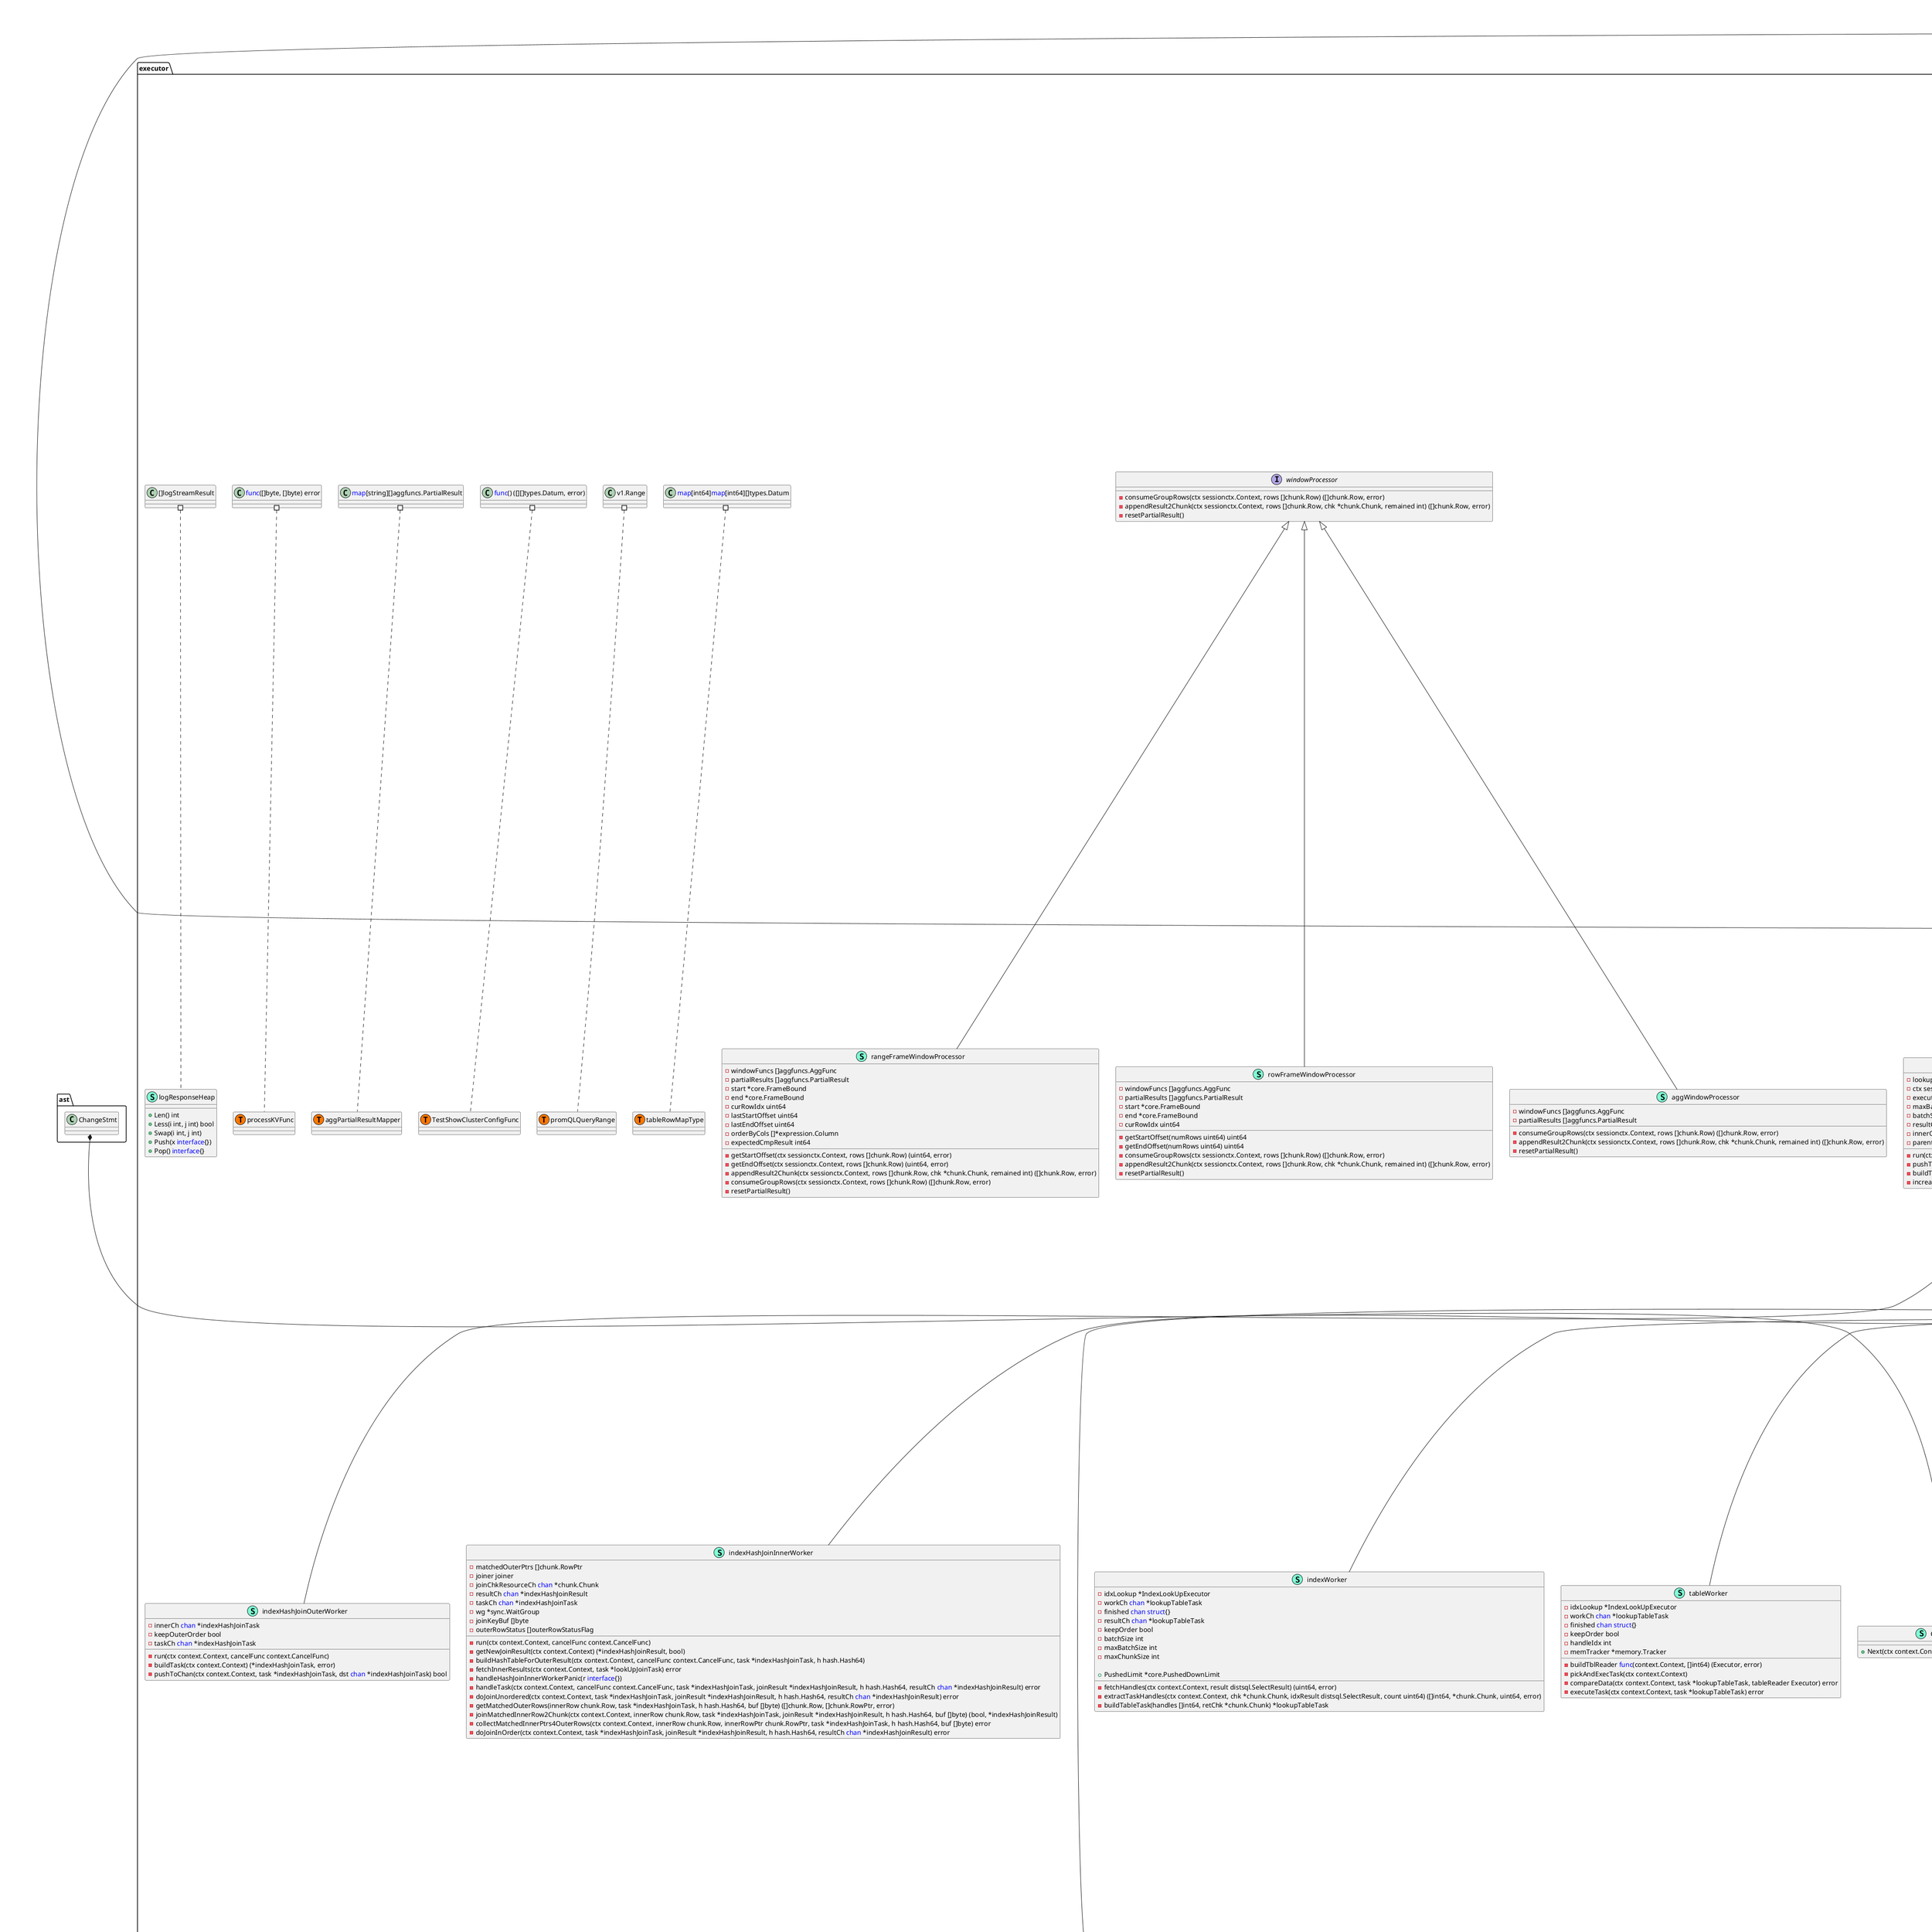 @startuml
namespace aggfuncs {
    interface AggFunc  {
        + AllocPartialResult() PartialResult
        + ResetPartialResult(pr PartialResult) 
        + UpdatePartialResult(sctx sessionctx.Context, rowsInGroup []chunk.Row, pr PartialResult) error
        + MergePartialResult(sctx sessionctx.Context, src PartialResult, dst PartialResult) error
        + AppendFinalResult2Chunk(sctx sessionctx.Context, pr PartialResult, chk *chunk.Chunk) error

    }
    interface SlidingWindowAggFunc  {
        + Slide(sctx sessionctx.Context, rows []chunk.Row, lastStart uint64, lastEnd uint64, shiftStart uint64, shiftEnd uint64, pr PartialResult) error

    }
    class aggfuncs.PartialResult << (T, #FF7700) >>  {
    }
    class aggfuncs.approxCountDistinctHashValue << (T, #FF7700) >>  {
    }
    class aggfuncs.partialResult4BitFunc << (T, #FF7700) >>  {
    }
    class aggfuncs.partialResult4Count << (T, #FF7700) >>  {
    }
    class approxCountDistinctFinal << (S,Aquamarine) >> {
        + AppendFinalResult2Chunk(sctx sessionctx.Context, pr PartialResult, chk *chunk.Chunk) error

    }
    class approxCountDistinctOriginal << (S,Aquamarine) >> {
        + UpdatePartialResult(sctx sessionctx.Context, rowsInGroup []chunk.Row, pr PartialResult) error

    }
    class approxCountDistinctPartial1 << (S,Aquamarine) >> {
        + AppendFinalResult2Chunk(sctx sessionctx.Context, pr PartialResult, chk *chunk.Chunk) error

    }
    class approxCountDistinctPartial2 << (S,Aquamarine) >> {
        + UpdatePartialResult(sctx sessionctx.Context, rowsInGroup []chunk.Row, pr PartialResult) error

    }
    class avgOriginal4Decimal << (S,Aquamarine) >> {
        + UpdatePartialResult(sctx sessionctx.Context, rowsInGroup []chunk.Row, pr PartialResult) error

    }
    class avgOriginal4DistinctDecimal << (S,Aquamarine) >> {
        + AllocPartialResult() PartialResult
        + ResetPartialResult(pr PartialResult) 
        + UpdatePartialResult(sctx sessionctx.Context, rowsInGroup []chunk.Row, pr PartialResult) error
        + AppendFinalResult2Chunk(sctx sessionctx.Context, pr PartialResult, chk *chunk.Chunk) error

    }
    class avgOriginal4DistinctFloat64 << (S,Aquamarine) >> {
        + AllocPartialResult() PartialResult
        + ResetPartialResult(pr PartialResult) 
        + UpdatePartialResult(sctx sessionctx.Context, rowsInGroup []chunk.Row, pr PartialResult) error
        + AppendFinalResult2Chunk(sctx sessionctx.Context, pr PartialResult, chk *chunk.Chunk) error

    }
    class avgOriginal4Float64 << (S,Aquamarine) >> {
        + UpdatePartialResult(sctx sessionctx.Context, rowsInGroup []chunk.Row, pr PartialResult) error

    }
    class avgPartial4Decimal << (S,Aquamarine) >> {
        + UpdatePartialResult(sctx sessionctx.Context, rowsInGroup []chunk.Row, pr PartialResult) error
        + MergePartialResult(sctx sessionctx.Context, src PartialResult, dst PartialResult) error

    }
    class avgPartial4Float64 << (S,Aquamarine) >> {
        + UpdatePartialResult(sctx sessionctx.Context, rowsInGroup []chunk.Row, pr PartialResult) error
        + MergePartialResult(sctx sessionctx.Context, src PartialResult, dst PartialResult) error

    }
    class baseAggFunc << (S,Aquamarine) >> {
        - args []expression.Expression
        - ordinal int

        + MergePartialResult(sctx sessionctx.Context, src PartialResult, dst PartialResult) error

    }
    class baseApproxCountDistinct << (S,Aquamarine) >> {
        + AppendFinalResult2Chunk(sctx sessionctx.Context, pr PartialResult, chk *chunk.Chunk) error
        + AllocPartialResult() PartialResult
        + ResetPartialResult(pr PartialResult) 
        + MergePartialResult(sctx sessionctx.Context, src PartialResult, dst PartialResult) error

    }
    class baseAvgDecimal << (S,Aquamarine) >> {
        + AllocPartialResult() PartialResult
        + ResetPartialResult(pr PartialResult) 
        + AppendFinalResult2Chunk(sctx sessionctx.Context, pr PartialResult, chk *chunk.Chunk) error

    }
    class baseAvgFloat64 << (S,Aquamarine) >> {
        + AllocPartialResult() PartialResult
        + ResetPartialResult(pr PartialResult) 
        + AppendFinalResult2Chunk(sctx sessionctx.Context, pr PartialResult, chk *chunk.Chunk) error

    }
    class baseBitAggFunc << (S,Aquamarine) >> {
        + AllocPartialResult() PartialResult
        + ResetPartialResult(pr PartialResult) 
        + AppendFinalResult2Chunk(sctx sessionctx.Context, pr PartialResult, chk *chunk.Chunk) error

    }
    class baseCount << (S,Aquamarine) >> {
        + AllocPartialResult() PartialResult
        + ResetPartialResult(pr PartialResult) 
        + AppendFinalResult2Chunk(sctx sessionctx.Context, pr PartialResult, chk *chunk.Chunk) error

    }
    class baseGroupConcat4String << (S,Aquamarine) >> {
        - byItems []*util.ByItems
        - sep string
        - maxLen uint64
        - truncated *int32

        - handleTruncateError(sctx sessionctx.Context) error
        - truncatePartialResultIfNeed(sctx sessionctx.Context, buffer *bytes.Buffer) error

        + AppendFinalResult2Chunk(sctx sessionctx.Context, pr PartialResult, chk *chunk.Chunk) error

    }
    class baseLeadLag << (S,Aquamarine) >> {
        - defaultExpr expression.Expression
        - offset uint64

        + AllocPartialResult() PartialResult
        + ResetPartialResult(pr PartialResult) 
        + UpdatePartialResult(sctx sessionctx.Context, rowsInGroup []chunk.Row, pr PartialResult) error

    }
    class baseMaxMinAggFunc << (S,Aquamarine) >> {
        - isMax bool

    }
    class basePartialResult4FirstRow << (S,Aquamarine) >> {
        - isNull bool
        - gotFirstRow bool

    }
    class basePartialResult4GroupConcat << (S,Aquamarine) >> {
        - valsBuf *bytes.Buffer
        - buffer *bytes.Buffer

    }
    class baseSum4Float64 << (S,Aquamarine) >> {
        + AllocPartialResult() PartialResult
        + ResetPartialResult(pr PartialResult) 
        + AppendFinalResult2Chunk(sctx sessionctx.Context, pr PartialResult, chk *chunk.Chunk) error
        + UpdatePartialResult(sctx sessionctx.Context, rowsInGroup []chunk.Row, pr PartialResult) error
        + MergePartialResult(sctx sessionctx.Context, src PartialResult, dst PartialResult) error

    }
    class baseSumAggFunc << (S,Aquamarine) >> {
    }
    class baseVarPopAggFunc << (S,Aquamarine) >> {
    }
    class bitAndUint64 << (S,Aquamarine) >> {
        + AllocPartialResult() PartialResult
        + ResetPartialResult(pr PartialResult) 
        + UpdatePartialResult(sctx sessionctx.Context, rowsInGroup []chunk.Row, pr PartialResult) error
        + MergePartialResult(sctx sessionctx.Context, src PartialResult, dst PartialResult) error

    }
    class bitOrUint64 << (S,Aquamarine) >> {
        + UpdatePartialResult(sctx sessionctx.Context, rowsInGroup []chunk.Row, pr PartialResult) error
        + MergePartialResult(sctx sessionctx.Context, src PartialResult, dst PartialResult) error

    }
    class bitXorUint64 << (S,Aquamarine) >> {
        + UpdatePartialResult(sctx sessionctx.Context, rowsInGroup []chunk.Row, pr PartialResult) error
        + MergePartialResult(sctx sessionctx.Context, src PartialResult, dst PartialResult) error

    }
    class countOriginal4Decimal << (S,Aquamarine) >> {
        + UpdatePartialResult(sctx sessionctx.Context, rowsInGroup []chunk.Row, pr PartialResult) error
        + Slide(sctx sessionctx.Context, rows []chunk.Row, lastStart uint64, lastEnd uint64, shiftStart uint64, shiftEnd uint64, pr PartialResult) error

    }
    class countOriginal4Duration << (S,Aquamarine) >> {
        + UpdatePartialResult(sctx sessionctx.Context, rowsInGroup []chunk.Row, pr PartialResult) error
        + Slide(sctx sessionctx.Context, rows []chunk.Row, lastStart uint64, lastEnd uint64, shiftStart uint64, shiftEnd uint64, pr PartialResult) error

    }
    class countOriginal4Int << (S,Aquamarine) >> {
        + UpdatePartialResult(sctx sessionctx.Context, rowsInGroup []chunk.Row, pr PartialResult) error
        + Slide(sctx sessionctx.Context, rows []chunk.Row, lastStart uint64, lastEnd uint64, shiftStart uint64, shiftEnd uint64, pr PartialResult) error

    }
    class countOriginal4JSON << (S,Aquamarine) >> {
        + UpdatePartialResult(sctx sessionctx.Context, rowsInGroup []chunk.Row, pr PartialResult) error
        + Slide(sctx sessionctx.Context, rows []chunk.Row, lastStart uint64, lastEnd uint64, shiftStart uint64, shiftEnd uint64, pr PartialResult) error

    }
    class countOriginal4Real << (S,Aquamarine) >> {
        + UpdatePartialResult(sctx sessionctx.Context, rowsInGroup []chunk.Row, pr PartialResult) error
        + Slide(sctx sessionctx.Context, rows []chunk.Row, lastStart uint64, lastEnd uint64, shiftStart uint64, shiftEnd uint64, pr PartialResult) error

    }
    class countOriginal4String << (S,Aquamarine) >> {
        + UpdatePartialResult(sctx sessionctx.Context, rowsInGroup []chunk.Row, pr PartialResult) error
        + Slide(sctx sessionctx.Context, rows []chunk.Row, lastStart uint64, lastEnd uint64, shiftStart uint64, shiftEnd uint64, pr PartialResult) error

    }
    class countOriginal4Time << (S,Aquamarine) >> {
        + UpdatePartialResult(sctx sessionctx.Context, rowsInGroup []chunk.Row, pr PartialResult) error
        + Slide(sctx sessionctx.Context, rows []chunk.Row, lastStart uint64, lastEnd uint64, shiftStart uint64, shiftEnd uint64, pr PartialResult) error

    }
    class countOriginalWithDistinct << (S,Aquamarine) >> {
        + AllocPartialResult() PartialResult
        + ResetPartialResult(pr PartialResult) 
        + AppendFinalResult2Chunk(sctx sessionctx.Context, pr PartialResult, chk *chunk.Chunk) error
        + UpdatePartialResult(sctx sessionctx.Context, rowsInGroup []chunk.Row, pr PartialResult) error

    }
    class countOriginalWithDistinct4Decimal << (S,Aquamarine) >> {
        + AllocPartialResult() PartialResult
        + ResetPartialResult(pr PartialResult) 
        + AppendFinalResult2Chunk(sctx sessionctx.Context, pr PartialResult, chk *chunk.Chunk) error
        + UpdatePartialResult(sctx sessionctx.Context, rowsInGroup []chunk.Row, pr PartialResult) error

    }
    class countOriginalWithDistinct4Duration << (S,Aquamarine) >> {
        + AllocPartialResult() PartialResult
        + ResetPartialResult(pr PartialResult) 
        + AppendFinalResult2Chunk(sctx sessionctx.Context, pr PartialResult, chk *chunk.Chunk) error
        + UpdatePartialResult(sctx sessionctx.Context, rowsInGroup []chunk.Row, pr PartialResult) error

    }
    class countOriginalWithDistinct4Int << (S,Aquamarine) >> {
        + AllocPartialResult() PartialResult
        + ResetPartialResult(pr PartialResult) 
        + AppendFinalResult2Chunk(sctx sessionctx.Context, pr PartialResult, chk *chunk.Chunk) error
        + UpdatePartialResult(sctx sessionctx.Context, rowsInGroup []chunk.Row, pr PartialResult) error

    }
    class countOriginalWithDistinct4Real << (S,Aquamarine) >> {
        + AllocPartialResult() PartialResult
        + ResetPartialResult(pr PartialResult) 
        + AppendFinalResult2Chunk(sctx sessionctx.Context, pr PartialResult, chk *chunk.Chunk) error
        + UpdatePartialResult(sctx sessionctx.Context, rowsInGroup []chunk.Row, pr PartialResult) error

    }
    class countOriginalWithDistinct4String << (S,Aquamarine) >> {
        + AllocPartialResult() PartialResult
        + ResetPartialResult(pr PartialResult) 
        + AppendFinalResult2Chunk(sctx sessionctx.Context, pr PartialResult, chk *chunk.Chunk) error
        + UpdatePartialResult(sctx sessionctx.Context, rowsInGroup []chunk.Row, pr PartialResult) error

    }
    class countPartial << (S,Aquamarine) >> {
        + UpdatePartialResult(sctx sessionctx.Context, rowsInGroup []chunk.Row, pr PartialResult) error
        + MergePartialResult(sctx sessionctx.Context, src PartialResult, dst PartialResult) error

    }
    class cumeDist << (S,Aquamarine) >> {
        + AllocPartialResult() PartialResult
        + ResetPartialResult(pr PartialResult) 
        + UpdatePartialResult(sctx sessionctx.Context, rowsInGroup []chunk.Row, pr PartialResult) error
        + AppendFinalResult2Chunk(sctx sessionctx.Context, pr PartialResult, chk *chunk.Chunk) error

    }
    class firstRow4Decimal << (S,Aquamarine) >> {
        + AllocPartialResult() PartialResult
        + ResetPartialResult(pr PartialResult) 
        + UpdatePartialResult(sctx sessionctx.Context, rowsInGroup []chunk.Row, pr PartialResult) error
        + AppendFinalResult2Chunk(sctx sessionctx.Context, pr PartialResult, chk *chunk.Chunk) error
        + MergePartialResult(sctx sessionctx.Context, src PartialResult, dst PartialResult) error

    }
    class firstRow4Duration << (S,Aquamarine) >> {
        + AllocPartialResult() PartialResult
        + ResetPartialResult(pr PartialResult) 
        + UpdatePartialResult(sctx sessionctx.Context, rowsInGroup []chunk.Row, pr PartialResult) error
        + MergePartialResult(sctx sessionctx.Context, src PartialResult, dst PartialResult) error
        + AppendFinalResult2Chunk(sctx sessionctx.Context, pr PartialResult, chk *chunk.Chunk) error

    }
    class firstRow4Enum << (S,Aquamarine) >> {
        + AllocPartialResult() PartialResult
        + ResetPartialResult(pr PartialResult) 
        + UpdatePartialResult(sctx sessionctx.Context, rowsInGroup []chunk.Row, pr PartialResult) error
        + MergePartialResult(sctx sessionctx.Context, src PartialResult, dst PartialResult) error
        + AppendFinalResult2Chunk(sctx sessionctx.Context, pr PartialResult, chk *chunk.Chunk) error

    }
    class firstRow4Float32 << (S,Aquamarine) >> {
        + AllocPartialResult() PartialResult
        + ResetPartialResult(pr PartialResult) 
        + UpdatePartialResult(sctx sessionctx.Context, rowsInGroup []chunk.Row, pr PartialResult) error
        + MergePartialResult(sctx sessionctx.Context, src PartialResult, dst PartialResult) error
        + AppendFinalResult2Chunk(sctx sessionctx.Context, pr PartialResult, chk *chunk.Chunk) error

    }
    class firstRow4Float64 << (S,Aquamarine) >> {
        + AllocPartialResult() PartialResult
        + ResetPartialResult(pr PartialResult) 
        + UpdatePartialResult(sctx sessionctx.Context, rowsInGroup []chunk.Row, pr PartialResult) error
        + MergePartialResult(sctx sessionctx.Context, src PartialResult, dst PartialResult) error
        + AppendFinalResult2Chunk(sctx sessionctx.Context, pr PartialResult, chk *chunk.Chunk) error

    }
    class firstRow4Int << (S,Aquamarine) >> {
        + AllocPartialResult() PartialResult
        + ResetPartialResult(pr PartialResult) 
        + UpdatePartialResult(sctx sessionctx.Context, rowsInGroup []chunk.Row, pr PartialResult) error
        + MergePartialResult(sctx sessionctx.Context, src PartialResult, dst PartialResult) error
        + AppendFinalResult2Chunk(sctx sessionctx.Context, pr PartialResult, chk *chunk.Chunk) error

    }
    class firstRow4JSON << (S,Aquamarine) >> {
        + AllocPartialResult() PartialResult
        + ResetPartialResult(pr PartialResult) 
        + UpdatePartialResult(sctx sessionctx.Context, rowsInGroup []chunk.Row, pr PartialResult) error
        + MergePartialResult(sctx sessionctx.Context, src PartialResult, dst PartialResult) error
        + AppendFinalResult2Chunk(sctx sessionctx.Context, pr PartialResult, chk *chunk.Chunk) error

    }
    class firstRow4Set << (S,Aquamarine) >> {
        + AllocPartialResult() PartialResult
        + ResetPartialResult(pr PartialResult) 
        + UpdatePartialResult(sctx sessionctx.Context, rowsInGroup []chunk.Row, pr PartialResult) error
        + MergePartialResult(sctx sessionctx.Context, src PartialResult, dst PartialResult) error
        + AppendFinalResult2Chunk(sctx sessionctx.Context, pr PartialResult, chk *chunk.Chunk) error

    }
    class firstRow4String << (S,Aquamarine) >> {
        + AllocPartialResult() PartialResult
        + ResetPartialResult(pr PartialResult) 
        + UpdatePartialResult(sctx sessionctx.Context, rowsInGroup []chunk.Row, pr PartialResult) error
        + MergePartialResult(sctx sessionctx.Context, src PartialResult, dst PartialResult) error
        + AppendFinalResult2Chunk(sctx sessionctx.Context, pr PartialResult, chk *chunk.Chunk) error

    }
    class firstRow4Time << (S,Aquamarine) >> {
        + AllocPartialResult() PartialResult
        + ResetPartialResult(pr PartialResult) 
        + UpdatePartialResult(sctx sessionctx.Context, rowsInGroup []chunk.Row, pr PartialResult) error
        + MergePartialResult(sctx sessionctx.Context, src PartialResult, dst PartialResult) error
        + AppendFinalResult2Chunk(sctx sessionctx.Context, pr PartialResult, chk *chunk.Chunk) error

    }
    class firstValue << (S,Aquamarine) >> {
        - tp *types.FieldType

        + AllocPartialResult() PartialResult
        + ResetPartialResult(pr PartialResult) 
        + UpdatePartialResult(sctx sessionctx.Context, rowsInGroup []chunk.Row, pr PartialResult) error
        + AppendFinalResult2Chunk(sctx sessionctx.Context, pr PartialResult, chk *chunk.Chunk) error

    }
    class groupConcat << (S,Aquamarine) >> {
        + AllocPartialResult() PartialResult
        + ResetPartialResult(pr PartialResult) 
        + UpdatePartialResult(sctx sessionctx.Context, rowsInGroup []chunk.Row, pr PartialResult) error
        + MergePartialResult(sctx sessionctx.Context, src PartialResult, dst PartialResult) error
        + SetTruncated(t *int32) 
        + GetTruncated() *int32

    }
    class groupConcatDistinct << (S,Aquamarine) >> {
        + AllocPartialResult() PartialResult
        + ResetPartialResult(pr PartialResult) 
        + UpdatePartialResult(sctx sessionctx.Context, rowsInGroup []chunk.Row, pr PartialResult) error
        + SetTruncated(t *int32) 
        + GetTruncated() *int32

    }
    class groupConcatDistinctOrder << (S,Aquamarine) >> {
        + AppendFinalResult2Chunk(sctx sessionctx.Context, pr PartialResult, chk *chunk.Chunk) error
        + AllocPartialResult() PartialResult
        + ResetPartialResult(pr PartialResult) 
        + UpdatePartialResult(sctx sessionctx.Context, rowsInGroup []chunk.Row, pr PartialResult) error
        + MergePartialResult(sctx sessionctx.Context, src PartialResult, dst PartialResult) error

    }
    class groupConcatOrder << (S,Aquamarine) >> {
        + AppendFinalResult2Chunk(sctx sessionctx.Context, pr PartialResult, chk *chunk.Chunk) error
        + AllocPartialResult() PartialResult
        + ResetPartialResult(pr PartialResult) 
        + UpdatePartialResult(sctx sessionctx.Context, rowsInGroup []chunk.Row, pr PartialResult) error
        + MergePartialResult(sctx sessionctx.Context, src PartialResult, dst PartialResult) error
        + SetTruncated(t *int32) 
        + GetTruncated() *int32

    }
    class jsonObjectAgg << (S,Aquamarine) >> {
        + AllocPartialResult() PartialResult
        + ResetPartialResult(pr PartialResult) 
        + AppendFinalResult2Chunk(sctx sessionctx.Context, pr PartialResult, chk *chunk.Chunk) error
        + UpdatePartialResult(sctx sessionctx.Context, rowsInGroup []chunk.Row, pr PartialResult) error
        + MergePartialResult(sctx sessionctx.Context, src PartialResult, dst PartialResult) error

    }
    class lag << (S,Aquamarine) >> {
        + AppendFinalResult2Chunk(sctx sessionctx.Context, pr PartialResult, chk *chunk.Chunk) error

    }
    class lastValue << (S,Aquamarine) >> {
        - tp *types.FieldType

        + AllocPartialResult() PartialResult
        + ResetPartialResult(pr PartialResult) 
        + UpdatePartialResult(sctx sessionctx.Context, rowsInGroup []chunk.Row, pr PartialResult) error
        + AppendFinalResult2Chunk(sctx sessionctx.Context, pr PartialResult, chk *chunk.Chunk) error

    }
    class lead << (S,Aquamarine) >> {
        + AppendFinalResult2Chunk(sctx sessionctx.Context, pr PartialResult, chk *chunk.Chunk) error

    }
    class maxMin4Decimal << (S,Aquamarine) >> {
        + AllocPartialResult() PartialResult
        + ResetPartialResult(pr PartialResult) 
        + AppendFinalResult2Chunk(sctx sessionctx.Context, pr PartialResult, chk *chunk.Chunk) error
        + UpdatePartialResult(sctx sessionctx.Context, rowsInGroup []chunk.Row, pr PartialResult) error
        + MergePartialResult(sctx sessionctx.Context, src PartialResult, dst PartialResult) error

    }
    class maxMin4Duration << (S,Aquamarine) >> {
        + AllocPartialResult() PartialResult
        + ResetPartialResult(pr PartialResult) 
        + AppendFinalResult2Chunk(sctx sessionctx.Context, pr PartialResult, chk *chunk.Chunk) error
        + UpdatePartialResult(sctx sessionctx.Context, rowsInGroup []chunk.Row, pr PartialResult) error
        + MergePartialResult(sctx sessionctx.Context, src PartialResult, dst PartialResult) error

    }
    class maxMin4Float32 << (S,Aquamarine) >> {
        + AllocPartialResult() PartialResult
        + ResetPartialResult(pr PartialResult) 
        + AppendFinalResult2Chunk(sctx sessionctx.Context, pr PartialResult, chk *chunk.Chunk) error
        + UpdatePartialResult(sctx sessionctx.Context, rowsInGroup []chunk.Row, pr PartialResult) error
        + MergePartialResult(sctx sessionctx.Context, src PartialResult, dst PartialResult) error

    }
    class maxMin4Float64 << (S,Aquamarine) >> {
        + AllocPartialResult() PartialResult
        + ResetPartialResult(pr PartialResult) 
        + AppendFinalResult2Chunk(sctx sessionctx.Context, pr PartialResult, chk *chunk.Chunk) error
        + UpdatePartialResult(sctx sessionctx.Context, rowsInGroup []chunk.Row, pr PartialResult) error
        + MergePartialResult(sctx sessionctx.Context, src PartialResult, dst PartialResult) error

    }
    class maxMin4Int << (S,Aquamarine) >> {
        + AllocPartialResult() PartialResult
        + ResetPartialResult(pr PartialResult) 
        + AppendFinalResult2Chunk(sctx sessionctx.Context, pr PartialResult, chk *chunk.Chunk) error
        + UpdatePartialResult(sctx sessionctx.Context, rowsInGroup []chunk.Row, pr PartialResult) error
        + MergePartialResult(sctx sessionctx.Context, src PartialResult, dst PartialResult) error

    }
    class maxMin4JSON << (S,Aquamarine) >> {
        + AllocPartialResult() PartialResult
        + ResetPartialResult(pr PartialResult) 
        + AppendFinalResult2Chunk(sctx sessionctx.Context, pr PartialResult, chk *chunk.Chunk) error
        + UpdatePartialResult(sctx sessionctx.Context, rowsInGroup []chunk.Row, pr PartialResult) error
        + MergePartialResult(sctx sessionctx.Context, src PartialResult, dst PartialResult) error

    }
    class maxMin4String << (S,Aquamarine) >> {
        - retTp *types.FieldType

        + AllocPartialResult() PartialResult
        + ResetPartialResult(pr PartialResult) 
        + AppendFinalResult2Chunk(sctx sessionctx.Context, pr PartialResult, chk *chunk.Chunk) error
        + UpdatePartialResult(sctx sessionctx.Context, rowsInGroup []chunk.Row, pr PartialResult) error
        + MergePartialResult(sctx sessionctx.Context, src PartialResult, dst PartialResult) error

    }
    class maxMin4Time << (S,Aquamarine) >> {
        + AllocPartialResult() PartialResult
        + ResetPartialResult(pr PartialResult) 
        + AppendFinalResult2Chunk(sctx sessionctx.Context, pr PartialResult, chk *chunk.Chunk) error
        + UpdatePartialResult(sctx sessionctx.Context, rowsInGroup []chunk.Row, pr PartialResult) error
        + MergePartialResult(sctx sessionctx.Context, src PartialResult, dst PartialResult) error

    }
    class maxMin4Uint << (S,Aquamarine) >> {
        + AllocPartialResult() PartialResult
        + ResetPartialResult(pr PartialResult) 
        + AppendFinalResult2Chunk(sctx sessionctx.Context, pr PartialResult, chk *chunk.Chunk) error
        + UpdatePartialResult(sctx sessionctx.Context, rowsInGroup []chunk.Row, pr PartialResult) error
        + MergePartialResult(sctx sessionctx.Context, src PartialResult, dst PartialResult) error

    }
    class nthValue << (S,Aquamarine) >> {
        - tp *types.FieldType
        - nth uint64

        + AllocPartialResult() PartialResult
        + ResetPartialResult(pr PartialResult) 
        + UpdatePartialResult(sctx sessionctx.Context, rowsInGroup []chunk.Row, pr PartialResult) error
        + AppendFinalResult2Chunk(sctx sessionctx.Context, pr PartialResult, chk *chunk.Chunk) error

    }
    class ntile << (S,Aquamarine) >> {
        - n uint64

        + AllocPartialResult() PartialResult
        + ResetPartialResult(pr PartialResult) 
        + UpdatePartialResult(_ sessionctx.Context, rowsInGroup []chunk.Row, pr PartialResult) error
        + AppendFinalResult2Chunk(_ sessionctx.Context, pr PartialResult, chk *chunk.Chunk) error

    }
    class partialResult4ApproxCountDistinct << (S,Aquamarine) >> {
        - size uint32
        - sizeDegree uint8
        - skipDegree uint8
        - hasZero bool
        - buf []approxCountDistinctHashValue

        - alloc(newSizeDegree uint8) 
        - reset() 
        - bufSize() uint32
        - mask() uint32
        - place(x approxCountDistinctHashValue) uint32
        - resize(newSizeDegree uint8) 
        - readAndMerge(rb []byte) error
        - fixedSize() uint64
        - insertHash(hashValue approxCountDistinctHashValue) 
        - good(hash approxCountDistinctHashValue) bool
        - insertImpl(x approxCountDistinctHashValue) 
        - shrinkIfNeed() 
        - maxFill() uint32
        - rehash() 
        - reinsertImpl(x approxCountDistinctHashValue) 
        - merge(tar *partialResult4ApproxCountDistinct) 

        + InsertHash64(x uint64) 
        + Serialize() []byte

    }
    class partialResult4AvgDecimal << (S,Aquamarine) >> {
        - sum types.MyDecimal
        - count int64

    }
    class partialResult4AvgDistinctDecimal << (S,Aquamarine) >> {
        - valSet set.StringSet

    }
    class partialResult4AvgDistinctFloat64 << (S,Aquamarine) >> {
        - valSet set.Float64Set

    }
    class partialResult4AvgFloat64 << (S,Aquamarine) >> {
        - sum float64
        - count int64

    }
    class partialResult4CountDistinctDecimal << (S,Aquamarine) >> {
        - valSet set.StringSet

    }
    class partialResult4CountDistinctDuration << (S,Aquamarine) >> {
        - valSet set.Int64Set

    }
    class partialResult4CountDistinctInt << (S,Aquamarine) >> {
        - valSet set.Int64Set

    }
    class partialResult4CountDistinctReal << (S,Aquamarine) >> {
        - valSet set.Float64Set

    }
    class partialResult4CountDistinctString << (S,Aquamarine) >> {
        - valSet set.StringSet

    }
    class partialResult4CountWithDistinct << (S,Aquamarine) >> {
        - valSet set.StringSet

    }
    class partialResult4CumeDist << (S,Aquamarine) >> {
        - curIdx int
        - lastRank int
        - rows []chunk.Row

    }
    class partialResult4FirstRowDecimal << (S,Aquamarine) >> {
        - val types.MyDecimal

    }
    class partialResult4FirstRowDuration << (S,Aquamarine) >> {
        - val types.Duration

    }
    class partialResult4FirstRowEnum << (S,Aquamarine) >> {
        - val types.Enum

    }
    class partialResult4FirstRowFloat32 << (S,Aquamarine) >> {
        - val float32

    }
    class partialResult4FirstRowFloat64 << (S,Aquamarine) >> {
        - val float64

    }
    class partialResult4FirstRowInt << (S,Aquamarine) >> {
        - val int64

    }
    class partialResult4FirstRowJSON << (S,Aquamarine) >> {
        - val json.BinaryJSON

    }
    class partialResult4FirstRowSet << (S,Aquamarine) >> {
        - val types.Set

    }
    class partialResult4FirstRowString << (S,Aquamarine) >> {
        - val string

    }
    class partialResult4FirstRowTime << (S,Aquamarine) >> {
        - val types.Time

    }
    class partialResult4FirstValue << (S,Aquamarine) >> {
        - gotFirstValue bool
        - evaluator valueEvaluator

    }
    class partialResult4GroupConcat << (S,Aquamarine) >> {
    }
    class partialResult4GroupConcatDistinct << (S,Aquamarine) >> {
        - valSet set.StringSet
        - encodeBytesBuffer []byte

    }
    class partialResult4GroupConcatOrder << (S,Aquamarine) >> {
        - topN *topNRows

    }
    class partialResult4GroupConcatOrderDistinct << (S,Aquamarine) >> {
        - topN *topNRows
        - valSet set.StringSet
        - encodeBytesBuffer []byte

    }
    class partialResult4JsonObjectAgg << (S,Aquamarine) >> {
        - entries <font color=blue>map</font>[string]<font color=blue>interface</font>{}

    }
    class partialResult4LastValue << (S,Aquamarine) >> {
        - gotLastValue bool
        - evaluator valueEvaluator

    }
    class partialResult4LeadLag << (S,Aquamarine) >> {
        - rows []chunk.Row
        - curIdx uint64

    }
    class partialResult4MaxMinDecimal << (S,Aquamarine) >> {
        - val types.MyDecimal
        - isNull bool

    }
    class partialResult4MaxMinDuration << (S,Aquamarine) >> {
        - val types.Duration
        - isNull bool

    }
    class partialResult4MaxMinFloat32 << (S,Aquamarine) >> {
        - val float32
        - isNull bool

    }
    class partialResult4MaxMinFloat64 << (S,Aquamarine) >> {
        - val float64
        - isNull bool

    }
    class partialResult4MaxMinInt << (S,Aquamarine) >> {
        - val int64
        - isNull bool

    }
    class partialResult4MaxMinJSON << (S,Aquamarine) >> {
        - val json.BinaryJSON
        - isNull bool

    }
    class partialResult4MaxMinString << (S,Aquamarine) >> {
        - val string
        - isNull bool

    }
    class partialResult4MaxMinUint << (S,Aquamarine) >> {
        - val uint64
        - isNull bool

    }
    class partialResult4NthValue << (S,Aquamarine) >> {
        - seenRows uint64
        - evaluator valueEvaluator

    }
    class partialResult4Ntile << (S,Aquamarine) >> {
        - curIdx uint64
        - curGroupIdx uint64
        - remainder uint64
        - quotient uint64
        - numRows uint64

    }
    class partialResult4Rank << (S,Aquamarine) >> {
        - curIdx int64
        - lastRank int64
        - rows []chunk.Row

    }
    class partialResult4RowNumber << (S,Aquamarine) >> {
        - curIdx int64

    }
    class partialResult4SumDecimal << (S,Aquamarine) >> {
        - val types.MyDecimal
        - notNullRowCount int64

    }
    class partialResult4SumDistinctDecimal << (S,Aquamarine) >> {
        - val types.MyDecimal
        - isNull bool
        - valSet set.StringSet

    }
    class partialResult4SumDistinctFloat64 << (S,Aquamarine) >> {
        - val float64
        - isNull bool
        - valSet set.Float64Set

    }
    class partialResult4SumFloat64 << (S,Aquamarine) >> {
        - val float64
        - notNullRowCount int64

    }
    class partialResult4Time << (S,Aquamarine) >> {
        - val types.Time
        - isNull bool

    }
    class partialResult4VarPopDistinctFloat64 << (S,Aquamarine) >> {
        - count int64
        - sum float64
        - variance float64
        - valSet set.Float64Set

    }
    class partialResult4VarPopFloat64 << (S,Aquamarine) >> {
        - count int64
        - sum float64
        - variance float64

    }
    class percentRank << (S,Aquamarine) >> {
        + AllocPartialResult() PartialResult
        + ResetPartialResult(partial PartialResult) 
        + UpdatePartialResult(sctx sessionctx.Context, rowsInGroup []chunk.Row, partial PartialResult) error
        + AppendFinalResult2Chunk(sctx sessionctx.Context, partial PartialResult, chk *chunk.Chunk) error

    }
    class rank << (S,Aquamarine) >> {
        - isDense bool

        + AllocPartialResult() PartialResult
        + ResetPartialResult(pr PartialResult) 
        + UpdatePartialResult(sctx sessionctx.Context, rowsInGroup []chunk.Row, pr PartialResult) error
        + AppendFinalResult2Chunk(sctx sessionctx.Context, pr PartialResult, chk *chunk.Chunk) error

    }
    class rowComparer << (S,Aquamarine) >> {
        - cmpFuncs []chunk.CompareFunc
        - colIdx []int

        - compareRows(prev chunk.Row, curr chunk.Row) int

    }
    class rowNumber << (S,Aquamarine) >> {
        + AllocPartialResult() PartialResult
        + ResetPartialResult(pr PartialResult) 
        + UpdatePartialResult(sctx sessionctx.Context, rowsInGroup []chunk.Row, pr PartialResult) error
        + AppendFinalResult2Chunk(sctx sessionctx.Context, pr PartialResult, chk *chunk.Chunk) error

    }
    class sortRow << (S,Aquamarine) >> {
        - buffer *bytes.Buffer
        - byItems []*types.Datum

    }
    class sum4Decimal << (S,Aquamarine) >> {
        + AllocPartialResult() PartialResult
        + ResetPartialResult(pr PartialResult) 
        + AppendFinalResult2Chunk(sctx sessionctx.Context, pr PartialResult, chk *chunk.Chunk) error
        + UpdatePartialResult(sctx sessionctx.Context, rowsInGroup []chunk.Row, pr PartialResult) error
        + Slide(sctx sessionctx.Context, rows []chunk.Row, lastStart uint64, lastEnd uint64, shiftStart uint64, shiftEnd uint64, pr PartialResult) error
        + MergePartialResult(sctx sessionctx.Context, src PartialResult, dst PartialResult) error

    }
    class sum4DistinctDecimal << (S,Aquamarine) >> {
        + AllocPartialResult() PartialResult
        + ResetPartialResult(pr PartialResult) 
        + UpdatePartialResult(sctx sessionctx.Context, rowsInGroup []chunk.Row, pr PartialResult) error
        + AppendFinalResult2Chunk(sctx sessionctx.Context, pr PartialResult, chk *chunk.Chunk) error

    }
    class sum4DistinctFloat64 << (S,Aquamarine) >> {
        + AllocPartialResult() PartialResult
        + ResetPartialResult(pr PartialResult) 
        + UpdatePartialResult(sctx sessionctx.Context, rowsInGroup []chunk.Row, pr PartialResult) error
        + AppendFinalResult2Chunk(sctx sessionctx.Context, pr PartialResult, chk *chunk.Chunk) error

    }
    class sum4Float64 << (S,Aquamarine) >> {
        + Slide(sctx sessionctx.Context, rows []chunk.Row, lastStart uint64, lastEnd uint64, shiftStart uint64, shiftEnd uint64, pr PartialResult) error

    }
    class sum4Float64HighPrecision << (S,Aquamarine) >> {
    }
    class topNRows << (S,Aquamarine) >> {
        - rows []sortRow
        - desc []bool
        - sctx sessionctx.Context
        - err error
        - currSize uint64
        - limitSize uint64
        - sepSize uint64

        - tryToAdd(row sortRow) bool
        - reset() 
        - concat(sep string, truncated bool) string

        + Len() int
        + Less(i int, j int) bool
        + Swap(i int, j int) 
        + Push(x <font color=blue>interface</font>{}) 
        + Pop() <font color=blue>interface</font>{}

    }
    class value4Decimal << (S,Aquamarine) >> {
        - val *types.MyDecimal
        - isNull bool

        - evaluateRow(ctx sessionctx.Context, expr expression.Expression, row chunk.Row) error
        - appendResult(chk *chunk.Chunk, colIdx int) 

    }
    class value4Duration << (S,Aquamarine) >> {
        - val types.Duration
        - isNull bool

        - evaluateRow(ctx sessionctx.Context, expr expression.Expression, row chunk.Row) error
        - appendResult(chk *chunk.Chunk, colIdx int) 

    }
    class value4Float32 << (S,Aquamarine) >> {
        - val float32
        - isNull bool

        - evaluateRow(ctx sessionctx.Context, expr expression.Expression, row chunk.Row) error
        - appendResult(chk *chunk.Chunk, colIdx int) 

    }
    class value4Float64 << (S,Aquamarine) >> {
        - val float64
        - isNull bool

        - evaluateRow(ctx sessionctx.Context, expr expression.Expression, row chunk.Row) error
        - appendResult(chk *chunk.Chunk, colIdx int) 

    }
    class value4Int << (S,Aquamarine) >> {
        - val int64
        - isNull bool

        - evaluateRow(ctx sessionctx.Context, expr expression.Expression, row chunk.Row) error
        - appendResult(chk *chunk.Chunk, colIdx int) 

    }
    class value4JSON << (S,Aquamarine) >> {
        - val json.BinaryJSON
        - isNull bool

        - evaluateRow(ctx sessionctx.Context, expr expression.Expression, row chunk.Row) error
        - appendResult(chk *chunk.Chunk, colIdx int) 

    }
    class value4String << (S,Aquamarine) >> {
        - val string
        - isNull bool

        - evaluateRow(ctx sessionctx.Context, expr expression.Expression, row chunk.Row) error
        - appendResult(chk *chunk.Chunk, colIdx int) 

    }
    class value4Time << (S,Aquamarine) >> {
        - val types.Time
        - isNull bool

        - evaluateRow(ctx sessionctx.Context, expr expression.Expression, row chunk.Row) error
        - appendResult(chk *chunk.Chunk, colIdx int) 

    }
    interface valueEvaluator  {
        - evaluateRow(ctx sessionctx.Context, expr expression.Expression, row chunk.Row) error
        - appendResult(chk *chunk.Chunk, colIdx int) 

    }
    class varPop4DistinctFloat64 << (S,Aquamarine) >> {
        + AllocPartialResult() PartialResult
        + ResetPartialResult(pr PartialResult) 
        + AppendFinalResult2Chunk(sctx sessionctx.Context, pr PartialResult, chk *chunk.Chunk) error
        + UpdatePartialResult(sctx sessionctx.Context, rowsInGroup []chunk.Row, pr PartialResult) error

    }
    class varPop4Float64 << (S,Aquamarine) >> {
        + AllocPartialResult() PartialResult
        + ResetPartialResult(pr PartialResult) 
        + AppendFinalResult2Chunk(sctx sessionctx.Context, pr PartialResult, chk *chunk.Chunk) error
        + UpdatePartialResult(sctx sessionctx.Context, rowsInGroup []chunk.Row, pr PartialResult) error
        + MergePartialResult(sctx sessionctx.Context, src PartialResult, dst PartialResult) error

    }
    class "unsafe.Pointer" as unsafePointer {
        'This class was created so that we can correctly have an alias pointing to this name. Since it contains dots that can break namespaces
    }
}
"aggfuncs.approxCountDistinctPartial2" *-- "aggfuncs.approxCountDistinctFinal"
"aggfuncs.baseApproxCountDistinct" *-- "aggfuncs.approxCountDistinctOriginal"
"aggfuncs.approxCountDistinctOriginal" *-- "aggfuncs.approxCountDistinctPartial1"
"aggfuncs.approxCountDistinctPartial1" *-- "aggfuncs.approxCountDistinctPartial2"
"aggfuncs.baseAvgDecimal" *-- "aggfuncs.avgOriginal4Decimal"
"aggfuncs.baseAggFunc" *-- "aggfuncs.avgOriginal4DistinctDecimal"
"aggfuncs.baseAggFunc" *-- "aggfuncs.avgOriginal4DistinctFloat64"
"aggfuncs.baseAvgFloat64" *-- "aggfuncs.avgOriginal4Float64"
"aggfuncs.baseAvgDecimal" *-- "aggfuncs.avgPartial4Decimal"
"aggfuncs.baseAvgFloat64" *-- "aggfuncs.avgPartial4Float64"
"aggfuncs.baseAggFunc" *-- "aggfuncs.baseApproxCountDistinct"
"aggfuncs.baseAggFunc" *-- "aggfuncs.baseAvgDecimal"
"aggfuncs.baseAggFunc" *-- "aggfuncs.baseAvgFloat64"
"aggfuncs.baseAggFunc" *-- "aggfuncs.baseBitAggFunc"
"aggfuncs.baseAggFunc" *-- "aggfuncs.baseCount"
"aggfuncs.baseAggFunc" *-- "aggfuncs.baseGroupConcat4String"
"aggfuncs.baseAggFunc" *-- "aggfuncs.baseLeadLag"
"aggfuncs.valueEvaluator" *-- "aggfuncs.baseLeadLag"
"aggfuncs.baseAggFunc" *-- "aggfuncs.baseMaxMinAggFunc"
"aggfuncs.baseSumAggFunc" *-- "aggfuncs.baseSum4Float64"
"aggfuncs.baseAggFunc" *-- "aggfuncs.baseSumAggFunc"
"aggfuncs.baseAggFunc" *-- "aggfuncs.baseVarPopAggFunc"
"aggfuncs.baseBitAggFunc" *-- "aggfuncs.bitAndUint64"
"aggfuncs.baseBitAggFunc" *-- "aggfuncs.bitOrUint64"
"aggfuncs.baseBitAggFunc" *-- "aggfuncs.bitXorUint64"
"aggfuncs.baseCount" *-- "aggfuncs.countOriginal4Decimal"
"aggfuncs.baseCount" *-- "aggfuncs.countOriginal4Duration"
"aggfuncs.baseCount" *-- "aggfuncs.countOriginal4Int"
"aggfuncs.baseCount" *-- "aggfuncs.countOriginal4JSON"
"aggfuncs.baseCount" *-- "aggfuncs.countOriginal4Real"
"aggfuncs.baseCount" *-- "aggfuncs.countOriginal4String"
"aggfuncs.baseCount" *-- "aggfuncs.countOriginal4Time"
"aggfuncs.baseCount" *-- "aggfuncs.countOriginalWithDistinct"
"aggfuncs.baseCount" *-- "aggfuncs.countOriginalWithDistinct4Decimal"
"aggfuncs.baseCount" *-- "aggfuncs.countOriginalWithDistinct4Duration"
"aggfuncs.baseCount" *-- "aggfuncs.countOriginalWithDistinct4Int"
"aggfuncs.baseCount" *-- "aggfuncs.countOriginalWithDistinct4Real"
"aggfuncs.baseCount" *-- "aggfuncs.countOriginalWithDistinct4String"
"aggfuncs.baseCount" *-- "aggfuncs.countPartial"
"aggfuncs.baseAggFunc" *-- "aggfuncs.cumeDist"
"aggfuncs.rowComparer" *-- "aggfuncs.cumeDist"
"aggfuncs.baseAggFunc" *-- "aggfuncs.firstRow4Decimal"
"aggfuncs.baseAggFunc" *-- "aggfuncs.firstRow4Duration"
"aggfuncs.baseAggFunc" *-- "aggfuncs.firstRow4Enum"
"aggfuncs.baseAggFunc" *-- "aggfuncs.firstRow4Float32"
"aggfuncs.baseAggFunc" *-- "aggfuncs.firstRow4Float64"
"aggfuncs.baseAggFunc" *-- "aggfuncs.firstRow4Int"
"aggfuncs.baseAggFunc" *-- "aggfuncs.firstRow4JSON"
"aggfuncs.baseAggFunc" *-- "aggfuncs.firstRow4Set"
"aggfuncs.baseAggFunc" *-- "aggfuncs.firstRow4String"
"aggfuncs.baseAggFunc" *-- "aggfuncs.firstRow4Time"
"aggfuncs.baseAggFunc" *-- "aggfuncs.firstValue"
"aggfuncs.baseGroupConcat4String" *-- "aggfuncs.groupConcat"
"aggfuncs.baseGroupConcat4String" *-- "aggfuncs.groupConcatDistinct"
"aggfuncs.baseGroupConcat4String" *-- "aggfuncs.groupConcatDistinctOrder"
"aggfuncs.baseGroupConcat4String" *-- "aggfuncs.groupConcatOrder"
"aggfuncs.baseAggFunc" *-- "aggfuncs.jsonObjectAgg"
"aggfuncs.baseLeadLag" *-- "aggfuncs.lag"
"aggfuncs.baseAggFunc" *-- "aggfuncs.lastValue"
"aggfuncs.baseLeadLag" *-- "aggfuncs.lead"
"aggfuncs.baseMaxMinAggFunc" *-- "aggfuncs.maxMin4Decimal"
"aggfuncs.baseMaxMinAggFunc" *-- "aggfuncs.maxMin4Duration"
"aggfuncs.baseMaxMinAggFunc" *-- "aggfuncs.maxMin4Float32"
"aggfuncs.baseMaxMinAggFunc" *-- "aggfuncs.maxMin4Float64"
"aggfuncs.baseMaxMinAggFunc" *-- "aggfuncs.maxMin4Int"
"aggfuncs.baseMaxMinAggFunc" *-- "aggfuncs.maxMin4JSON"
"aggfuncs.baseMaxMinAggFunc" *-- "aggfuncs.maxMin4String"
"aggfuncs.baseMaxMinAggFunc" *-- "aggfuncs.maxMin4Time"
"aggfuncs.baseMaxMinAggFunc" *-- "aggfuncs.maxMin4Uint"
"aggfuncs.baseAggFunc" *-- "aggfuncs.nthValue"
"aggfuncs.baseAggFunc" *-- "aggfuncs.ntile"
"aggfuncs.partialResult4AvgDecimal" *-- "aggfuncs.partialResult4AvgDistinctDecimal"
"aggfuncs.partialResult4AvgFloat64" *-- "aggfuncs.partialResult4AvgDistinctFloat64"
"aggfuncs.basePartialResult4FirstRow" *-- "aggfuncs.partialResult4FirstRowDecimal"
"aggfuncs.basePartialResult4FirstRow" *-- "aggfuncs.partialResult4FirstRowDuration"
"aggfuncs.basePartialResult4FirstRow" *-- "aggfuncs.partialResult4FirstRowEnum"
"aggfuncs.basePartialResult4FirstRow" *-- "aggfuncs.partialResult4FirstRowFloat32"
"aggfuncs.basePartialResult4FirstRow" *-- "aggfuncs.partialResult4FirstRowFloat64"
"aggfuncs.basePartialResult4FirstRow" *-- "aggfuncs.partialResult4FirstRowInt"
"aggfuncs.basePartialResult4FirstRow" *-- "aggfuncs.partialResult4FirstRowJSON"
"aggfuncs.basePartialResult4FirstRow" *-- "aggfuncs.partialResult4FirstRowSet"
"aggfuncs.basePartialResult4FirstRow" *-- "aggfuncs.partialResult4FirstRowString"
"aggfuncs.basePartialResult4FirstRow" *-- "aggfuncs.partialResult4FirstRowTime"
"aggfuncs.basePartialResult4GroupConcat" *-- "aggfuncs.partialResult4GroupConcat"
"aggfuncs.basePartialResult4GroupConcat" *-- "aggfuncs.partialResult4GroupConcatDistinct"
"aggfuncs.baseAggFunc" *-- "aggfuncs.percentRank"
"aggfuncs.rowComparer" *-- "aggfuncs.percentRank"
"aggfuncs.baseAggFunc" *-- "aggfuncs.rank"
"aggfuncs.rowComparer" *-- "aggfuncs.rank"
"aggfuncs.baseAggFunc" *-- "aggfuncs.rowNumber"
"aggfuncs.baseSumAggFunc" *-- "aggfuncs.sum4Decimal"
"aggfuncs.baseSumAggFunc" *-- "aggfuncs.sum4DistinctDecimal"
"aggfuncs.baseSumAggFunc" *-- "aggfuncs.sum4DistinctFloat64"
"aggfuncs.baseSum4Float64" *-- "aggfuncs.sum4Float64"
"aggfuncs.baseSum4Float64" *-- "aggfuncs.sum4Float64HighPrecision"
"aggfuncs.baseVarPopAggFunc" *-- "aggfuncs.varPop4DistinctFloat64"
"aggfuncs.baseVarPopAggFunc" *-- "aggfuncs.varPop4Float64"

"aggfuncs.AggFunc" <|-- "aggfuncs.baseSum4Float64"
"aggfuncs.SlidingWindowAggFunc" <|-- "aggfuncs.countOriginal4Decimal"
"aggfuncs.SlidingWindowAggFunc" <|-- "aggfuncs.countOriginal4Duration"
"aggfuncs.SlidingWindowAggFunc" <|-- "aggfuncs.countOriginal4Int"
"aggfuncs.SlidingWindowAggFunc" <|-- "aggfuncs.countOriginal4JSON"
"aggfuncs.SlidingWindowAggFunc" <|-- "aggfuncs.countOriginal4Real"
"aggfuncs.SlidingWindowAggFunc" <|-- "aggfuncs.countOriginal4String"
"aggfuncs.SlidingWindowAggFunc" <|-- "aggfuncs.countOriginal4Time"
"aggfuncs.AggFunc" <|-- "aggfuncs.firstRow4Decimal"
"aggfuncs.AggFunc" <|-- "aggfuncs.firstRow4Duration"
"aggfuncs.AggFunc" <|-- "aggfuncs.firstRow4Enum"
"aggfuncs.AggFunc" <|-- "aggfuncs.firstRow4Float32"
"aggfuncs.AggFunc" <|-- "aggfuncs.firstRow4Float64"
"aggfuncs.AggFunc" <|-- "aggfuncs.firstRow4Int"
"aggfuncs.AggFunc" <|-- "aggfuncs.firstRow4JSON"
"aggfuncs.AggFunc" <|-- "aggfuncs.firstRow4Set"
"aggfuncs.AggFunc" <|-- "aggfuncs.firstRow4String"
"aggfuncs.AggFunc" <|-- "aggfuncs.firstRow4Time"
"aggfuncs.AggFunc" <|-- "aggfuncs.groupConcatDistinctOrder"
"aggfuncs.AggFunc" <|-- "aggfuncs.groupConcatOrder"
"aggfuncs.AggFunc" <|-- "aggfuncs.jsonObjectAgg"
"aggfuncs.AggFunc" <|-- "aggfuncs.maxMin4Decimal"
"aggfuncs.AggFunc" <|-- "aggfuncs.maxMin4Duration"
"aggfuncs.AggFunc" <|-- "aggfuncs.maxMin4Float32"
"aggfuncs.AggFunc" <|-- "aggfuncs.maxMin4Float64"
"aggfuncs.AggFunc" <|-- "aggfuncs.maxMin4Int"
"aggfuncs.AggFunc" <|-- "aggfuncs.maxMin4JSON"
"aggfuncs.AggFunc" <|-- "aggfuncs.maxMin4String"
"aggfuncs.AggFunc" <|-- "aggfuncs.maxMin4Time"
"aggfuncs.AggFunc" <|-- "aggfuncs.maxMin4Uint"
"aggfuncs.AggFunc" <|-- "aggfuncs.sum4Decimal"
"aggfuncs.SlidingWindowAggFunc" <|-- "aggfuncs.sum4Decimal"
"aggfuncs.SlidingWindowAggFunc" <|-- "aggfuncs.sum4Float64"
"aggfuncs.valueEvaluator" <|-- "aggfuncs.value4Decimal"
"aggfuncs.valueEvaluator" <|-- "aggfuncs.value4Duration"
"aggfuncs.valueEvaluator" <|-- "aggfuncs.value4Float32"
"aggfuncs.valueEvaluator" <|-- "aggfuncs.value4Float64"
"aggfuncs.valueEvaluator" <|-- "aggfuncs.value4Int"
"aggfuncs.valueEvaluator" <|-- "aggfuncs.value4JSON"
"aggfuncs.valueEvaluator" <|-- "aggfuncs.value4String"
"aggfuncs.valueEvaluator" <|-- "aggfuncs.value4Time"
"aggfuncs.AggFunc" <|-- "aggfuncs.varPop4Float64"

namespace executor {
    class AdminPluginsExec << (S,Aquamarine) >> {
        + Action core.AdminPluginsAction
        + Plugins []string

        - changeDisableFlagAndFlush(disabled bool) error

        + Next(ctx context.Context, _ *chunk.Chunk) error

    }
    class AdminResetTelemetryIDExec << (S,Aquamarine) >> {
        - done bool

        + Next(ctx context.Context, _ *chunk.Chunk) error

    }
    class AdminShowTelemetryExec << (S,Aquamarine) >> {
        - done bool

        + Next(ctx context.Context, req *chunk.Chunk) error

    }
    class AfFinalResult << (S,Aquamarine) >> {
        - chk *chunk.Chunk
        - err error
        - giveBackCh <font color=blue>chan</font> *chunk.Chunk

    }
    class AnalyzeColumnsExec << (S,Aquamarine) >> {
        - ctx sessionctx.Context
        - physicalTableID int64
        - colsInfo []*model.ColumnInfo
        - pkInfo *model.ColumnInfo
        - concurrency int
        - priority int
        - analyzePB *tipb.AnalyzeReq
        - resultHandler *tableResultHandler
        - opts <font color=blue>map</font>[ast.AnalyzeOptionType]uint64
        - job *statistics.AnalyzeJob

        - open(ranges []*ranger.Range) error
        - buildResp(ranges []*ranger.Range) (distsql.SelectResult, error)
        - buildStats(ranges []*ranger.Range) ([]*statistics.Histogram, []*statistics.CMSketch, error)

    }
    class AnalyzeExec << (S,Aquamarine) >> {
        - tasks []*analyzeTask
        - wg *sync.WaitGroup

        - analyzeWorker(taskCh <font color=blue>chan</font> *analyzeTask, resultCh <font color=blue>chan</font> analyzeResult, isCloseChanThread bool) 

        + Next(ctx context.Context, req *chunk.Chunk) error

    }
    class AnalyzeFastExec << (S,Aquamarine) >> {
        - ctx sessionctx.Context
        - physicalTableID int64
        - pkInfo *model.ColumnInfo
        - colsInfo []*model.ColumnInfo
        - idxsInfo []*model.IndexInfo
        - concurrency int
        - opts <font color=blue>map</font>[ast.AnalyzeOptionType]uint64
        - tblInfo *model.TableInfo
        - cache *tikv.RegionCache
        - wg *sync.WaitGroup
        - sampLocs <font color=blue>chan</font> *tikv.KeyLocation
        - rowCount uint64
        - sampCursor int32
        - sampTasks []*AnalyzeFastTask
        - scanTasks []*tikv.KeyLocation
        - collectors []*statistics.SampleCollector
        - randSeed int64
        - job *statistics.AnalyzeJob

        - getSampRegionsRowCount(bo *tikv.Backoffer, needRebuild *bool, err *error, sampTasks *[]*AnalyzeFastTask) 
        - getNextSampleKey(bo *tikv.Backoffer, startKey kv.Key) (kv.Key, error)
        - buildSampTask() (bool, error)
        - decodeValues(sValue []byte) (<font color=blue>map</font>[int64]types.Datum, error)
        - getValueByInfo(colInfo *model.ColumnInfo, values <font color=blue>map</font>[int64]types.Datum) (types.Datum, error)
        - updateCollectorSamples(sValue []byte, sKey kv.Key, samplePos int32, hasPKInfo int) error
        - handleBatchSeekResponse(kvMap <font color=blue>map</font>[string][]byte) error
        - handleScanIter(iter kv.Iterator) (int, error)
        - handleScanTasks(bo *tikv.Backoffer) (int, error)
        - handleSampTasks(bo *tikv.Backoffer, workID int, err *error) 
        - buildColumnStats(ID int64, collector *statistics.SampleCollector, tp *types.FieldType, rowCount int64) (*statistics.Histogram, *statistics.CMSketch, error)
        - buildIndexStats(idxInfo *model.IndexInfo, collector *statistics.SampleCollector, rowCount int64) (*statistics.Histogram, *statistics.CMSketch, error)
        - runTasks() ([]*statistics.Histogram, []*statistics.CMSketch, error)
        - buildStats() ([]*statistics.Histogram, []*statistics.CMSketch, error)

    }
    class AnalyzeFastTask << (S,Aquamarine) >> {
        + Location *tikv.KeyLocation
        + SampSize uint64
        + BeginOffset uint64
        + EndOffset uint64

    }
    class AnalyzeIndexExec << (S,Aquamarine) >> {
        - ctx sessionctx.Context
        - physicalTableID int64
        - idxInfo *model.IndexInfo
        - concurrency int
        - priority int
        - analyzePB *tipb.AnalyzeReq
        - result distsql.SelectResult
        - countNullRes distsql.SelectResult
        - opts <font color=blue>map</font>[ast.AnalyzeOptionType]uint64
        - job *statistics.AnalyzeJob

        - fetchAnalyzeResult(ranges []*ranger.Range, isNullRange bool) error
        - open(ranges []*ranger.Range, considerNull bool) error
        - buildStatsFromResult(result distsql.SelectResult, needCMS bool) (*statistics.Histogram, *statistics.CMSketch, error)
        - buildStats(ranges []*ranger.Range, considerNull bool) (*statistics.Histogram, *statistics.CMSketch, error)

    }
    class AnalyzeTestFastExec << (S,Aquamarine) >> {
        + Ctx sessionctx.Context
        + PhysicalTableID int64
        + PKInfo *model.ColumnInfo
        + ColsInfo []*model.ColumnInfo
        + IdxsInfo []*model.IndexInfo
        + Concurrency int
        + Collectors []*statistics.SampleCollector
        + TblInfo *model.TableInfo
        + Opts <font color=blue>map</font>[ast.AnalyzeOptionType]uint64

        + TestFastSample() error

    }
    class BRIEExec << (S,Aquamarine) >> {
        - backupCfg *task.BackupConfig
        - restoreCfg *task.RestoreConfig
        - info *brieTaskInfo

        + Next(ctx context.Context, req *chunk.Chunk) error

    }
    class BatchPointGetExec << (S,Aquamarine) >> {
        - tblInfo *model.TableInfo
        - idxInfo *model.IndexInfo
        - handles []int64
        - physIDs []int64
        - partPos int
        - idxVals [][]types.Datum
        - startTS uint64
        - snapshotTS uint64
        - txn kv.Transaction
        - lock bool
        - waitTime int64
        - inited bool
        - values [][]byte
        - index int
        - rowDecoder *rowcodec.ChunkDecoder
        - keepOrder bool
        - desc bool
        - columns []*model.ColumnInfo
        - virtualColumnIndex []int
        - virtualColumnRetFieldTypes []*types.FieldType

        - buildVirtualColumnInfo() 
        - initialize(ctx context.Context) error
        - lockKeys(ctx context.Context, keys []kv.Key) error

        + Open( context.Context) error
        + Close() error
        + Next(ctx context.Context, req *chunk.Chunk) error

    }
    class CancelDDLJobsExec << (S,Aquamarine) >> {
        - cursor int
        - jobIDs []int64
        - errs []error

        + Next(ctx context.Context, req *chunk.Chunk) error

    }
    class ChangeExec << (S,Aquamarine) >> {
        + Next(ctx context.Context, req *chunk.Chunk) error

    }
    class CheckIndexRangeExec << (S,Aquamarine) >> {
        - table *model.TableInfo
        - index *model.IndexInfo
        - is infoschema.InfoSchema
        - startKey []types.Datum
        - handleRanges []ast.HandleRange
        - srcChunk *chunk.Chunk
        - result distsql.SelectResult
        - cols []*model.ColumnInfo

        - buildDAGPB() (*tipb.DAGRequest, error)
        - constructIndexScanPB() *tipb.Executor

        + Next(ctx context.Context, req *chunk.Chunk) error
        + Open(ctx context.Context) error
        + Close() error

    }
    class CheckTableExec << (S,Aquamarine) >> {
        - dbName string
        - table table.Table
        - indexInfos []*model.IndexInfo
        - srcs []*IndexLookUpExecutor
        - done bool
        - is infoschema.InfoSchema
        - exitCh <font color=blue>chan</font> <font color=blue>struct</font>{}
        - retCh <font color=blue>chan</font> error
        - checkIndex bool

        - checkTableIndexHandle(ctx context.Context, idxInfo *model.IndexInfo) error
        - checkIndexHandle(ctx context.Context, src *IndexLookUpExecutor) error
        - handlePanic(r <font color=blue>interface</font>{}) 
        - checkTableRecord(idxOffset int) error

        + Open(ctx context.Context) error
        + Close() error
        + Next(ctx context.Context, req *chunk.Chunk) error

    }
    class ChecksumTableExec << (S,Aquamarine) >> {
        - tables <font color=blue>map</font>[int64]*checksumContext
        - done bool

        - buildTasks() ([]*checksumTask, error)
        - handleResult(result *checksumResult) 
        - checksumWorker(taskCh <font color=blue>chan</font> *checksumTask, resultCh <font color=blue>chan</font> *checksumResult) 
        - handleChecksumRequest(req *kv.Request) (*tipb.ChecksumResponse, error)

        + Open(ctx context.Context) error
        + Next(ctx context.Context, req *chunk.Chunk) error

    }
    class CleanupIndexExec << (S,Aquamarine) >> {
        - done bool
        - removeCnt uint64
        - index table.Index
        - table table.Table
        - physicalID int64
        - idxCols []*model.ColumnInfo
        - idxColFieldTypes []*types.FieldType
        - idxChunk *chunk.Chunk
        - idxValues <font color=blue>map</font>[int64][][]types.Datum
        - batchSize uint64
        - batchKeys []kv.Key
        - idxValsBufs [][]types.Datum
        - lastIdxKey []byte
        - scanRowCnt uint64

        - getIdxColTypes() []*types.FieldType
        - batchGetRecord(txn kv.Transaction) (<font color=blue>map</font>[string][]byte, error)
        - deleteDanglingIdx(txn kv.Transaction, values <font color=blue>map</font>[string][]byte) error
        - fetchIndex(ctx context.Context, txn kv.Transaction) error
        - cleanTableIndex(ctx context.Context) error
        - buildIndexScan(ctx context.Context, txn kv.Transaction) (distsql.SelectResult, error)
        - init() error
        - buildIdxDAGPB(txn kv.Transaction) (*tipb.DAGRequest, error)
        - constructIndexScanPB() *tipb.Executor
        - constructLimitPB() *tipb.Executor

        + Next(ctx context.Context, req *chunk.Chunk) error
        + Open(ctx context.Context) error
        + Close() error

    }
    interface Closeable  {
        + Close() error

    }
    class CommitTask << (S,Aquamarine) >> {
        - cnt uint64
        - rows [][]types.Datum

    }
    class Compiler << (S,Aquamarine) >> {
        + Ctx sessionctx.Context

        + Compile(ctx context.Context, stmtNode ast.StmtNode) (*ExecStmt, error)

    }
    class CoprocessorDAGHandler << (S,Aquamarine) >> {
        - sctx sessionctx.Context
        - dagReq *tipb.DAGRequest

        - buildResponseAndSendToStream(chk *chunk.Chunk, tps []*types.FieldType, stream tikvpb.Tikv_CoprocessorStreamServer) error
        - buildDAGExecutor(req *coprocessor.Request) (Executor, error)
        - buildChunk(chk *chunk.Chunk, tps []*types.FieldType) ([]tipb.Chunk, error)
        - buildUnaryResponse(chunks []tipb.Chunk) *coprocessor.Response
        - buildStreamResponse(chunk *tipb.Chunk) *coprocessor.Response
        - buildErrorResponse(err error) *coprocessor.Response
        - encodeChunk(chk *chunk.Chunk, colTypes []*types.FieldType) ([]tipb.Chunk, error)
        - encodeDefault(chk *chunk.Chunk, tps []*types.FieldType) ([]tipb.Chunk, error)
        - appendRow(chunks []tipb.Chunk, data []byte, rowCnt int) []tipb.Chunk

        + HandleRequest(ctx context.Context, req *coprocessor.Request) *coprocessor.Response
        + HandleStreamRequest(ctx context.Context, req *coprocessor.Request, stream tikvpb.Tikv_CoprocessorStreamServer) error

    }
    class DDLExec << (S,Aquamarine) >> {
        - stmt ast.StmtNode
        - is infoschema.InfoSchema
        - done bool

        - toErr(err error) error
        - executeTruncateTable(s *ast.TruncateTableStmt) error
        - executeRenameTable(s *ast.RenameTableStmt) error
        - executeCreateDatabase(s *ast.CreateDatabaseStmt) error
        - executeAlterDatabase(s *ast.AlterDatabaseStmt) error
        - executeCreateTable(s *ast.CreateTableStmt) error
        - executeCreateView(s *ast.CreateViewStmt) error
        - executeCreateIndex(s *ast.CreateIndexStmt) error
        - executeDropDatabase(s *ast.DropDatabaseStmt) error
        - executeDropTable(s *ast.DropTableStmt) error
        - executeDropView(s *ast.DropTableStmt) error
        - executeDropSequence(s *ast.DropSequenceStmt) error
        - dropTableObject(objects []*ast.TableName, obt objectType, ifExists bool) error
        - executeDropIndex(s *ast.DropIndexStmt) error
        - executeAlterTable(s *ast.AlterTableStmt) error
        - executeRecoverTable(s *ast.RecoverTableStmt) error
        - getTableAutoIDsFromSnapshot(job *model.Job) (int64, error)
        - getRecoverTableByJobID(s *ast.RecoverTableStmt, t *meta.Meta, dom *domain.Domain) (*model.Job, *model.TableInfo, error)
        - getRecoverTableByTableName(tableName *ast.TableName) (*model.Job, *model.TableInfo, error)
        - executeFlashbackTable(s *ast.FlashBackTableStmt) error
        - executeLockTables(s *ast.LockTablesStmt) error
        - executeUnlockTables(s *ast.UnlockTablesStmt) error
        - executeCleanupTableLock(s *ast.CleanupTableLockStmt) error
        - executeRepairTable(s *ast.RepairTableStmt) error
        - executeCreateSequence(s *ast.CreateSequenceStmt) error

        + Next(ctx context.Context, req *chunk.Chunk) error

    }
    class DDLJobRetriever << (S,Aquamarine) >> {
        - runningJobs []*model.Job
        - historyJobIter *meta.LastJobIterator
        - cursor int
        - is infoschema.InfoSchema
        - activeRoles []*auth.RoleIdentity
        - cacheJobs []*model.Job

        - initial(txn kv.Transaction) error
        - appendJobToChunk(req *chunk.Chunk, job *model.Job, checker privilege.Manager) 

    }
    class DDLJobsReaderExec << (S,Aquamarine) >> {
        - cacheJobs []*model.Job
        - is infoschema.InfoSchema

        + Open(ctx context.Context) error
        + Next(ctx context.Context, req *chunk.Chunk) error

    }
    class DeallocateExec << (S,Aquamarine) >> {
        + Name string

        + Next(ctx context.Context, req *chunk.Chunk) error

    }
    class DeleteExec << (S,Aquamarine) >> {
        - tblID2Table <font color=blue>map</font>[int64]table.Table
        - tblColPosInfos core.TblColPosInfoSlice
        - memTracker *memory.Tracker

        + IsMultiTable bool

        - deleteOneRow(tbl table.Table, handleIndex int, isExtraHandle bool, row []types.Datum) error
        - deleteSingleTableByChunk(ctx context.Context) error
        - composeTblRowMap(tblRowMap tableRowMapType, colPosInfos []core.TblColPosInfo, joinedRow []types.Datum) 
        - deleteMultiTablesByChunk(ctx context.Context) error
        - removeRowsInTblRowMap(tblRowMap tableRowMapType) error
        - removeRow(ctx sessionctx.Context, t table.Table, h int64, data []types.Datum) error

        + Next(ctx context.Context, req *chunk.Chunk) error
        + Close() error
        + Open(ctx context.Context) error

    }
    class DirtyDB << (S,Aquamarine) >> {
        - tables <font color=blue>map</font>[int64]*DirtyTable

        + GetDirtyTable(tid int64) *DirtyTable

    }
    class DirtyTable << (S,Aquamarine) >> {
        - tid int64
        - addedRows <font color=blue>map</font>[int64]<font color=blue>struct</font>{}
        - deletedRows <font color=blue>map</font>[int64]<font color=blue>struct</font>{}

        + AddRow(handle int64) 
        + DeleteRow(handle int64) 
        + IsEmpty() bool

    }
    class ExecStmt << (S,Aquamarine) >> {
        - isPreparedStmt bool
        - isSelectForUpdate bool
        - retryCount uint

        + InfoSchema infoschema.InfoSchema
        + Plan core.Plan
        + Text string
        + StmtNode ast.StmtNode
        + Ctx sessionctx.Context
        + LowerPriority bool
        + OutputNames []*types.FieldName
        + PsStmt *core.CachedPrepareStmt

        - handleNoDelay(ctx context.Context, e Executor, isPessimistic bool) (bool, sqlexec.RecordSet, error)
        - handlePessimisticSelectForUpdate(ctx context.Context, e Executor) (sqlexec.RecordSet, error)
        - runPessimisticSelectForUpdate(ctx context.Context, e Executor) (sqlexec.RecordSet, error)
        - handleNoDelayExecutor(ctx context.Context, e Executor) (sqlexec.RecordSet, error)
        - handlePessimisticDML(ctx context.Context, e Executor) error
        - handlePessimisticLockError(ctx context.Context, err error) (Executor, error)
        - buildExecutor() (Executor, error)
        - logAudit() 

        + PointGet(ctx context.Context, is infoschema.InfoSchema) (*recordSet, error)
        + OriginText() string
        + IsPrepared() bool
        + IsReadOnly(vars *variable.SessionVars) bool
        + RebuildPlan(ctx context.Context) (int64, error)
        + Exec(ctx context.Context) (sqlexec.RecordSet, error)
        + CloseRecordSet(txnStartTS uint64, lastErr error) 
        + FinishExecuteStmt(txnTS uint64, succ bool, hasMoreResults bool) 
        + LogSlowQuery(txnTS uint64, succ bool, hasMoreResults bool) 
        + SummaryStmt(succ bool) 

    }
    class ExecuteExec << (S,Aquamarine) >> {
        - is infoschema.InfoSchema
        - name string
        - usingVars []expression.Expression
        - stmtExec Executor
        - stmt ast.StmtNode
        - plan core.Plan
        - id uint32
        - lowerPriority bool
        - outputNames []*types.FieldName

        + Next(ctx context.Context, req *chunk.Chunk) error
        + Build(b *executorBuilder) error

    }
    interface Executor  {
        - base() *baseExecutor

        + Open( context.Context) error
        + Next(ctx context.Context, req *chunk.Chunk) error
        + Close() error
        + Schema() *expression.Schema

    }
    class ExplainExec << (S,Aquamarine) >> {
        - explain *core.Explain
        - analyzeExec Executor
        - rows [][]string
        - cursor int

        - generateExplainInfo(ctx context.Context) ([][]string, error)

        + Open(ctx context.Context) error
        + Close() error
        + Next(ctx context.Context, req *chunk.Chunk) error

    }
    class GrantExec << (S,Aquamarine) >> {
        - is infoschema.InfoSchema
        - done bool

        + Privs []*ast.PrivElem
        + ObjectType ast.ObjectTypeType
        + Level *ast.GrantLevel
        + Users []*ast.UserSpec
        + TLSOptions []*ast.TLSOption
        + WithGrant bool

        - checkAndInitColumnPriv(user string, host string, cols []*ast.ColumnName, internalSession sessionctx.Context) error
        - grantGlobalPriv(ctx sessionctx.Context, user *ast.UserSpec) error
        - grantLevelPriv(priv *ast.PrivElem, user *ast.UserSpec, internalSession sessionctx.Context) error
        - grantGlobalLevel(priv *ast.PrivElem, user *ast.UserSpec, internalSession sessionctx.Context) error
        - grantDBLevel(priv *ast.PrivElem, user *ast.UserSpec, internalSession sessionctx.Context) error
        - grantTableLevel(priv *ast.PrivElem, user *ast.UserSpec, internalSession sessionctx.Context) error
        - grantColumnLevel(priv *ast.PrivElem, user *ast.UserSpec, internalSession sessionctx.Context) error

        + Next(ctx context.Context, req *chunk.Chunk) error

    }
    class HashAggExec << (S,Aquamarine) >> {
        - sc *stmtctx.StatementContext
        - partialResultMap aggPartialResultMapper
        - groupSet set.StringSet
        - groupKeys []string
        - cursor4GroupKey int
        - groupKeyBuffer [][]byte
        - finishCh <font color=blue>chan</font> <font color=blue>struct</font>{}
        - finalOutputCh <font color=blue>chan</font> *AfFinalResult
        - partialOutputChs []<font color=blue>chan</font> *HashAggIntermData
        - inputCh <font color=blue>chan</font> *HashAggInput
        - partialInputChs []<font color=blue>chan</font> *chunk.Chunk
        - partialWorkers []HashAggPartialWorker
        - finalWorkers []HashAggFinalWorker
        - defaultVal *chunk.Chunk
        - childResult *chunk.Chunk
        - isChildReturnEmpty bool
        - isUnparallelExec bool
        - prepared bool
        - executed bool
        - memTracker *memory.Tracker

        + PartialAggFuncs []aggfuncs.AggFunc
        + FinalAggFuncs []aggfuncs.AggFunc
        + GroupByItems []expression.Expression

        - initForUnparallelExec() 
        - initForParallelExec(ctx sessionctx.Context) 
        - fetchChildData(ctx context.Context) 
        - waitPartialWorkerAndCloseOutputChs(waitGroup *sync.WaitGroup) 
        - waitFinalWorkerAndCloseFinalOutput(waitGroup *sync.WaitGroup) 
        - prepare4ParallelExec(ctx context.Context) 
        - parallelExec(ctx context.Context, chk *chunk.Chunk) error
        - unparallelExec(ctx context.Context, chk *chunk.Chunk) error
        - execute(ctx context.Context) error
        - getPartialResults(groupKey string) []aggfuncs.PartialResult

        + Close() error
        + Open(ctx context.Context) error
        + Next(ctx context.Context, req *chunk.Chunk) error

    }
    class HashAggFinalWorker << (S,Aquamarine) >> {
        - rowBuffer []types.Datum
        - mutableRow chunk.MutRow
        - partialResultMap aggPartialResultMapper
        - groupSet set.StringSet
        - inputCh <font color=blue>chan</font> *HashAggIntermData
        - outputCh <font color=blue>chan</font> *AfFinalResult
        - finalResultHolderCh <font color=blue>chan</font> *chunk.Chunk
        - groupKeys [][]byte

        - getPartialInput() (*HashAggIntermData, bool)
        - consumeIntermData(sctx sessionctx.Context) error
        - getFinalResult(sctx sessionctx.Context) 
        - receiveFinalResultHolder() (*chunk.Chunk, bool)
        - run(ctx sessionctx.Context, waitGroup *sync.WaitGroup) 

    }
    class HashAggInput << (S,Aquamarine) >> {
        - chk *chunk.Chunk
        - giveBackCh <font color=blue>chan</font> *chunk.Chunk

    }
    class HashAggIntermData << (S,Aquamarine) >> {
        - groupKeys []string
        - cursor int
        - partialResultMap aggPartialResultMapper

        - getPartialResultBatch(sc *stmtctx.StatementContext, prs [][]aggfuncs.PartialResult, aggFuncs []aggfuncs.AggFunc, maxChunkSize int) ([][]aggfuncs.PartialResult, []string, bool)

    }
    class HashAggPartialWorker << (S,Aquamarine) >> {
        - inputCh <font color=blue>chan</font> *chunk.Chunk
        - outputChs []<font color=blue>chan</font> *HashAggIntermData
        - globalOutputCh <font color=blue>chan</font> *AfFinalResult
        - giveBackCh <font color=blue>chan</font> *HashAggInput
        - partialResultsMap aggPartialResultMapper
        - groupByItems []expression.Expression
        - groupKey [][]byte
        - chk *chunk.Chunk
        - memTracker *memory.Tracker

        - getChildInput() bool
        - run(ctx sessionctx.Context, waitGroup *sync.WaitGroup, finalConcurrency int) 
        - updatePartialResult(ctx sessionctx.Context, sc *stmtctx.StatementContext, chk *chunk.Chunk, finalConcurrency int) error
        - shuffleIntermData(sc *stmtctx.StatementContext, finalConcurrency int) 

    }
    class HashJoinExec << (S,Aquamarine) >> {
        - probeSideExec Executor
        - buildSideExec Executor
        - buildSideEstCount float64
        - outerFilter expression.CNFExprs
        - probeKeys []*expression.Column
        - buildKeys []*expression.Column
        - probeTypes []*types.FieldType
        - buildTypes []*types.FieldType
        - concurrency uint
        - rowContainer *hashRowContainer
        - buildFinished <font color=blue>chan</font> error
        - closeCh <font color=blue>chan</font> <font color=blue>struct</font>{}
        - joinType core.JoinType
        - requiredRows int64
        - joiners []joiner
        - probeChkResourceCh <font color=blue>chan</font> *probeChkResource
        - probeResultChs []<font color=blue>chan</font> *chunk.Chunk
        - joinChkResourceCh []<font color=blue>chan</font> *chunk.Chunk
        - joinResultCh <font color=blue>chan</font> *hashjoinWorkerResult
        - memTracker *memory.Tracker
        - diskTracker *disk.Tracker
        - outerMatchedStatus []*bitmap.ConcurrentBitmap
        - useOuterToBuild bool
        - prepared bool
        - isOuterJoin bool
        - joinWorkerWaitGroup sync.WaitGroup
        - finished atomic.Value

        - fetchProbeSideChunks(ctx context.Context) 
        - wait4BuildSide() (bool, error)
        - fetchBuildSideRows(ctx context.Context, chkCh <font color=blue>chan</font> *chunk.Chunk, doneCh <font color=blue>chan</font> <font color=blue>struct</font>{}) 
        - initializeForProbe() 
        - fetchAndProbeHashTable(ctx context.Context) 
        - handleProbeSideFetcherPanic(r <font color=blue>interface</font>{}) 
        - handleJoinWorkerPanic(r <font color=blue>interface</font>{}) 
        - handleUnmatchedRowsFromHashTable(workerID uint) 
        - waitJoinWorkersAndCloseResultChan() 
        - runJoinWorker(workerID uint, probeKeyColIdx []int) 
        - joinMatchedProbeSideRow2ChunkForOuterHashJoin(workerID uint, probeKey uint64, probeSideRow chunk.Row, hCtx *hashContext, joinResult *hashjoinWorkerResult) (bool, *hashjoinWorkerResult)
        - joinMatchedProbeSideRow2Chunk(workerID uint, probeKey uint64, probeSideRow chunk.Row, hCtx *hashContext, joinResult *hashjoinWorkerResult) (bool, *hashjoinWorkerResult)
        - getNewJoinResult(workerID uint) (bool, *hashjoinWorkerResult)
        - join2Chunk(workerID uint, probeSideChk *chunk.Chunk, hCtx *hashContext, joinResult *hashjoinWorkerResult, selected []bool) (bool, *hashjoinWorkerResult)
        - join2ChunkForOuterHashJoin(workerID uint, probeSideChk *chunk.Chunk, hCtx *hashContext, joinResult *hashjoinWorkerResult) (bool, *hashjoinWorkerResult)
        - handleFetchAndBuildHashTablePanic(r <font color=blue>interface</font>{}) 
        - fetchAndBuildHashTable(ctx context.Context) 
        - buildHashTableForList(buildSideResultCh <font color=blue>chan</font> *chunk.Chunk) error

        + Close() error
        + Open(ctx context.Context) error
        + Next(ctx context.Context, req *chunk.Chunk) error

    }
    class IndexAdvice << (S,Aquamarine) >> {
    }
    class IndexAdviseExec << (S,Aquamarine) >> {
        - indexAdviseInfo *IndexAdviseInfo

        + IsLocal bool

        + Next(ctx context.Context, req *chunk.Chunk) error
        + Close() error
        + Open(ctx context.Context) error

    }
    class IndexAdviseInfo << (S,Aquamarine) >> {
        + Path string
        + MaxMinutes uint64
        + MaxIndexNum *ast.MaxIndexNumClause
        + LinesInfo *ast.LinesClause
        + Ctx sessionctx.Context
        + StmtNodes [][]ast.StmtNode
        + Result *IndexAdvice

        - getStmtNodes(data []byte) error
        - prepareInfo(data []byte) error

        + GetIndexAdvice(ctx context.Context, data []byte) error

    }
    class IndexAdviseVarKeyType << (S,Aquamarine) >> {
        + String() string

    }
    class IndexLookUpExecutor << (S,Aquamarine) >> {
        - table table.Table
        - index *model.IndexInfo
        - ranges []*ranger.Range
        - dagPB *tipb.DAGRequest
        - startTS uint64
        - handleIdx int
        - tableRequest *tipb.DAGRequest
        - columns []*model.ColumnInfo
        - idxWorkerWg sync.WaitGroup
        - tblWorkerWg sync.WaitGroup
        - finished <font color=blue>chan</font> <font color=blue>struct</font>{}
        - resultCh <font color=blue>chan</font> *lookupTableTask
        - resultCurr *lookupTableTask
        - feedback *statistics.QueryFeedback
        - memTracker *memory.Tracker
        - kvRanges []kv.KeyRange
        - workerStarted bool
        - keepOrder bool
        - desc bool
        - indexStreaming bool
        - tableStreaming bool
        - corColInIdxSide bool
        - corColInTblSide bool
        - corColInAccess bool
        - idxPlans []core.PhysicalPlan
        - tblPlans []core.PhysicalPlan
        - idxCols []*expression.Column
        - colLens []int

        + PushedLimit *core.PushedDownLimit

        - open(ctx context.Context) error
        - startWorkers(ctx context.Context, initBatchSize int) error
        - startIndexWorker(ctx context.Context, kvRanges []kv.KeyRange, workCh <font color=blue>chan</font> *lookupTableTask, initBatchSize int) error
        - startTableWorker(ctx context.Context, workCh <font color=blue>chan</font> *lookupTableTask) 
        - buildTableReader(ctx context.Context, handles []int64) (Executor, error)
        - getResultTask() (*lookupTableTask, error)

        + Open(ctx context.Context) error
        + Close() error
        + Next(ctx context.Context, req *chunk.Chunk) error

    }
    class IndexLookUpJoin << (S,Aquamarine) >> {
        - resultCh <font color=blue>chan</font> *lookUpJoinTask
        - cancelFunc context.CancelFunc
        - workerWg *sync.WaitGroup
        - outerCtx outerCtx
        - innerCtx innerCtx
        - task *lookUpJoinTask
        - joinResult *chunk.Chunk
        - innerIter chunk.Iterator
        - joiner joiner
        - isOuterJoin bool
        - requiredRows int64
        - indexRanges []*ranger.Range
        - keyOff2IdxOff []int
        - innerPtrBytes [][]byte
        - lastColHelper *core.ColWithCmpFuncManager
        - memTracker *memory.Tracker

        - startWorkers(ctx context.Context) 
        - newOuterWorker(resultCh <font color=blue>chan</font> *lookUpJoinTask, innerCh <font color=blue>chan</font> *lookUpJoinTask) *outerWorker
        - newInnerWorker(taskCh <font color=blue>chan</font> *lookUpJoinTask) *innerWorker
        - getFinishedTask(ctx context.Context) (*lookUpJoinTask, error)
        - lookUpMatchedInners(task *lookUpJoinTask, rowPtr chunk.RowPtr) 

        + Open(ctx context.Context) error
        + Next(ctx context.Context, req *chunk.Chunk) error
        + Close() error

    }
    class IndexLookUpMergeJoin << (S,Aquamarine) >> {
        - resultCh <font color=blue>chan</font> *lookUpMergeJoinTask
        - cancelFunc context.CancelFunc
        - workerWg *sync.WaitGroup
        - outerMergeCtx outerMergeCtx
        - innerMergeCtx innerMergeCtx
        - joiners []joiner
        - joinChkResourceCh []<font color=blue>chan</font> *chunk.Chunk
        - isOuterJoin bool
        - requiredRows int64
        - task *lookUpMergeJoinTask
        - indexRanges []*ranger.Range
        - keyOff2IdxOff []int
        - lastColHelper *core.ColWithCmpFuncManager
        - memTracker *memory.Tracker

        - startWorkers(ctx context.Context) 
        - newOuterWorker(resultCh <font color=blue>chan</font> *lookUpMergeJoinTask, innerCh <font color=blue>chan</font> *lookUpMergeJoinTask) *outerMergeWorker
        - newInnerMergeWorker(taskCh <font color=blue>chan</font> *lookUpMergeJoinTask, workID int) *innerMergeWorker
        - getFinishedTask(ctx context.Context) 

        + Open(ctx context.Context) error
        + Next(ctx context.Context, req *chunk.Chunk) error
        + Close() error

    }
    class IndexMergeReaderExecutor << (S,Aquamarine) >> {
        - table table.Table
        - indexes []*model.IndexInfo
        - descs []bool
        - ranges [][]*ranger.Range
        - dagPBs []*tipb.DAGRequest
        - startTS uint64
        - tableRequest *tipb.DAGRequest
        - columns []*model.ColumnInfo
        - partialStreamings []bool
        - tableStreaming bool
        - tblWorkerWg sync.WaitGroup
        - processWokerWg sync.WaitGroup
        - finished <font color=blue>chan</font> <font color=blue>struct</font>{}
        - workerStarted bool
        - keyRanges [][]kv.KeyRange
        - resultCh <font color=blue>chan</font> *lookupTableTask
        - resultCurr *lookupTableTask
        - feedbacks []*statistics.QueryFeedback
        - memTracker *memory.Tracker
        - corColInIdxSide bool
        - partialPlans [][]core.PhysicalPlan
        - corColInTblSide bool
        - tblPlans []core.PhysicalPlan
        - corColInAccess bool
        - idxCols [][]*expression.Column
        - colLens [][]int

        - startWorkers(ctx context.Context) error
        - waitPartialWorkersAndCloseFetchChan(partialWorkerWg *sync.WaitGroup, fetchCh <font color=blue>chan</font> *lookupTableTask) 
        - startIndexMergeProcessWorker(ctx context.Context, workCh <font color=blue>chan</font> *lookupTableTask, fetch <font color=blue>chan</font> *lookupTableTask) 
        - startPartialIndexWorker(ctx context.Context, exitCh <font color=blue>chan</font> <font color=blue>struct</font>{}, fetchCh <font color=blue>chan</font> *lookupTableTask, workID int, partialWorkerWg *sync.WaitGroup, keyRange []kv.KeyRange) error
        - buildPartialTableReader(ctx context.Context, workID int) Executor
        - startPartialTableWorker(ctx context.Context, exitCh <font color=blue>chan</font> <font color=blue>struct</font>{}, fetchCh <font color=blue>chan</font> *lookupTableTask, workID int, partialWorkerWg *sync.WaitGroup) error
        - startIndexMergeTableScanWorker(ctx context.Context, workCh <font color=blue>chan</font> *lookupTableTask) 
        - buildFinalTableReader(ctx context.Context, handles []int64) (Executor, error)
        - getResultTask() (*lookupTableTask, error)
        - handleHandlesFetcherPanic(ctx context.Context, resultCh <font color=blue>chan</font> *lookupTableTask, worker string) <font color=blue>func</font>(<font color=blue>interface</font>{}) 

        + Open(ctx context.Context) error
        + Next(ctx context.Context, req *chunk.Chunk) error
        + Close() error

    }
    class IndexNestedLoopHashJoin << (S,Aquamarine) >> {
        - resultCh <font color=blue>chan</font> *indexHashJoinResult
        - joinChkResourceCh []<font color=blue>chan</font> *chunk.Chunk
        - joiners []joiner
        - keepOuterOrder bool
        - curTask *indexHashJoinTask
        - taskCh <font color=blue>chan</font> *indexHashJoinTask

        - startWorkers(ctx context.Context) 
        - finishJoinWorkers(r <font color=blue>interface</font>{}) 
        - wait4JoinWorkers() 
        - runInOrder(ctx context.Context, req *chunk.Chunk) error
        - isDryUpTasks(ctx context.Context) bool
        - newOuterWorker(innerCh <font color=blue>chan</font> *indexHashJoinTask) *indexHashJoinOuterWorker
        - newInnerWorker(taskCh <font color=blue>chan</font> *indexHashJoinTask, workerID int) *indexHashJoinInnerWorker

        + Open(ctx context.Context) error
        + Next(ctx context.Context, req *chunk.Chunk) error
        + Close() error

    }
    class IndexReaderExecutor << (S,Aquamarine) >> {
        - table table.Table
        - index *model.IndexInfo
        - physicalTableID int64
        - ranges []*ranger.Range
        - kvRanges []kv.KeyRange
        - dagPB *tipb.DAGRequest
        - startTS uint64
        - result distsql.SelectResult
        - columns []*model.ColumnInfo
        - outputColumns []*expression.Column
        - feedback *statistics.QueryFeedback
        - streaming bool
        - keepOrder bool
        - desc bool
        - corColInFilter bool
        - corColInAccess bool
        - idxCols []*expression.Column
        - colLens []int
        - plans []core.PhysicalPlan
        - memTracker *memory.Tracker

        - open(ctx context.Context, kvRanges []kv.KeyRange) error

        + Close() error
        + Next(ctx context.Context, req *chunk.Chunk) error
        + Open(ctx context.Context) error

    }
    class InsertExec << (S,Aquamarine) >> {
        - evalBuffer4Dup chunk.MutRow
        - curInsertVals chunk.MutRow
        - row4Update []types.Datum

        + OnDuplicate []*expression.Assignment
        + Priority mysql.PriorityEnum

        - exec(ctx context.Context, rows [][]types.Datum) error
        - updateDupRow(ctx context.Context, txn kv.Transaction, row toBeCheckedRow, handle int64, onDuplicate []*expression.Assignment) error
        - batchUpdateDupRows(ctx context.Context, newRows [][]types.Datum) error
        - initEvalBuffer4Dup() 
        - doDupRowUpdate(ctx context.Context, handle int64, oldRow []types.Datum, newRow []types.Datum, cols []*expression.Assignment) ([]types.Datum, bool, int64, error)
        - setMessage() 

        + Next(ctx context.Context, req *chunk.Chunk) error
        + Close() error
        + Open(ctx context.Context) error

    }
    class InsertValues << (S,Aquamarine) >> {
        - rowCount uint64
        - curBatchCnt uint64
        - maxRowsInBatch uint64
        - lastInsertID uint64
        - insertColumns []*table.Column
        - colDefaultVals []defaultVal
        - evalBuffer chunk.MutRow
        - evalBufferTypes []*types.FieldType
        - allAssignmentsAreConstant bool
        - hasRefCols bool
        - hasExtraHandle bool
        - lazyFillAutoID bool
        - memTracker *memory.Tracker

        + SelectExec Executor
        + Table table.Table
        + Columns []*ast.ColumnName
        + Lists [][]expression.Expression
        + SetList []*expression.Assignment
        + GenExprs []expression.Expression

        - insertCommon() *InsertValues
        - exec(_ context.Context, _ [][]types.Datum) error
        - initInsertColumns() error
        - initEvalBuffer() 
        - lazilyInitColDefaultValBuf() bool
        - processSetList() error
        - handleErr(col *table.Column, val *types.Datum, rowIdx int, err error) error
        - evalRow(ctx context.Context, list []expression.Expression, rowIdx int) ([]types.Datum, error)
        - fastEvalRow(ctx context.Context, list []expression.Expression, rowIdx int) ([]types.Datum, error)
        - setValueForRefColumn(row []types.Datum, hasValue []bool) error
        - doBatchInsert(ctx context.Context) error
        - getRow(ctx context.Context, vals []types.Datum) ([]types.Datum, error)
        - getColDefaultValue(idx int, col *table.Column) (types.Datum, error)
        - fillColValue(ctx context.Context, datum types.Datum, idx int, column *table.Column, hasValue bool) (types.Datum, error)
        - fillRow(ctx context.Context, row []types.Datum, hasValue []bool) ([]types.Datum, error)
        - isAutoNull(ctx context.Context, d types.Datum, col *table.Column) bool
        - hasAutoIncrementColumn() (int, bool)
        - lazyAdjustAutoIncrementDatumInRetry(ctx context.Context, rows [][]types.Datum, colIdx int) ([][]types.Datum, error)
        - lazyAdjustAutoIncrementDatum(ctx context.Context, rows [][]types.Datum) ([][]types.Datum, error)
        - adjustAutoIncrementDatum(ctx context.Context, d types.Datum, hasValue bool, c *table.Column) (types.Datum, error)
        - adjustAutoRandomDatum(ctx context.Context, d types.Datum, hasValue bool, c *table.Column) (types.Datum, error)
        - allocAutoRandomID(fieldType *types.FieldType) (int64, error)
        - rebaseAutoRandomID(recordID int64, fieldType *types.FieldType) error
        - handleWarning(err error) 
        - batchCheckAndInsert(ctx context.Context, rows [][]types.Datum, addRecord <font color=blue>func</font>(context.Context, []types.Datum) (int64, error)) error
        - addRecord(ctx context.Context, row []types.Datum) (int64, error)
        - addRecordWithAutoIDHint(ctx context.Context, row []types.Datum, reserveAutoIDCount int) (int64, error)

    }
    class LimitExec << (S,Aquamarine) >> {
        - begin uint64
        - end uint64
        - cursor uint64
        - meetFirstBatch bool
        - childResult *chunk.Chunk

        - adjustRequiredRows(chk *chunk.Chunk) *chunk.Chunk

        + Next(ctx context.Context, req *chunk.Chunk) error
        + Open(ctx context.Context) error
        + Close() error

    }
    class LoadDataExec << (S,Aquamarine) >> {
        - loadDataInfo *LoadDataInfo

        + IsLocal bool
        + OnDuplicate ast.OnDuplicateKeyHandlingType

        + Next(ctx context.Context, req *chunk.Chunk) error
        + Close() error
        + Open(ctx context.Context) error

    }
    class LoadDataInfo << (S,Aquamarine) >> {
        - row []types.Datum
        - rows [][]types.Datum
        - commitTaskQueue <font color=blue>chan</font> CommitTask

        + Path string
        + Table table.Table
        + FieldsInfo *ast.FieldsClause
        + LinesInfo *ast.LinesClause
        + IgnoreLines uint64
        + Ctx sessionctx.Context
        + Drained bool
        + StopCh <font color=blue>chan</font> <font color=blue>struct</font>{}
        + QuitCh <font color=blue>chan</font> <font color=blue>struct</font>{}

        - getValidData(prevData []byte, curData []byte) ([]byte, []byte)
        - getLine(prevData []byte, curData []byte) ([]byte, []byte, bool)
        - colsToRow(ctx context.Context, cols []field) []types.Datum
        - addRecordLD(ctx context.Context, row []types.Datum) (int64, error)
        - getFieldsFromLine(line []byte) ([]field, error)

        + GetRows() [][]types.Datum
        + GetCurBatchCnt() uint64
        + CloseTaskQueue() 
        + InitQueues() 
        + StartStopWatcher() 
        + ForceQuit() 
        + MakeCommitTask() CommitTask
        + EnqOneTask(ctx context.Context) error
        + CommitOneTask(ctx context.Context, task CommitTask) error
        + CommitWork(ctx context.Context) error
        + SetMaxRowsInBatch(limit uint64) 
        + InsertData(ctx context.Context, prevData []byte, curData []byte) ([]byte, bool, error)
        + CheckAndInsertOneBatch(ctx context.Context, rows [][]types.Datum, cnt uint64) error
        + SetMessage() 

    }
    class LoadStatsExec << (S,Aquamarine) >> {
        - info *LoadStatsInfo

        + Next(ctx context.Context, req *chunk.Chunk) error
        + Close() error
        + Open(ctx context.Context) error

    }
    class LoadStatsInfo << (S,Aquamarine) >> {
        + Path string
        + Ctx sessionctx.Context

        + Update(data []byte) error

    }
    class MaxOneRowExec << (S,Aquamarine) >> {
        - evaluated bool

        + Open(ctx context.Context) error
        + Next(ctx context.Context, req *chunk.Chunk) error

    }
    class MemTableReaderExec << (S,Aquamarine) >> {
        - table *model.TableInfo
        - retriever memTableRetriever
        - cacheRetrieved bool

        - isInspectionCacheableTable(tblName string) bool

        + Next(ctx context.Context, req *chunk.Chunk) error
        + Close() error

    }
    class MergeJoinExec << (S,Aquamarine) >> {
        - stmtCtx *stmtctx.StatementContext
        - compareFuncs []expression.CompareFunc
        - joiner joiner
        - isOuterJoin bool
        - desc bool
        - innerTable *mergeJoinTable
        - outerTable *mergeJoinTable
        - hasMatch bool
        - hasNull bool
        - memTracker *memory.Tracker
        - diskTracker *disk.Tracker

        - compare(outerRow chunk.Row, innerRow chunk.Row) (int, error)

        + Close() error
        + Open(ctx context.Context) error
        + Next(ctx context.Context, req *chunk.Chunk) error

    }
    class MetricRetriever << (S,Aquamarine) >> {
        - table *model.TableInfo
        - tblDef *infoschema.MetricTableDef
        - extractor *core.MetricTableExtractor
        - timeRange core.QueryTimeRange
        - retrieved bool

        - retrieve(ctx context.Context, sctx sessionctx.Context) ([][]types.Datum, error)
        - queryMetric(ctx context.Context, sctx sessionctx.Context, queryRange v1.Range, quantile float64) (model.Value, error)
        - getQueryRange(sctx sessionctx.Context) promQLQueryRange
        - genRows(value model.Value, quantile float64) [][]types.Datum
        - genRecord(metric model.Metric, pair model.SamplePair, quantile float64) []types.Datum

    }
    class MetricsSummaryByLabelRetriever << (S,Aquamarine) >> {
        - table *model.TableInfo
        - extractor *core.MetricSummaryTableExtractor
        - timeRange core.QueryTimeRange
        - retrieved bool

        - retrieve(ctx context.Context, sctx sessionctx.Context) ([][]types.Datum, error)

    }
    class MetricsSummaryRetriever << (S,Aquamarine) >> {
        - table *model.TableInfo
        - extractor *core.MetricSummaryTableExtractor
        - timeRange core.QueryTimeRange
        - retrieved bool

        - retrieve(_ context.Context, sctx sessionctx.Context) ([][]types.Datum, error)

    }
    interface MockPhysicalPlan  {
        + GetExecutor() Executor

    }
    class NestedLoopApplyExec << (S,Aquamarine) >> {
        - innerRows []chunk.Row
        - cursor int
        - innerExec Executor
        - outerExec Executor
        - innerFilter expression.CNFExprs
        - outerFilter expression.CNFExprs
        - joiner joiner
        - outerSchema []*expression.CorrelatedColumn
        - outerChunk *chunk.Chunk
        - outerChunkCursor int
        - outerSelected []bool
        - innerList *chunk.List
        - innerChunk *chunk.Chunk
        - innerSelected []bool
        - innerIter chunk.Iterator
        - outerRow *chunk.Row
        - hasMatch bool
        - hasNull bool
        - outer bool
        - memTracker *memory.Tracker

        - fetchSelectedOuterRow(ctx context.Context, chk *chunk.Chunk) (*chunk.Row, error)
        - fetchAllInners(ctx context.Context) error

        + Close() error
        + Open(ctx context.Context) error
        + Next(ctx context.Context, req *chunk.Chunk) error

    }
    class PessimisticLockCacheGetter << (S,Aquamarine) >> {
        - txnCtx *variable.TransactionContext

        + Get(_ context.Context, key kv.Key) ([]byte, error)

    }
    class PointGetExecutor << (S,Aquamarine) >> {
        - tblInfo *model.TableInfo
        - handle int64
        - idxInfo *model.IndexInfo
        - partInfo *model.PartitionDefinition
        - idxKey kv.Key
        - handleVal []byte
        - idxVals []types.Datum
        - startTS uint64
        - txn kv.Transaction
        - snapshot kv.Snapshot
        - done bool
        - lock bool
        - lockWaitTime int64
        - rowDecoder *rowcodec.ChunkDecoder
        - columns []*model.ColumnInfo
        - virtualColumnIndex []int
        - virtualColumnRetFieldTypes []*types.FieldType

        - buildVirtualColumnInfo() 
        - getAndLock(ctx context.Context, key kv.Key) ([]byte, error)
        - lockKeyIfNeeded(ctx context.Context, key []byte) error
        - get(ctx context.Context, key kv.Key) ([]byte, error)

        + Init(p *core.PointGetPlan, startTs uint64) 
        + Open( context.Context) error
        + Close() error
        + Next(ctx context.Context, req *chunk.Chunk) error

    }
    class PrepareExec << (S,Aquamarine) >> {
        - is infoschema.InfoSchema
        - name string
        - sqlText string

        + ID uint32
        + ParamCount int
        + Fields []*ast.ResultField

        + Next(ctx context.Context, req *chunk.Chunk) error

    }
    class ProjectionExec << (S,Aquamarine) >> {
        - evaluatorSuit *expression.EvaluatorSuite
        - finishCh <font color=blue>chan</font> <font color=blue>struct</font>{}
        - outputCh <font color=blue>chan</font> *projectionOutput
        - fetcher projectionInputFetcher
        - numWorkers int64
        - workers []*projectionWorker
        - childResult *chunk.Chunk
        - parentReqRows int64
        - memTracker *memory.Tracker
        - wg sync.WaitGroup
        - calculateNoDelay bool
        - prepared bool

        - open(ctx context.Context) error
        - isUnparallelExec() bool
        - unParallelExecute(ctx context.Context, chk *chunk.Chunk) error
        - parallelExecute(ctx context.Context, chk *chunk.Chunk) error
        - prepare(ctx context.Context) 
        - drainInputCh(ch <font color=blue>chan</font> *projectionInput) 
        - drainOutputCh(ch <font color=blue>chan</font> *projectionOutput) 

        + Open(ctx context.Context) error
        + Next(ctx context.Context, req *chunk.Chunk) error
        + Close() error

    }
    class RecoverIndexExec << (S,Aquamarine) >> {
        - done bool
        - index table.Index
        - table table.Table
        - physicalID int64
        - batchSize int
        - columns []*model.ColumnInfo
        - colFieldTypes []*types.FieldType
        - srcChunk *chunk.Chunk
        - recoverRows []recoverRows
        - idxValsBufs [][]types.Datum
        - idxKeyBufs [][]byte
        - batchKeys []kv.Key

        - columnsTypes() []*types.FieldType
        - constructTableScanPB(pbColumnInfos []*tipb.ColumnInfo) *tipb.Executor
        - constructLimitPB(count uint64) *tipb.Executor
        - buildDAGPB(txn kv.Transaction, limitCnt uint64) (*tipb.DAGRequest, error)
        - buildTableScan(ctx context.Context, txn kv.Transaction, startHandle int64, limitCnt uint64) (distsql.SelectResult, error)
        - backfillIndex(ctx context.Context) (int64, int64, error)
        - fetchRecoverRows(ctx context.Context, srcResult distsql.SelectResult, result *backfillResult) ([]recoverRows, error)
        - batchMarkDup(txn kv.Transaction, rows []recoverRows) error
        - backfillIndexInTxn(ctx context.Context, txn kv.Transaction, startHandle int64) (backfillResult, error)

        + Open(ctx context.Context) error
        + Next(ctx context.Context, req *chunk.Chunk) error

    }
    class ReloadExprPushdownBlacklistExec << (S,Aquamarine) >> {
        + Next(ctx context.Context, _ *chunk.Chunk) error

    }
    class ReloadOptRuleBlacklistExec << (S,Aquamarine) >> {
        + Next(ctx context.Context, _ *chunk.Chunk) error

    }
    class ReplaceExec << (S,Aquamarine) >> {
        + Priority int

        - removeRow(ctx context.Context, txn kv.Transaction, handle int64, r toBeCheckedRow) (bool, error)
        - replaceRow(ctx context.Context, r toBeCheckedRow) error
        - removeIndexRow(ctx context.Context, txn kv.Transaction, r toBeCheckedRow) (bool, bool, error)
        - exec(ctx context.Context, newRows [][]types.Datum) error
        - setMessage() 

        + Close() error
        + Open(ctx context.Context) error
        + Next(ctx context.Context, req *chunk.Chunk) error

    }
    class RevokeExec << (S,Aquamarine) >> {
        - ctx sessionctx.Context
        - is infoschema.InfoSchema
        - done bool

        + Privs []*ast.PrivElem
        + ObjectType ast.ObjectTypeType
        + Level *ast.GrantLevel
        + Users []*ast.UserSpec

        - revokeOneUser(internalSession sessionctx.Context, user string, host string) error
        - revokePriv(internalSession sessionctx.Context, priv *ast.PrivElem, user string, host string) error
        - revokeGlobalPriv(internalSession sessionctx.Context, priv *ast.PrivElem, user string, host string) error
        - revokeDBPriv(internalSession sessionctx.Context, priv *ast.PrivElem, userName string, host string) error
        - revokeTablePriv(internalSession sessionctx.Context, priv *ast.PrivElem, user string, host string) error
        - revokeColumnPriv(internalSession sessionctx.Context, priv *ast.PrivElem, user string, host string) error

        + Next(ctx context.Context, req *chunk.Chunk) error

    }
    class SQLBindExec << (S,Aquamarine) >> {
        - sqlBindOp core.SQLBindOpType
        - normdOrigSQL string
        - bindSQL string
        - charset string
        - collation string
        - db string
        - isGlobal bool
        - bindAst ast.StmtNode

        - dropSQLBind() error
        - createSQLBind() error
        - flushBindings() error
        - captureBindings() 
        - evolveBindings() error
        - reloadBindings() error

        + Next(ctx context.Context, req *chunk.Chunk) error

    }
    class SelectIntoExec << (S,Aquamarine) >> {
        - intoOpt *ast.SelectIntoOption
        - lineBuf []byte
        - realBuf []byte
        - writer *bufio.Writer
        - dstFile *os.File
        - chk *chunk.Chunk
        - started bool

        - considerEncloseOpt(et types.EvalType) bool
        - dumpToOutfile() error

        + Open(ctx context.Context) error
        + Next(ctx context.Context, req *chunk.Chunk) error
        + Close() error

    }
    class SelectLockExec << (S,Aquamarine) >> {
        - keys []kv.Key
        - tblID2Handle <font color=blue>map</font>[int64][]*expression.Column
        - partitionedTable []table.PartitionedTable
        - tblID2Table <font color=blue>map</font>[int64]table.PartitionedTable

        + Lock ast.SelectLockType

        + Open(ctx context.Context) error
        + Next(ctx context.Context, req *chunk.Chunk) error

    }
    class SelectionExec << (S,Aquamarine) >> {
        - batched bool
        - filters []expression.Expression
        - selected []bool
        - inputIter *chunk.Iterator4Chunk
        - inputRow chunk.Row
        - childResult *chunk.Chunk
        - memTracker *memory.Tracker

        - open(ctx context.Context) error
        - unBatchedNext(ctx context.Context, chk *chunk.Chunk) error

        + Open(ctx context.Context) error
        + Close() error
        + Next(ctx context.Context, req *chunk.Chunk) error

    }
    class SetConfigExec << (S,Aquamarine) >> {
        - p *core.SetConfig
        - jsonBody string

        - doRequest(url string) error

        + Open(ctx context.Context) error
        + Next(ctx context.Context, req *chunk.Chunk) error

    }
    class SetExecutor << (S,Aquamarine) >> {
        - vars []*expression.VarAssignment
        - done bool

        - getSynonyms(varName string) []string
        - setSysVariable(name string, v *expression.VarAssignment) error
        - setCharset(cs string, co string) error
        - getVarValue(v *expression.VarAssignment, sysVar *variable.SysVar) (types.Datum, error)
        - loadSnapshotInfoSchemaIfNeeded(name string) error

        + Next(ctx context.Context, req *chunk.Chunk) error

    }
    class ShowDDLExec << (S,Aquamarine) >> {
        - ddlOwnerID string
        - selfID string
        - ddlInfo *admin.DDLInfo
        - done bool

        + Next(ctx context.Context, req *chunk.Chunk) error

    }
    class ShowDDLJobQueriesExec << (S,Aquamarine) >> {
        - cursor int
        - jobs []*model.Job
        - jobIDs []int64

        + Open(ctx context.Context) error
        + Next(ctx context.Context, req *chunk.Chunk) error

    }
    class ShowDDLJobsExec << (S,Aquamarine) >> {
        - jobNumber int
        - is infoschema.InfoSchema
        - done bool

        + Open(ctx context.Context) error
        + Next(ctx context.Context, req *chunk.Chunk) error

    }
    class ShowExec << (S,Aquamarine) >> {
        - is infoschema.InfoSchema
        - result *chunk.Chunk
        - cursor int

        + Tp ast.ShowStmtType
        + DBName model.CIStr
        + Table *ast.TableName
        + Column *ast.ColumnName
        + IndexName model.CIStr
        + Flag int
        + Roles []*auth.RoleIdentity
        + User *auth.UserIdentity
        + Full bool
        + IfNotExists bool
        + GlobalScope bool
        + Extended bool

        - fetchAll(ctx context.Context) error
        - fetchShowBind() error
        - fetchShowEngines() error
        - fetchShowDatabases() error
        - fetchShowProcessList() error
        - fetchShowOpenTables() error
        - fetchShowTables() error
        - fetchShowTableStatus() error
        - fetchShowColumns(ctx context.Context) error
        - fetchShowIndex() error
        - fetchShowCharset() error
        - fetchShowMasterStatus() error
        - fetchShowVariables() error
        - fetchShowStatus() error
        - fetchShowCreateSequence() error
        - fetchShowClusterConfigs(ctx context.Context) error
        - fetchShowCreateTable() error
        - fetchShowCreateView() error
        - fetchShowCreateDatabase() error
        - fetchShowCollation() error
        - fetchShowCreateUser() error
        - fetchShowGrants() error
        - fetchShowPrivileges() error
        - fetchShowTriggers() error
        - fetchShowProcedureStatus() error
        - fetchShowPlugins() error
        - fetchShowWarnings(errOnly bool) error
        - fetchShowPumpOrDrainerStatus(kind string) error
        - getTable() (table.Table, error)
        - dbAccessDenied() error
        - tableAccessDenied(access string, table string) error
        - appendRow(row []<font color=blue>interface</font>{}) 
        - fetchShowTableRegions() error
        - fillRegionsToChunk(regions []regionMeta) 
        - fetchShowBuiltins() error
        - fetchShowStatsMeta() error
        - appendTableForStatsMeta(dbName string, tblName string, partitionName string, statsTbl *statistics.Table) 
        - fetchShowStatsHistogram() error
        - appendTableForStatsHistograms(dbName string, tblName string, partitionName string, statsTbl *statistics.Table) 
        - histogramToRow(dbName string, tblName string, partitionName string, colName string, isIndex int, hist statistics.Histogram, avgColSize float64) 
        - versionToTime(version uint64) types.Time
        - fetchShowStatsBuckets() error
        - appendTableForStatsBuckets(dbName string, tblName string, partitionName string, statsTbl *statistics.Table) error
        - bucketsToRows(dbName string, tblName string, partitionName string, colName string, numOfCols int, hist statistics.Histogram) error
        - fetchShowStatsHealthy() 
        - appendTableForStatsHealthy(dbName string, tblName string, partitionName string, statsTbl *statistics.Table) 
        - fetchShowAnalyzeStatus() 
        - fetchShowBRIE(kind ast.BRIEKind) error

        + Next(ctx context.Context, req *chunk.Chunk) error

    }
    class ShowNextRowIDExec << (S,Aquamarine) >> {
        - tblName *ast.TableName
        - done bool

        + Next(ctx context.Context, req *chunk.Chunk) error

    }
    class ShowSlowExec << (S,Aquamarine) >> {
        - result []*domain.SlowQueryInfo
        - cursor int

        + ShowSlow *ast.ShowSlow

        + Open(ctx context.Context) error
        + Next(ctx context.Context, req *chunk.Chunk) error

    }
    class ShuffleExec << (S,Aquamarine) >> {
        - concurrency int
        - workers []*shuffleWorker
        - prepared bool
        - executed bool
        - splitter partitionSplitter
        - dataSource Executor
        - finishCh <font color=blue>chan</font> <font color=blue>struct</font>{}
        - outputCh <font color=blue>chan</font> *shuffleOutput

        - prepare4ParallelExec(ctx context.Context) 
        - waitWorkerAndCloseOutput(waitGroup *sync.WaitGroup) 
        - fetchDataAndSplit(ctx context.Context) 

        + Open(ctx context.Context) error
        + Close() error
        + Next(ctx context.Context, req *chunk.Chunk) error

    }
    class SimpleExec << (S,Aquamarine) >> {
        - done bool
        - is infoschema.InfoSchema

        + Statement ast.StmtNode

        - setDefaultRoleNone(s *ast.SetDefaultRoleStmt) error
        - setDefaultRoleRegular(s *ast.SetDefaultRoleStmt) error
        - setDefaultRoleAll(s *ast.SetDefaultRoleStmt) error
        - setDefaultRoleForCurrentUser(s *ast.SetDefaultRoleStmt) error
        - executeSetDefaultRole(s *ast.SetDefaultRoleStmt) error
        - setRoleRegular(s *ast.SetRoleStmt) error
        - setRoleAll(s *ast.SetRoleStmt) error
        - setRoleAllExcept(s *ast.SetRoleStmt) error
        - setRoleDefault(s *ast.SetRoleStmt) error
        - setRoleNone(s *ast.SetRoleStmt) error
        - executeSetRole(s *ast.SetRoleStmt) error
        - dbAccessDenied(dbname string) error
        - executeUse(s *ast.UseStmt) error
        - executeBegin(ctx context.Context, s *ast.BeginStmt) error
        - executeRevokeRole(s *ast.RevokeRoleStmt) error
        - executeCommit(s *ast.CommitStmt) 
        - executeRollback(s *ast.RollbackStmt) error
        - executeCreateUser(ctx context.Context, s *ast.CreateUserStmt) error
        - executeAlterUser(s *ast.AlterUserStmt) error
        - executeGrantRole(s *ast.GrantRoleStmt) error
        - executeDropUser(s *ast.DropUserStmt) error
        - executeSetPwd(s *ast.SetPwdStmt) error
        - executeKillStmt(s *ast.KillStmt) error
        - executeFlush(s *ast.FlushStmt) error
        - executeAlterInstance(s *ast.AlterInstanceStmt) error
        - executeDropStats(s *ast.DropStatsStmt) error
        - autoNewTxn() bool
        - executeShutdown(s *ast.ShutdownStmt) error

        + Next(ctx context.Context, req *chunk.Chunk) error

    }
    class SortExec << (S,Aquamarine) >> {
        - fetched bool
        - schema *expression.Schema
        - keyExprs []expression.Expression
        - keyTypes []*types.FieldType
        - keyColumns []int
        - keyCmpFuncs []chunk.CompareFunc
        - rowChunks *chunk.SortedRowContainer
        - memTracker *memory.Tracker
        - diskTracker *disk.Tracker
        - partitionList []*chunk.SortedRowContainer
        - multiWayMerge *multiWayMerge
        - spillAction *chunk.SortAndSpillDiskAction

        + ByItems []*util.ByItems
        + Idx int

        - externalSorting(req *chunk.Chunk) error
        - fetchRowChunks(ctx context.Context) error
        - initCompareFuncs() 
        - buildKeyColumns() 
        - lessRow(rowI chunk.Row, rowJ chunk.Row) bool

        + Close() error
        + Open(ctx context.Context) error
        + Next(ctx context.Context, req *chunk.Chunk) error

    }
    class SplitIndexRegionExec << (S,Aquamarine) >> {
        - tableInfo *model.TableInfo
        - partitionNames []model.CIStr
        - indexInfo *model.IndexInfo
        - lower []types.Datum
        - upper []types.Datum
        - num int
        - valueLists [][]types.Datum
        - splitIdxKeys [][]byte
        - done bool

        - splitIndexRegion(ctx context.Context) error
        - getSplitIdxKeys() ([][]byte, error)
        - getSplitIdxKeysFromValueList() ([][]byte, error)
        - getSplitIdxPhysicalKeysFromValueList(physicalID int64, keys [][]byte) ([][]byte, error)
        - getSplitIdxPhysicalStartAndOtherIdxKeys(physicalID int64, keys [][]byte) [][]byte
        - getSplitIdxKeysFromBound() ([][]byte, error)
        - getSplitIdxPhysicalKeysFromBound(physicalID int64, keys [][]byte) ([][]byte, error)

        + Open(ctx context.Context) error
        + Next(ctx context.Context, chk *chunk.Chunk) error

    }
    class SplitTableRegionExec << (S,Aquamarine) >> {
        - tableInfo *model.TableInfo
        - partitionNames []model.CIStr
        - lower types.Datum
        - upper types.Datum
        - num int
        - valueLists [][]types.Datum
        - splitKeys [][]byte
        - done bool

        - splitTableRegion(ctx context.Context) error
        - getSplitTableKeys() ([][]byte, error)
        - getSplitTableKeysFromValueList() ([][]byte, error)
        - getSplitTablePhysicalKeysFromValueList(physicalID int64, keys [][]byte) [][]byte
        - getSplitTableKeysFromBound() ([][]byte, error)
        - calculateBoundValue() (int64, int64, error)
        - getSplitTablePhysicalKeysFromBound(physicalID int64, low int64, step int64, keys [][]byte) [][]byte

        + Open(ctx context.Context) error
        + Next(ctx context.Context, chk *chunk.Chunk) error

    }
    class StreamAggExec << (S,Aquamarine) >> {
        - executed bool
        - isChildReturnEmpty bool
        - defaultVal *chunk.Chunk
        - groupChecker *vecGroupChecker
        - inputIter *chunk.Iterator4Chunk
        - inputRow chunk.Row
        - aggFuncs []aggfuncs.AggFunc
        - partialResults []aggfuncs.PartialResult
        - groupRows []chunk.Row
        - childResult *chunk.Chunk
        - memTracker *memory.Tracker

        - consumeOneGroup(ctx context.Context, chk *chunk.Chunk) error
        - consumeGroupRows() error
        - consumeCurGroupRowsAndFetchChild(ctx context.Context, chk *chunk.Chunk) error
        - appendResult2Chunk(chk *chunk.Chunk) error

        + Open(ctx context.Context) error
        + Close() error
        + Next(ctx context.Context, req *chunk.Chunk) error

    }
    class TableDualExec << (S,Aquamarine) >> {
        - numDualRows int
        - numReturned int

        + Open(ctx context.Context) error
        + Next(ctx context.Context, req *chunk.Chunk) error

    }
    class TableReaderExecutor << (S,Aquamarine) >> {
        - table table.Table
        - ranges []*ranger.Range
        - kvRanges []kv.KeyRange
        - dagPB *tipb.DAGRequest
        - startTS uint64
        - columns []*model.ColumnInfo
        - resultHandler *tableResultHandler
        - feedback *statistics.QueryFeedback
        - plans []core.PhysicalPlan
        - memTracker *memory.Tracker
        - keepOrder bool
        - desc bool
        - streaming bool
        - storeType kv.StoreType
        - corColInFilter bool
        - corColInAccess bool
        - virtualColumnIndex []int
        - virtualColumnRetFieldTypes []*types.FieldType
        - batchCop bool

        - buildResp(ctx context.Context, ranges []*ranger.Range) (distsql.SelectResult, error)
        - buildVirtualColumnInfo() 
        - setBatchCop(v *core.PhysicalTableReader) 

        + Open(ctx context.Context) error
        + Next(ctx context.Context, req *chunk.Chunk) error
        + Close() error

    }
    class TableScanExec << (S,Aquamarine) >> {
        - t table.Table
        - seekHandle int64
        - iter kv.Iterator
        - columns []*model.ColumnInfo
        - isVirtualTable bool
        - virtualTableChunkList *chunk.List
        - virtualTableChunkIdx int

        - nextChunk4InfoSchema(ctx context.Context, chk *chunk.Chunk) error
        - nextHandle() (int64, bool, error)
        - getRow(handle int64) ([]types.Datum, error)

        + Next(ctx context.Context, req *chunk.Chunk) error
        + Open(ctx context.Context) error

    }
    class TopNExec << (S,Aquamarine) >> {
        - limit *core.PhysicalLimit
        - totalLimit uint64
        - rowChunks *chunk.List
        - rowPtrs []chunk.RowPtr
        - chkHeap *topNChunkHeap

        - keyColumnsLess(i int, j int) bool
        - initPointers() 
        - loadChunksUntilTotalLimit(ctx context.Context) error
        - executeTopN(ctx context.Context) error
        - processChildChk(childRowChk *chunk.Chunk) error
        - doCompaction() error

        + Open(ctx context.Context) error
        + Next(ctx context.Context, req *chunk.Chunk) error

    }
    class TraceExec << (S,Aquamarine) >> {
        - exhausted bool
        - stmtNode ast.StmtNode
        - rootTrace opentracing.Span
        - builder *executorBuilder
        - format string

        + CollectedSpans []basictracer.RawSpan

        - nextTraceLog(ctx context.Context, se sqlexec.SQLExecutor, req *chunk.Chunk) error
        - nextRowJSON(ctx context.Context, se sqlexec.SQLExecutor, req *chunk.Chunk) error
        - executeChild(ctx context.Context, se sqlexec.SQLExecutor) 

        + Next(ctx context.Context, req *chunk.Chunk) error

    }
    class UnionExec << (S,Aquamarine) >> {
        - stopFetchData atomic.Value
        - finished <font color=blue>chan</font> <font color=blue>struct</font>{}
        - resourcePools []<font color=blue>chan</font> *chunk.Chunk
        - resultPool <font color=blue>chan</font> *unionWorkerResult
        - childrenResults []*chunk.Chunk
        - wg sync.WaitGroup
        - initialized bool

        - waitAllFinished() 
        - initialize(ctx context.Context) 
        - resultPuller(ctx context.Context, childID int) 

        + Open(ctx context.Context) error
        + Next(ctx context.Context, req *chunk.Chunk) error
        + Close() error

    }
    class UnionScanExec << (S,Aquamarine) >> {
        - dirty *DirtyTable
        - usedIndex []int
        - desc bool
        - conditions []expression.Expression
        - conditionsWithVirCol []expression.Expression
        - columns []*model.ColumnInfo
        - table table.Table
        - belowHandleIndex int
        - addedRows [][]types.Datum
        - cursor4AddRows int
        - sortErr error
        - snapshotRows [][]types.Datum
        - cursor4SnapshotRows int
        - snapshotChunkBuffer *chunk.Chunk
        - mutableRow chunk.MutRow
        - virtualColumnIndex []int

        - open(ctx context.Context) error
        - getOneRow(ctx context.Context) ([]types.Datum, error)
        - getSnapshotRow(ctx context.Context) ([]types.Datum, error)
        - getAddedRow() []types.Datum
        - shouldPickFirstRow(a []types.Datum, b []types.Datum) (bool, error)
        - compare(a []types.Datum, b []types.Datum) (int, error)

        + Open(ctx context.Context) error
        + Next(ctx context.Context, req *chunk.Chunk) error

    }
    class UpdateExec << (S,Aquamarine) >> {
        - updatedRowKeys <font color=blue>map</font>[int64]<font color=blue>map</font>[int64]bool
        - tblID2table <font color=blue>map</font>[int64]table.Table
        - matched uint64
        - tblColPosInfos core.TblColPosInfoSlice
        - evalBuffer chunk.MutRow
        - allAssignmentsAreConstant bool
        - drained bool
        - memTracker *memory.Tracker

        + OrderedList []*expression.Assignment

        - exec(ctx context.Context, schema *expression.Schema, row []types.Datum, newData []types.Datum) error
        - canNotUpdate(handle types.Datum) bool
        - updateRows(ctx context.Context) (int, error)
        - handleErr(colName model.CIStr, rowIdx int, err error) error
        - fastComposeNewRow(rowIdx int, oldRow []types.Datum, cols []*table.Column) ([]types.Datum, error)
        - composeNewRow(rowIdx int, oldRow []types.Datum, cols []*table.Column) ([]types.Datum, error)
        - setMessage() 

        + Next(ctx context.Context, req *chunk.Chunk) error
        + Close() error
        + Open(ctx context.Context) error

    }
    class WindowExec << (S,Aquamarine) >> {
        - groupChecker *vecGroupChecker
        - childResult *chunk.Chunk
        - executed bool
        - resultChunks []*chunk.Chunk
        - remainingRowsInChunk []int
        - numWindowFuncs int
        - processor windowProcessor

        - preparedChunkAvailable() bool
        - consumeOneGroup(ctx context.Context) error
        - consumeGroupRows(groupRows []chunk.Row) error
        - fetchChild(ctx context.Context) (bool, error)
        - copyChk(src *chunk.Chunk, dst *chunk.Chunk) error

        + Close() error
        + Next(ctx context.Context, chk *chunk.Chunk) error

    }
    class aggWindowProcessor << (S,Aquamarine) >> {
        - windowFuncs []aggfuncs.AggFunc
        - partialResults []aggfuncs.PartialResult

        - consumeGroupRows(ctx sessionctx.Context, rows []chunk.Row) ([]chunk.Row, error)
        - appendResult2Chunk(ctx sessionctx.Context, rows []chunk.Row, chk *chunk.Chunk, remained int) ([]chunk.Row, error)
        - resetPartialResult() 

    }
    class allocBuf << (S,Aquamarine) >> {
        - handleBytes []byte
        - rd *rowcodec.BytesDecoder

    }
    class analyzeIndexIncrementalExec << (S,Aquamarine) >> {
        - oldHist *statistics.Histogram
        - oldCMS *statistics.CMSketch

    }
    class analyzePKIncrementalExec << (S,Aquamarine) >> {
        - oldHist *statistics.Histogram

    }
    class analyzeResult << (S,Aquamarine) >> {
        - job *statistics.AnalyzeJob

        + PhysicalTableID int64
        + Hist []*statistics.Histogram
        + Cms []*statistics.CMSketch
        + Count int64
        + IsIndex int
        + Err error

    }
    class analyzeTask << (S,Aquamarine) >> {
        - taskType taskType
        - idxExec *AnalyzeIndexExec
        - colExec *AnalyzeColumnsExec
        - fastExec *AnalyzeFastExec
        - idxIncrementalExec *analyzeIndexIncrementalExec
        - colIncrementalExec *analyzePKIncrementalExec
        - job *statistics.AnalyzeJob

    }
    class antiLeftOuterSemiJoiner << (S,Aquamarine) >> {
        - tryToMatchInners(outer chunk.Row, inners chunk.Iterator, chk *chunk.Chunk) (bool, bool, error)
        - tryToMatchOuters(outers chunk.Iterator, inner chunk.Row, chk *chunk.Chunk, outerRowStatus []outerRowStatusFlag) ([]outerRowStatusFlag, error)
        - onMatch(outer chunk.Row, chk *chunk.Chunk) 
        - onMissMatch(hasNull bool, outer chunk.Row, chk *chunk.Chunk) 

        + Clone() joiner

    }
    class antiSemiJoiner << (S,Aquamarine) >> {
        - tryToMatchInners(outer chunk.Row, inners chunk.Iterator, chk *chunk.Chunk) (bool, bool, error)
        - tryToMatchOuters(outers chunk.Iterator, inner chunk.Row, chk *chunk.Chunk, outerRowStatus []outerRowStatusFlag) ([]outerRowStatusFlag, error)
        - onMissMatch(hasNull bool, outer chunk.Row, chk *chunk.Chunk) 

        + Clone() joiner

    }
    class backfillResult << (S,Aquamarine) >> {
        - nextHandle int64
        - addedCount int64
        - scanRowCount int64

    }
    class baseExecutor << (S,Aquamarine) >> {
        - ctx sessionctx.Context
        - id fmt.Stringer
        - schema *expression.Schema
        - initCap int
        - maxChunkSize int
        - children []Executor
        - retFieldTypes []*types.FieldType
        - runtimeStats *execdetails.RuntimeStats

        - getSysSession() (sessionctx.Context, error)
        - releaseSysSession(ctx sessionctx.Context) 
        - base() *baseExecutor

        + Open(ctx context.Context) error
        + Close() error
        + Schema() *expression.Schema
        + Next(ctx context.Context, req *chunk.Chunk) error

    }
    class baseHashAggWorker << (S,Aquamarine) >> {
        - ctx sessionctx.Context
        - finishCh <font color=blue>chan</font> <font color=blue>struct</font>{}
        - aggFuncs []aggfuncs.AggFunc
        - maxChunkSize int

        - getPartialResult(sc *stmtctx.StatementContext, groupKey [][]byte, mapper aggPartialResultMapper) [][]aggfuncs.PartialResult

    }
    class baseJoiner << (S,Aquamarine) >> {
        - ctx sessionctx.Context
        - conditions []expression.Expression
        - defaultInner chunk.Row
        - outerIsRight bool
        - chk *chunk.Chunk
        - shallowRow chunk.MutRow
        - selected []bool
        - isNull []bool
        - maxChunkSize int
        - lUsed []int

        - initDefaultInner(innerTypes []*types.FieldType, defaultInner []types.Datum) 
        - makeJoinRowToChunk(chk *chunk.Chunk, lhs chunk.Row, rhs chunk.Row, lUsed []int, rUsed []int) 
        - makeShallowJoinRow(isRightJoin bool, inner chunk.Row, outer chunk.Row) 
        - filter(input *chunk.Chunk, output *chunk.Chunk, outerColLen int, lUsed []int, rUsed []int) (bool, error)
        - filterAndCheckOuterRowStatus(input *chunk.Chunk, output *chunk.Chunk, innerColsLen int, outerRowStatus []outerRowStatusFlag, lUsed []int, rUsed []int) ([]outerRowStatusFlag, error)

        + Clone() baseJoiner

    }
    class brieQueue << (S,Aquamarine) >> {
        - nextID uint64
        - tasks sync.Map
        - workerCh <font color=blue>chan</font> <font color=blue>struct</font>{}

        - registerTask(ctx context.Context, info *brieTaskInfo) (context.Context, uint64)
        - acquireTask(taskCtx context.Context, taskID uint64) (*brieTaskProgress, error)
        - releaseTask() 
        - cancelTask(taskID uint64) 

    }
    class brieQueueItem << (S,Aquamarine) >> {
        - info *brieTaskInfo
        - progress *brieTaskProgress
        - cancel <font color=blue>func</font>() 

    }
    class brieTaskInfo << (S,Aquamarine) >> {
        - queueTime types.Time
        - execTime types.Time
        - kind ast.BRIEKind
        - storage string
        - connID uint64
        - backupTS uint64
        - archiveSize uint64

    }
    class brieTaskProgress << (S,Aquamarine) >> {
        - current int64
        - lock sync.Mutex
        - cmd string
        - total int64

        + Inc() 
        + Close() 

    }
    class checkIndexValue << (S,Aquamarine) >> {
        - idxColTps []*types.FieldType
        - idxTblCols []*table.Column
        - genExprs <font color=blue>map</font>[model.TableColumnID]expression.Expression

    }
    class checkRegionHealth << (S,Aquamarine) >> {
        - genSQL(timeRange core.QueryTimeRange) string
        - genResult(_ string, row chunk.Row) inspectionResult
        - getItem() string

    }
    class checkStoreRegionTooMuch << (S,Aquamarine) >> {
        - genSQL(timeRange core.QueryTimeRange) string
        - genResult(sql string, row chunk.Row) inspectionResult
        - getItem() string

    }
    class checksumContext << (S,Aquamarine) >> {
        + DBInfo *model.DBInfo
        + TableInfo *model.TableInfo
        + StartTs uint64
        + Response *tipb.ChecksumResponse

        - appendRequest(ctx sessionctx.Context, tableID int64, reqs *[]*kv.Request) error
        - buildTableRequest(ctx sessionctx.Context, tableID int64) (*kv.Request, error)
        - buildIndexRequest(ctx sessionctx.Context, tableID int64, indexInfo *model.IndexInfo) (*kv.Request, error)

        + BuildRequests(ctx sessionctx.Context) ([]*kv.Request, error)
        + HandleResponse(update *tipb.ChecksumResponse) 

    }
    class checksumResult << (S,Aquamarine) >> {
        + Error error
        + TableID int64
        + Response *tipb.ChecksumResponse

    }
    class checksumTask << (S,Aquamarine) >> {
        + TableID int64
        + Request *kv.Request

    }
    class chunkRowRecordSet << (S,Aquamarine) >> {
        - rows []chunk.Row
        - idx int
        - fields []*ast.ResultField
        - e Executor
        - execStmt *ExecStmt

        + Fields() []*ast.ResultField
        + Next(ctx context.Context, chk *chunk.Chunk) error
        + NewChunk() *chunk.Chunk
        + Close() error

    }
    class clusterConfigRetriever << (S,Aquamarine) >> {
        - retrieved bool
        - extractor *core.ClusterTableExtractor

        - retrieve(_ context.Context, sctx sessionctx.Context) ([][]types.Datum, error)

    }
    class clusterLogRetriever << (S,Aquamarine) >> {
        - isDrained bool
        - retrieving bool
        - heap *logResponseHeap
        - extractor *core.ClusterLogTableExtractor
        - cancel context.CancelFunc

        - initialize(ctx context.Context, sctx sessionctx.Context) ([]<font color=blue>chan</font> logStreamResult, error)
        - startRetrieving(ctx context.Context, sctx sessionctx.Context, serversInfo []infoschema.ServerInfo, req *diagnosticspb.SearchLogRequest) ([]<font color=blue>chan</font> logStreamResult, error)
        - retrieve(ctx context.Context, sctx sessionctx.Context) ([][]types.Datum, error)
        - close() error

    }
    class clusterServerInfoRetriever << (S,Aquamarine) >> {
        - extractor *core.ClusterTableExtractor
        - serverInfoType diagnosticspb.ServerInfoType
        - retrieved bool

        - retrieve(ctx context.Context, sctx sessionctx.Context) ([][]types.Datum, error)

    }
    class compareStoreStatus << (S,Aquamarine) >> {
        - item string
        - tp string
        - threshold float64

        - genSQL(timeRange core.QueryTimeRange) string
        - genResult(_ string, row chunk.Row) inspectionResult
        - getItem() string

    }
    class configInspection << (S,Aquamarine) >> {
        - inspect(ctx context.Context, sctx sessionctx.Context, filter inspectionFilter) []inspectionResult
        - inspectDiffConfig(_ context.Context, sctx sessionctx.Context, filter inspectionFilter) []inspectionResult
        - inspectCheckConfig(ctx context.Context, sctx sessionctx.Context, filter inspectionFilter) []inspectionResult
        - checkTiKVBlockCacheSizeConfig(ctx context.Context, sctx sessionctx.Context, filter inspectionFilter) []inspectionResult
        - convertReadableSizeToByteSize(sizeStr string) (uint64, error)

    }
    class criticalErrorInspection << (S,Aquamarine) >> {
        - inspect(ctx context.Context, sctx sessionctx.Context, filter inspectionFilter) []inspectionResult
        - inspectError(ctx context.Context, sctx sessionctx.Context, filter inspectionFilter) []inspectionResult
        - inspectForServerDown(ctx context.Context, sctx sessionctx.Context, filter inspectionFilter) []inspectionResult

    }
    class dataReaderBuilder << (S,Aquamarine) >> {
        - buildExecutorForIndexJoin(ctx context.Context, lookUpContents []*indexJoinLookUpContent, IndexRanges []*ranger.Range, keyOff2IdxOff []int, cwc *core.ColWithCmpFuncManager) (Executor, error)
        - buildExecutorForIndexJoinInternal(ctx context.Context, plan core.Plan, lookUpContents []*indexJoinLookUpContent, IndexRanges []*ranger.Range, keyOff2IdxOff []int, cwc *core.ColWithCmpFuncManager) (Executor, error)
        - buildUnionScanForIndexJoin(ctx context.Context, v *core.PhysicalUnionScan, values []*indexJoinLookUpContent, indexRanges []*ranger.Range, keyOff2IdxOff []int, cwc *core.ColWithCmpFuncManager) (Executor, error)
        - buildTableReaderForIndexJoin(ctx context.Context, v *core.PhysicalTableReader, lookUpContents []*indexJoinLookUpContent) (Executor, error)
        - buildTableReaderFromHandles(ctx context.Context, e *TableReaderExecutor, handles []int64) (Executor, error)
        - buildIndexReaderForIndexJoin(ctx context.Context, v *core.PhysicalIndexReader, lookUpContents []*indexJoinLookUpContent, indexRanges []*ranger.Range, keyOff2IdxOff []int, cwc *core.ColWithCmpFuncManager) (Executor, error)
        - buildIndexLookUpReaderForIndexJoin(ctx context.Context, v *core.PhysicalIndexLookUpReader, lookUpContents []*indexJoinLookUpContent, indexRanges []*ranger.Range, keyOff2IdxOff []int, cwc *core.ColWithCmpFuncManager) (Executor, error)
        - buildProjectionForIndexJoin(ctx context.Context, v *core.PhysicalProjection, lookUpContents []*indexJoinLookUpContent, indexRanges []*ranger.Range, keyOff2IdxOff []int, cwc *core.ColWithCmpFuncManager) (Executor, error)

    }
    class defaultVal << (S,Aquamarine) >> {
        - val types.Datum
        - valid bool

    }
    class dummyCloser << (S,Aquamarine) >> {
        - close() error

    }
    class entry << (S,Aquamarine) >> {
        - ptr chunk.RowPtr
        - next entryAddr

    }
    class entryAddr << (S,Aquamarine) >> {
        - sliceIdx uint32
        - offset uint32

    }
    class entryStore << (S,Aquamarine) >> {
        - slices [][]entry

        - init() 
        - put(e entry) entryAddr
        - get(addr entryAddr) entry

    }
    class executor.IndexAdviseVarKeyType << (T, #FF7700) >>  {
    }
    class executor.TestShowClusterConfigFunc << (T, #FF7700) >>  {
    }
    class executor.aggPartialResultMapper << (T, #FF7700) >>  {
    }
    class executor.loadDataVarKeyType << (T, #FF7700) >>  {
    }
    class executor.loadStatsVarKeyType << (T, #FF7700) >>  {
    }
    class executor.logResponseHeap << (T, #FF7700) >>  {
    }
    class executor.objectType << (T, #FF7700) >>  {
    }
    class executor.outerRowStatusFlag << (T, #FF7700) >>  {
    }
    class executor.processKVFunc << (T, #FF7700) >>  {
    }
    class executor.promQLQueryRange << (T, #FF7700) >>  {
    }
    class executor.tableRowMapType << (T, #FF7700) >>  {
    }
    class executor.taskType << (T, #FF7700) >>  {
    }
    class executorBuilder << (S,Aquamarine) >> {
        - ctx sessionctx.Context
        - is infoschema.InfoSchema
        - snapshotTS uint64
        - err error
        - hasLock bool

        - buildPointGet(p *core.PointGetPlan) Executor
        - parseTSString(ts string) (uint64, error)
        - buildBRIE(s *ast.BRIEStmt, schema *expression.Schema) Executor
        - build(p core.Plan) Executor
        - buildCancelDDLJobs(v *core.CancelDDLJobs) Executor
        - buildChange(v *core.Change) Executor
        - buildShowNextRowID(v *core.ShowNextRowID) Executor
        - buildShowDDL(v *core.ShowDDL) Executor
        - buildShowDDLJobs(v *core.PhysicalShowDDLJobs) Executor
        - buildShowDDLJobQueries(v *core.ShowDDLJobQueries) Executor
        - buildShowSlow(v *core.ShowSlow) Executor
        - buildCheckTable(v *core.CheckTable) Executor
        - buildRecoverIndex(v *core.RecoverIndex) Executor
        - buildCleanupIndex(v *core.CleanupIndex) Executor
        - buildCheckIndexRange(v *core.CheckIndexRange) Executor
        - buildChecksumTable(v *core.ChecksumTable) Executor
        - buildReloadExprPushdownBlacklist(v *core.ReloadExprPushdownBlacklist) Executor
        - buildReloadOptRuleBlacklist(v *core.ReloadOptRuleBlacklist) Executor
        - buildAdminPlugins(v *core.AdminPlugins) Executor
        - buildDeallocate(v *core.Deallocate) Executor
        - buildSelectLock(v *core.PhysicalLock) Executor
        - buildLimit(v *core.PhysicalLimit) Executor
        - buildPrepare(v *core.Prepare) Executor
        - buildExecute(v *core.Execute) Executor
        - buildShow(v *core.PhysicalShow) Executor
        - buildSimple(v *core.Simple) Executor
        - buildSet(v *core.Set) Executor
        - buildSetConfig(v *core.SetConfig) Executor
        - buildInsert(v *core.Insert) Executor
        - buildLoadData(v *core.LoadData) Executor
        - buildLoadStats(v *core.LoadStats) Executor
        - buildIndexAdvise(v *core.IndexAdvise) Executor
        - buildReplace(vals *InsertValues) Executor
        - buildGrant(grant *ast.GrantStmt) Executor
        - buildRevoke(revoke *ast.RevokeStmt) Executor
        - buildDDL(v *core.DDL) Executor
        - buildTrace(v *core.Trace) Executor
        - buildExplain(v *core.Explain) Executor
        - buildSelectInto(v *core.SelectInto) Executor
        - buildUnionScanExec(v *core.PhysicalUnionScan) Executor
        - buildUnionScanFromReader(reader Executor, v *core.PhysicalUnionScan) Executor
        - buildMergeJoin(v *core.PhysicalMergeJoin) Executor
        - buildSideEstCount(v *core.PhysicalHashJoin) float64
        - buildHashJoin(v *core.PhysicalHashJoin) Executor
        - buildHashAgg(v *core.PhysicalHashAgg) Executor
        - buildStreamAgg(v *core.PhysicalStreamAgg) Executor
        - buildSelection(v *core.PhysicalSelection) Executor
        - buildProjection(v *core.PhysicalProjection) Executor
        - buildTableDual(v *core.PhysicalTableDual) Executor
        - getSnapshotTS() (uint64, error)
        - buildMemTable(v *core.PhysicalMemTable) Executor
        - buildSort(v *core.PhysicalSort) Executor
        - buildTopN(v *core.PhysicalTopN) Executor
        - buildApply(v *core.PhysicalApply) *NestedLoopApplyExec
        - buildMaxOneRow(v *core.PhysicalMaxOneRow) Executor
        - buildUnionAll(v *core.PhysicalUnionAll) Executor
        - buildSplitRegion(v *core.SplitRegion) Executor
        - buildUpdate(v *core.Update) Executor
        - buildDelete(v *core.Delete) Executor
        - updateForUpdateTSIfNeeded(selectPlan core.PhysicalPlan) error
        - refreshForUpdateTSForRC() error
        - buildAnalyzeIndexPushdown(task core.AnalyzeIndexTask, opts <font color=blue>map</font>[ast.AnalyzeOptionType]uint64, autoAnalyze string) *analyzeTask
        - buildAnalyzeIndexIncremental(task core.AnalyzeIndexTask, opts <font color=blue>map</font>[ast.AnalyzeOptionType]uint64) *analyzeTask
        - buildAnalyzeColumnsPushdown(task core.AnalyzeColumnsTask, opts <font color=blue>map</font>[ast.AnalyzeOptionType]uint64, autoAnalyze string) *analyzeTask
        - buildAnalyzePKIncremental(task core.AnalyzeColumnsTask, opts <font color=blue>map</font>[ast.AnalyzeOptionType]uint64) *analyzeTask
        - buildAnalyzeFastColumn(e *AnalyzeExec, task core.AnalyzeColumnsTask, opts <font color=blue>map</font>[ast.AnalyzeOptionType]uint64) 
        - buildAnalyzeFastIndex(e *AnalyzeExec, task core.AnalyzeIndexTask, opts <font color=blue>map</font>[ast.AnalyzeOptionType]uint64) 
        - buildAnalyze(v *core.Analyze) Executor
        - constructDAGReq(plans []core.PhysicalPlan) (*tipb.DAGRequest, bool, error)
        - corColInDistPlan(plans []core.PhysicalPlan) bool
        - corColInAccess(p core.PhysicalPlan) bool
        - buildIndexLookUpJoin(v *core.PhysicalIndexJoin) Executor
        - buildIndexLookUpMergeJoin(v *core.PhysicalIndexMergeJoin) Executor
        - buildIndexNestedLoopHashJoin(v *core.PhysicalIndexHashJoin) Executor
        - buildTableReader(v *core.PhysicalTableReader) *TableReaderExecutor
        - buildIndexReader(v *core.PhysicalIndexReader) *IndexReaderExecutor
        - buildIndexLookUpReader(v *core.PhysicalIndexLookUpReader) *IndexLookUpExecutor
        - buildIndexMergeReader(v *core.PhysicalIndexMergeReader) *IndexMergeReaderExecutor
        - buildWindow(v *core.PhysicalWindow) *WindowExec
        - buildShuffle(v *core.PhysicalShuffle) *ShuffleExec
        - buildShuffleDataSourceStub(v *core.PhysicalShuffleDataSourceStub) *shuffleWorker
        - buildSQLBindExec(v *core.SQLBindPlan) Executor
        - buildBatchPointGet(plan *core.BatchPointGetPlan) Executor
        - buildAdminShowTelemetry(v *core.AdminShowTelemetry) Executor
        - buildAdminResetTelemetryID(v *core.AdminResetTelemetryID) Executor

    }
    class field << (S,Aquamarine) >> {
        - str []byte
        - maybeNull bool
        - enclosed bool

        - escape() field
        - escapeChar(c byte) byte

    }
    class fieldWriter << (S,Aquamarine) >> {
        - pos int
        - term string
        - enclosedChar byte
        - fieldTermChar byte
        - isEnclosed bool
        - isLineStart bool
        - isFieldStart bool

        + ReadBuf []byte
        + OutputBuf []byte

        - putback() 
        - getChar() (bool, byte)
        - isTerminator() bool
        - outputField(enclosed bool) field

        + Init(enclosedChar byte, fieldTermChar byte, readBuf []byte, term string) 
        + GetField() (bool, field)

    }
    class globalPanicOnExceed << (S,Aquamarine) >> {
        - mutex sync.Mutex

        + SetLogHook(hook <font color=blue>func</font>(uint64) ) 
        + Action(t *memory.Tracker) 
        + SetFallback( memory.ActionOnExceed) 

    }
    class hashContext << (S,Aquamarine) >> {
        - allTypes []*types.FieldType
        - keyColIdx []int
        - buf []byte
        - hashVals []hash.Hash64
        - hasNull []bool

        - initHash(rows int) 

    }
    class hashRowContainer << (S,Aquamarine) >> {
        - sc *stmtctx.StatementContext
        - hCtx *hashContext
        - stat hashStatistic
        - hashTable *rowHashMap
        - rowContainer *chunk.RowContainer

        - matchJoinKey(buildRow chunk.Row, probeRow chunk.Row, probeHCtx *hashContext) (bool, error)
        - alreadySpilledSafe() bool
        - getJoinKeyFromChkRow(sc *stmtctx.StatementContext, row chunk.Row, hCtx *hashContext) (bool, uint64, error)

        + GetMatchedRowsAndPtrs(probeKey uint64, probeRow chunk.Row, hCtx *hashContext) ([]chunk.Row, []chunk.RowPtr, error)
        + PutChunk(chk *chunk.Chunk) error
        + PutChunkSelected(chk *chunk.Chunk, selected []bool) error
        + NumChunks() int
        + NumRowsOfChunk(chkID int) int
        + GetChunk(chkIdx int) (*chunk.Chunk, error)
        + GetRow(ptr chunk.RowPtr) (chunk.Row, error)
        + Len() int
        + Close() error
        + GetMemTracker() *memory.Tracker
        + GetDiskTracker() *disk.Tracker
        + ActionSpill() memory.ActionOnExceed

    }
    class hashStatistic << (S,Aquamarine) >> {
        - probeCollision int
        - buildTableElapse time.Duration

        + String() string

    }
    class hashjoinWorkerResult << (S,Aquamarine) >> {
        - chk *chunk.Chunk
        - err error
        - src <font color=blue>chan</font> *chunk.Chunk

    }
    class indexHashJoinInnerWorker << (S,Aquamarine) >> {
        - matchedOuterPtrs []chunk.RowPtr
        - joiner joiner
        - joinChkResourceCh <font color=blue>chan</font> *chunk.Chunk
        - resultCh <font color=blue>chan</font> *indexHashJoinResult
        - taskCh <font color=blue>chan</font> *indexHashJoinTask
        - wg *sync.WaitGroup
        - joinKeyBuf []byte
        - outerRowStatus []outerRowStatusFlag

        - run(ctx context.Context, cancelFunc context.CancelFunc) 
        - getNewJoinResult(ctx context.Context) (*indexHashJoinResult, bool)
        - buildHashTableForOuterResult(ctx context.Context, cancelFunc context.CancelFunc, task *indexHashJoinTask, h hash.Hash64) 
        - fetchInnerResults(ctx context.Context, task *lookUpJoinTask) error
        - handleHashJoinInnerWorkerPanic(r <font color=blue>interface</font>{}) 
        - handleTask(ctx context.Context, cancelFunc context.CancelFunc, task *indexHashJoinTask, joinResult *indexHashJoinResult, h hash.Hash64, resultCh <font color=blue>chan</font> *indexHashJoinResult) error
        - doJoinUnordered(ctx context.Context, task *indexHashJoinTask, joinResult *indexHashJoinResult, h hash.Hash64, resultCh <font color=blue>chan</font> *indexHashJoinResult) error
        - getMatchedOuterRows(innerRow chunk.Row, task *indexHashJoinTask, h hash.Hash64, buf []byte) ([]chunk.Row, []chunk.RowPtr, error)
        - joinMatchedInnerRow2Chunk(ctx context.Context, innerRow chunk.Row, task *indexHashJoinTask, joinResult *indexHashJoinResult, h hash.Hash64, buf []byte) (bool, *indexHashJoinResult)
        - collectMatchedInnerPtrs4OuterRows(ctx context.Context, innerRow chunk.Row, innerRowPtr chunk.RowPtr, task *indexHashJoinTask, h hash.Hash64, buf []byte) error
        - doJoinInOrder(ctx context.Context, task *indexHashJoinTask, joinResult *indexHashJoinResult, h hash.Hash64, resultCh <font color=blue>chan</font> *indexHashJoinResult) error

    }
    class indexHashJoinOuterWorker << (S,Aquamarine) >> {
        - innerCh <font color=blue>chan</font> *indexHashJoinTask
        - keepOuterOrder bool
        - taskCh <font color=blue>chan</font> *indexHashJoinTask

        - run(ctx context.Context, cancelFunc context.CancelFunc) 
        - buildTask(ctx context.Context) (*indexHashJoinTask, error)
        - pushToChan(ctx context.Context, task *indexHashJoinTask, dst <font color=blue>chan</font> *indexHashJoinTask) bool

    }
    class indexHashJoinResult << (S,Aquamarine) >> {
        - chk *chunk.Chunk
        - err error
        - src <font color=blue>chan</font> *chunk.Chunk

    }
    class indexHashJoinTask << (S,Aquamarine) >> {
        - outerRowStatus [][]outerRowStatusFlag
        - lookupMap *rowHashMap
        - err error
        - keepOuterOrder bool
        - resultCh <font color=blue>chan</font> *indexHashJoinResult
        - matchedInnerRowPtrs [][][]chunk.RowPtr

    }
    class indexJoinLookUpContent << (S,Aquamarine) >> {
        - keys []types.Datum
        - row chunk.Row

    }
    class indexMergeJoinResult << (S,Aquamarine) >> {
        - chk *chunk.Chunk
        - src <font color=blue>chan</font> *chunk.Chunk

    }
    class indexMergeProcessWorker << (S,Aquamarine) >> {
        - fetchLoop(ctx context.Context, fetchCh <font color=blue>chan</font> *lookupTableTask, workCh <font color=blue>chan</font> *lookupTableTask, resultCh <font color=blue>chan</font> *lookupTableTask, finished <font color=blue>chan</font> <font color=blue>struct</font>{}) 
        - handleLoopFetcherPanic(ctx context.Context, resultCh <font color=blue>chan</font> *lookupTableTask) <font color=blue>func</font>(<font color=blue>interface</font>{}) 

    }
    class indexMergeTableScanWorker << (S,Aquamarine) >> {
        - workCh <font color=blue>chan</font> *lookupTableTask
        - finished <font color=blue>chan</font> <font color=blue>struct</font>{}
        - buildTblReader <font color=blue>func</font>(context.Context, []int64) (Executor, error)
        - tblPlans []core.PhysicalPlan
        - memTracker *memory.Tracker

        - pickAndExecTask(ctx context.Context) *lookupTableTask
        - handlePickAndExecTaskPanic(ctx context.Context, task *lookupTableTask) <font color=blue>func</font>(<font color=blue>interface</font>{}) 
        - executeTask(ctx context.Context, task *lookupTableTask) error

    }
    class indexWorker << (S,Aquamarine) >> {
        - idxLookup *IndexLookUpExecutor
        - workCh <font color=blue>chan</font> *lookupTableTask
        - finished <font color=blue>chan</font> <font color=blue>struct</font>{}
        - resultCh <font color=blue>chan</font> *lookupTableTask
        - keepOrder bool
        - batchSize int
        - maxBatchSize int
        - maxChunkSize int

        + PushedLimit *core.PushedDownLimit

        - fetchHandles(ctx context.Context, result distsql.SelectResult) (uint64, error)
        - extractTaskHandles(ctx context.Context, chk *chunk.Chunk, idxResult distsql.SelectResult, count uint64) ([]int64, *chunk.Chunk, uint64, error)
        - buildTableTask(handles []int64, retChk *chunk.Chunk) *lookupTableTask

    }
    class innerCtx << (S,Aquamarine) >> {
        - readerBuilder *dataReaderBuilder
        - rowTypes []*types.FieldType
        - keyCols []int
        - colLens []int
        - hasPrefixCol bool

    }
    class innerJoiner << (S,Aquamarine) >> {
        - tryToMatchInners(outer chunk.Row, inners chunk.Iterator, chk *chunk.Chunk) (bool, bool, error)
        - tryToMatchOuters(outers chunk.Iterator, inner chunk.Row, chk *chunk.Chunk, outerRowStatus []outerRowStatusFlag) ([]outerRowStatusFlag, error)
        - onMissMatch(_ bool, outer chunk.Row, chk *chunk.Chunk) 

        + Clone() joiner

    }
    class innerMergeCtx << (S,Aquamarine) >> {
        - readerBuilder *dataReaderBuilder
        - rowTypes []*types.FieldType
        - joinKeys []*expression.Column
        - keyCols []int
        - compareFuncs []expression.CompareFunc
        - colLens []int
        - desc bool
        - keyOff2KeyOffOrderByIdx []int

    }
    class innerMergeWorker << (S,Aquamarine) >> {
        - taskCh <font color=blue>chan</font> *lookUpMergeJoinTask
        - joinChkResourceCh <font color=blue>chan</font> *chunk.Chunk
        - outerMergeCtx outerMergeCtx
        - ctx sessionctx.Context
        - innerExec Executor
        - joiner joiner
        - retFieldTypes []*types.FieldType
        - maxChunkSize int
        - indexRanges []*ranger.Range
        - nextColCompareFilters *core.ColWithCmpFuncManager
        - keyOff2IdxOff []int

        - run(ctx context.Context, wg *sync.WaitGroup, cancelFunc context.CancelFunc) 
        - handleTask(ctx context.Context, task *lookUpMergeJoinTask) error
        - fetchNewChunkWhenFull(ctx context.Context, task *lookUpMergeJoinTask, chk **chunk.Chunk) bool
        - doMergeJoin(ctx context.Context, task *lookUpMergeJoinTask) error
        - fetchInnerRowsWithSameKey(ctx context.Context, task *lookUpMergeJoinTask, key chunk.Row) (bool, error)
        - compare(outerRow chunk.Row, innerRow chunk.Row) (int, error)
        - constructDatumLookupKeys(task *lookUpMergeJoinTask) ([]*indexJoinLookUpContent, error)
        - constructDatumLookupKey(task *lookUpMergeJoinTask, rowIdx chunk.RowPtr) (*indexJoinLookUpContent, error)
        - dedupDatumLookUpKeys(lookUpContents []*indexJoinLookUpContent) []*indexJoinLookUpContent
        - fetchNextInnerResult(ctx context.Context, task *lookUpMergeJoinTask) (chunk.Row, error)

    }
    class innerWorker << (S,Aquamarine) >> {
        - taskCh <font color=blue>chan</font> *lookUpJoinTask
        - outerCtx outerCtx
        - ctx sessionctx.Context
        - executorChk *chunk.Chunk
        - indexRanges []*ranger.Range
        - nextColCompareFilters *core.ColWithCmpFuncManager
        - keyOff2IdxOff []int

        - run(ctx context.Context, wg *sync.WaitGroup) 
        - handleTask(ctx context.Context, task *lookUpJoinTask) error
        - constructLookupContent(task *lookUpJoinTask) ([]*indexJoinLookUpContent, error)
        - constructDatumLookupKey(task *lookUpJoinTask, chkIdx int, rowIdx int) ([]types.Datum, error)
        - sortAndDedupLookUpContents(lookUpContents []*indexJoinLookUpContent) []*indexJoinLookUpContent
        - fetchInnerResults(ctx context.Context, task *lookUpJoinTask, lookUpContent []*indexJoinLookUpContent) error
        - buildLookUpMap(task *lookUpJoinTask) error
        - hasNullInJoinKey(row chunk.Row) bool

    }
    interface insertCommon  {
        - insertCommon() *InsertValues
        - exec(ctx context.Context, rows [][]types.Datum) error

    }
    class inspectCPULoad << (S,Aquamarine) >> {
        - item string
        - tbl string

        - genSQL(timeRange core.QueryTimeRange) string
        - genResult(sql string, row chunk.Row) inspectionResult
        - getItem() string

    }
    class inspectDiskUsage << (S,Aquamarine) >> {
        - genSQL(timeRange core.QueryTimeRange) string
        - genResult(sql string, row chunk.Row) inspectionResult
        - getItem() string

    }
    class inspectSwapMemoryUsed << (S,Aquamarine) >> {
        - genSQL(timeRange core.QueryTimeRange) string
        - genResult(sql string, row chunk.Row) inspectionResult
        - getItem() string

    }
    class inspectVirtualMemUsage << (S,Aquamarine) >> {
        - genSQL(timeRange core.QueryTimeRange) string
        - genResult(sql string, row chunk.Row) inspectionResult
        - getItem() string

    }
    class inspectionFilter << (S,Aquamarine) >> {
        - enable(name string) bool
        - exist(name string) bool

    }
    class inspectionName << (S,Aquamarine) >> {
        - name() string

    }
    class inspectionResult << (S,Aquamarine) >> {
        - tp string
        - instance string
        - statusAddress string
        - item string
        - actual string
        - expected string
        - severity string
        - detail string
        - degree float64

    }
    class inspectionResultRetriever << (S,Aquamarine) >> {
        - retrieved bool
        - extractor *core.InspectionResultTableExtractor
        - timeRange core.QueryTimeRange
        - instanceToStatusAddress <font color=blue>map</font>[string]string
        - statusToInstanceAddress <font color=blue>map</font>[string]string

        - retrieve(ctx context.Context, sctx sessionctx.Context) ([][]types.Datum, error)

    }
    class inspectionRuleRetriever << (S,Aquamarine) >> {
        - retrieved bool
        - extractor *core.InspectionRuleTableExtractor

        - retrieve(ctx context.Context, sctx sessionctx.Context) ([][]types.Datum, error)

    }
    class inspectionSummaryRetriever << (S,Aquamarine) >> {
        - retrieved bool
        - table *model.TableInfo
        - extractor *core.InspectionSummaryTableExtractor
        - timeRange core.QueryTimeRange

        - retrieve(ctx context.Context, sctx sessionctx.Context) ([][]types.Datum, error)

    }
    interface joiner  {
        - tryToMatchInners(outer chunk.Row, inners chunk.Iterator, chk *chunk.Chunk) (bool, bool, error)
        - tryToMatchOuters(outer chunk.Iterator, inner chunk.Row, chk *chunk.Chunk, outerRowStatus []outerRowStatusFlag) ([]outerRowStatusFlag, error)
        - onMissMatch(hasNull bool, outer chunk.Row, chk *chunk.Chunk) 

        + Clone() joiner

    }
    class keyValue << (S,Aquamarine) >> {
        - key kv.Key
        - value []byte

    }
    class keyValueWithDupInfo << (S,Aquamarine) >> {
        - newKV keyValue
        - dupErr error

    }
    class leftOuterJoiner << (S,Aquamarine) >> {
        - tryToMatchInners(outer chunk.Row, inners chunk.Iterator, chk *chunk.Chunk) (bool, bool, error)
        - tryToMatchOuters(outers chunk.Iterator, inner chunk.Row, chk *chunk.Chunk, outerRowStatus []outerRowStatusFlag) ([]outerRowStatusFlag, error)
        - onMissMatch(_ bool, outer chunk.Row, chk *chunk.Chunk) 

        + Clone() joiner

    }
    class leftOuterSemiJoiner << (S,Aquamarine) >> {
        - tryToMatchInners(outer chunk.Row, inners chunk.Iterator, chk *chunk.Chunk) (bool, bool, error)
        - tryToMatchOuters(outers chunk.Iterator, inner chunk.Row, chk *chunk.Chunk, outerRowStatus []outerRowStatusFlag) ([]outerRowStatusFlag, error)
        - onMatch(outer chunk.Row, chk *chunk.Chunk) 
        - onMissMatch(hasNull bool, outer chunk.Row, chk *chunk.Chunk) 

        + Clone() joiner

    }
    class loadDataVarKeyType << (S,Aquamarine) >> {
        + String() string

    }
    class loadStatsVarKeyType << (S,Aquamarine) >> {
        + String() string

    }
    class logFile << (S,Aquamarine) >> {
        - file *os.File
        - start time.Time

    }
    class logResponseHeap << (S,Aquamarine) >> {
        + Len() int
        + Less(i int, j int) bool
        + Swap(i int, j int) 
        + Push(x <font color=blue>interface</font>{}) 
        + Pop() <font color=blue>interface</font>{}

    }
    class logStreamResult << (S,Aquamarine) >> {
        - next <font color=blue>chan</font> logStreamResult
        - addr string
        - typ string
        - messages []*diagnosticspb.LogMessage
        - err error

    }
    class lookUpJoinTask << (S,Aquamarine) >> {
        - outerResult *chunk.List
        - outerMatch [][]bool
        - innerResult *chunk.List
        - encodedLookUpKeys []*chunk.Chunk
        - lookupMap *mvmap.MVMap
        - matchedInners []chunk.Row
        - doneCh <font color=blue>chan</font> error
        - cursor chunk.RowPtr
        - hasMatch bool
        - hasNull bool
        - memTracker *memory.Tracker

    }
    class lookUpMergeJoinTask << (S,Aquamarine) >> {
        - outerResult *chunk.List
        - outerOrderIdx []chunk.RowPtr
        - innerResult *chunk.Chunk
        - innerIter chunk.Iterator
        - sameKeyInnerRows []chunk.Row
        - sameKeyIter chunk.Iterator
        - doneErr error
        - results <font color=blue>chan</font> *indexMergeJoinResult
        - memTracker *memory.Tracker

    }
    class lookupTableTask << (S,Aquamarine) >> {
        - handles []int64
        - rowIdx []int
        - rows []chunk.Row
        - idxRows *chunk.Chunk
        - cursor int
        - doneCh <font color=blue>chan</font> error
        - indexOrder <font color=blue>map</font>[int64]int
        - duplicatedIndexOrder <font color=blue>map</font>[int64]int
        - memUsage int64
        - memTracker *memory.Tracker

        + Len() int
        + Less(i int, j int) bool
        + Swap(i int, j int) 

    }
    class memIndexLookUpReader << (S,Aquamarine) >> {
        - ctx sessionctx.Context
        - index *model.IndexInfo
        - columns []*model.ColumnInfo
        - table table.Table
        - desc bool
        - conditions []expression.Expression
        - retFieldTypes []*types.FieldType
        - idxReader *memIndexReader

        - getMemRows() ([][]types.Datum, error)

    }
    class memIndexReader << (S,Aquamarine) >> {
        - ctx sessionctx.Context
        - index *model.IndexInfo
        - table *model.TableInfo
        - kvRanges []kv.KeyRange
        - desc bool
        - conditions []expression.Expression
        - addedRows [][]types.Datum
        - addedRowsLen int
        - retFieldTypes []*types.FieldType
        - outputOffset []int
        - belowHandleIndex int

        - getMemRows() ([][]types.Datum, error)
        - decodeIndexKeyValue(key []byte, value []byte, tps []*types.FieldType) ([]types.Datum, error)
        - getMemRowsHandle() ([]int64, error)

    }
    class memTableReader << (S,Aquamarine) >> {
        - ctx sessionctx.Context
        - table *model.TableInfo
        - columns []*model.ColumnInfo
        - kvRanges []kv.KeyRange
        - desc bool
        - conditions []expression.Expression
        - addedRows [][]types.Datum
        - retFieldTypes []*types.FieldType
        - colIDs <font color=blue>map</font>[int64]int
        - buffer allocBuf

        - getMemRows() ([][]types.Datum, error)
        - decodeRecordKeyValue(key []byte, value []byte) ([]types.Datum, error)

    }
    interface memTableRetriever  {
        - retrieve(ctx context.Context, sctx sessionctx.Context) ([][]types.Datum, error)
        - close() error

    }
    class memtableRetriever << (S,Aquamarine) >> {
        - table *model.TableInfo
        - columns []*model.ColumnInfo
        - rows [][]types.Datum
        - rowIdx int
        - retrieved bool
        - initialized bool

        - retrieve(ctx context.Context, sctx sessionctx.Context) ([][]types.Datum, error)
        - setDataFromSchemata(ctx sessionctx.Context, schemas []*model.DBInfo) 
        - setDataForStatistics(ctx sessionctx.Context, schemas []*model.DBInfo) 
        - setDataForStatisticsInTable(schema *model.DBInfo, table *model.TableInfo) 
        - setDataFromTables(ctx sessionctx.Context, schemas []*model.DBInfo) error
        - setDataForColumns(ctx sessionctx.Context, schemas []*model.DBInfo) 
        - dataForColumnsInTable(schema *model.DBInfo, tbl *model.TableInfo) [][]types.Datum
        - setDataFromPartitions(ctx sessionctx.Context, schemas []*model.DBInfo) error
        - setDataFromIndexes(ctx sessionctx.Context, schemas []*model.DBInfo) 
        - setDataFromViews(ctx sessionctx.Context, schemas []*model.DBInfo) 
        - setDataFromEngines() 
        - setDataFromCharacterSets() 
        - setDataFromCollations() 
        - dataForCollationCharacterSetApplicability() 
        - dataForTiDBClusterInfo(ctx sessionctx.Context) error
        - setDataFromKeyColumnUsage(ctx sessionctx.Context, schemas []*model.DBInfo) 
        - setDataForClusterProcessList(ctx sessionctx.Context) error
        - setDataForProcessList(ctx sessionctx.Context) 
        - setDataFromUserPrivileges(ctx sessionctx.Context) 
        - setDataForMetricTables(ctx sessionctx.Context) 
        - setDataForTikVRegionPeers(ctx sessionctx.Context) error
        - setNewTiKVRegionPeersCols(region *helper.RegionInfo) 
        - setDataForTiDBHotRegions(ctx sessionctx.Context) error
        - setDataForHotRegionByMetrics(metrics []helper.HotTableIndex, tp string) 
        - setDataFromTableConstraints(ctx sessionctx.Context, schemas []*model.DBInfo) 
        - setDataFromSessionVar(ctx sessionctx.Context) error
        - setDataForAnalyzeStatus(sctx sessionctx.Context) 
        - setDataForPseudoProfiling(sctx sessionctx.Context) 
        - setDataForServersInfo() error
        - setDataFromSequences(ctx sessionctx.Context, schemas []*model.DBInfo) 
        - dataForTableTiFlashReplica(ctx sessionctx.Context, schemas []*model.DBInfo) 
        - setDataForStatementsSummary(ctx sessionctx.Context, tableName string) error

    }
    class mergeJoinTable << (S,Aquamarine) >> {
        - isInner bool
        - childIndex int
        - joinKeys []*expression.Column
        - filters []expression.Expression
        - executed bool
        - childChunk *chunk.Chunk
        - childChunkIter *chunk.Iterator4Chunk
        - groupChecker *vecGroupChecker
        - groupRowsSelected []int
        - groupRowsIter chunk.Iterator
        - rowContainer *chunk.RowContainer
        - filtersSelected []bool
        - memTracker *memory.Tracker

        - init(exec *MergeJoinExec) 
        - finish() error
        - selectNextGroup() 
        - fetchNextChunk(ctx context.Context, exec *MergeJoinExec) error
        - fetchNextInnerGroup(ctx context.Context, exec *MergeJoinExec) error
        - fetchNextOuterGroup(ctx context.Context, exec *MergeJoinExec, requiredRows int) error
        - hasNullInJoinKey(row chunk.Row) bool

    }
    class mockPhysicalIndexReader << (S,Aquamarine) >> {
        - e Executor

    }
    class multiWayMerge << (S,Aquamarine) >> {
        - lessRowFunction <font color=blue>func</font>(chunk.Row, chunk.Row) bool
        - elements []partitionPointer

        + Less(i int, j int) bool
        + Len() int
        + Push(x <font color=blue>interface</font>{}) 
        + Pop() <font color=blue>interface</font>{}
        + Swap(i int, j int) 

    }
    class nodeLoadInspection << (S,Aquamarine) >> {
        - inspect(ctx context.Context, sctx sessionctx.Context, filter inspectionFilter) []inspectionResult

    }
    class outerCtx << (S,Aquamarine) >> {
        - rowTypes []*types.FieldType
        - keyCols []int
        - filter expression.CNFExprs

    }
    class outerMergeCtx << (S,Aquamarine) >> {
        - rowTypes []*types.FieldType
        - joinKeys []*expression.Column
        - keyCols []int
        - filter expression.CNFExprs
        - needOuterSort bool
        - compareFuncs []expression.CompareFunc

    }
    class outerMergeWorker << (S,Aquamarine) >> {
        - lookup *IndexLookUpMergeJoin
        - ctx sessionctx.Context
        - executor Executor
        - maxBatchSize int
        - batchSize int
        - nextColCompareFilters *core.ColWithCmpFuncManager
        - resultCh <font color=blue>chan</font> *lookUpMergeJoinTask
        - innerCh <font color=blue>chan</font> *lookUpMergeJoinTask
        - parentMemTracker *memory.Tracker

        - run(ctx context.Context, wg *sync.WaitGroup, cancelFunc context.CancelFunc) 
        - pushToChan(ctx context.Context, task *lookUpMergeJoinTask, dst <font color=blue>chan</font> *lookUpMergeJoinTask) bool
        - buildTask(ctx context.Context) (*lookUpMergeJoinTask, error)
        - increaseBatchSize() 

    }
    class outerWorker << (S,Aquamarine) >> {
        - lookup *IndexLookUpJoin
        - ctx sessionctx.Context
        - executor Executor
        - maxBatchSize int
        - batchSize int
        - resultCh <font color=blue>chan</font> *lookUpJoinTask
        - innerCh <font color=blue>chan</font> *lookUpJoinTask
        - parentMemTracker *memory.Tracker

        - run(ctx context.Context, wg *sync.WaitGroup) 
        - pushToChan(ctx context.Context, task *lookUpJoinTask, dst <font color=blue>chan</font> *lookUpJoinTask) bool
        - buildTask(ctx context.Context) (*lookUpJoinTask, error)
        - increaseBatchSize() 

    }
    class paramMarkerExtractor << (S,Aquamarine) >> {
        - markers []ast.ParamMarkerExpr

        + Enter(in ast.Node) (ast.Node, bool)
        + Leave(in ast.Node) (ast.Node, bool)

    }
    class paramMarkerSorter << (S,Aquamarine) >> {
        - markers []ast.ParamMarkerExpr

        + Len() int
        + Less(i int, j int) bool
        + Swap(i int, j int) 

    }
    class parsedSlowLog << (S,Aquamarine) >> {
        - rows [][]types.Datum
        - err error

    }
    class partialIndexWorker << (S,Aquamarine) >> {
        - batchSize int
        - maxBatchSize int
        - maxChunkSize int

        - fetchHandles(ctx context.Context, result distsql.SelectResult, exitCh <font color=blue>chan</font> <font color=blue>struct</font>{}, fetchCh <font color=blue>chan</font> *lookupTableTask, resultCh <font color=blue>chan</font> *lookupTableTask, finished <font color=blue>chan</font> <font color=blue>struct</font>{}) (int64, error)
        - extractTaskHandles(ctx context.Context, chk *chunk.Chunk, idxResult distsql.SelectResult) ([]int64, *chunk.Chunk, error)
        - buildTableTask(handles []int64, retChk *chunk.Chunk) *lookupTableTask

    }
    class partialTableWorker << (S,Aquamarine) >> {
        - batchSize int
        - maxBatchSize int
        - maxChunkSize int
        - tableReader Executor
        - tableInfo *model.TableInfo

        - fetchHandles(ctx context.Context, exitCh <font color=blue>chan</font> <font color=blue>struct</font>{}, fetchCh <font color=blue>chan</font> *lookupTableTask, resultCh <font color=blue>chan</font> *lookupTableTask, finished <font color=blue>chan</font> <font color=blue>struct</font>{}) (int64, error)
        - extractTaskHandles(ctx context.Context, chk *chunk.Chunk, handleOffset int) ([]int64, *chunk.Chunk, error)
        - buildTableTask(handles []int64, retChk *chunk.Chunk) *lookupTableTask

    }
    class partitionHashSplitter << (S,Aquamarine) >> {
        - byItems []expression.Expression
        - numWorkers int
        - hashKeys [][]byte

        - split(ctx sessionctx.Context, input *chunk.Chunk, workerIndices []int) ([]int, error)

    }
    class partitionPointer << (S,Aquamarine) >> {
        - row chunk.Row
        - partitionID int
        - consumed int

    }
    interface partitionSplitter  {
        - split(ctx sessionctx.Context, input *chunk.Chunk, workerIndices []int) ([]int, error)

    }
    interface pessimisticTxn  {
        + KeysNeedToLock() ([]kv.Key, error)

    }
    class probeChkResource << (S,Aquamarine) >> {
        - chk *chunk.Chunk
        - dest <font color=blue>chan</font> *chunk.Chunk

    }
    interface processinfoSetter  {
        + SetProcessInfo( string,  time.Time,  byte,  uint64) 

    }
    class projectionInput << (S,Aquamarine) >> {
        - chk *chunk.Chunk
        - targetWorker *projectionWorker

    }
    class projectionInputFetcher << (S,Aquamarine) >> {
        - proj *ProjectionExec
        - child Executor
        - globalFinishCh <font color=blue>chan</font> <font color=blue>struct</font>{}
        - globalOutputCh <font color=blue>chan</font> *projectionOutput
        - wg sync.WaitGroup
        - inputCh <font color=blue>chan</font> *projectionInput
        - outputCh <font color=blue>chan</font> *projectionOutput

        - run(ctx context.Context) 

    }
    class projectionOutput << (S,Aquamarine) >> {
        - chk *chunk.Chunk
        - done <font color=blue>chan</font> error

    }
    class projectionWorker << (S,Aquamarine) >> {
        - proj *ProjectionExec
        - sctx sessionctx.Context
        - evaluatorSuit *expression.EvaluatorSuite
        - globalFinishCh <font color=blue>chan</font> <font color=blue>struct</font>{}
        - inputGiveBackCh <font color=blue>chan</font> *projectionInput
        - inputCh <font color=blue>chan</font> *projectionInput
        - outputCh <font color=blue>chan</font> *projectionOutput

        - run(ctx context.Context) 

    }
    class rangeFrameWindowProcessor << (S,Aquamarine) >> {
        - windowFuncs []aggfuncs.AggFunc
        - partialResults []aggfuncs.PartialResult
        - start *core.FrameBound
        - end *core.FrameBound
        - curRowIdx uint64
        - lastStartOffset uint64
        - lastEndOffset uint64
        - orderByCols []*expression.Column
        - expectedCmpResult int64

        - getStartOffset(ctx sessionctx.Context, rows []chunk.Row) (uint64, error)
        - getEndOffset(ctx sessionctx.Context, rows []chunk.Row) (uint64, error)
        - appendResult2Chunk(ctx sessionctx.Context, rows []chunk.Row, chk *chunk.Chunk, remained int) ([]chunk.Row, error)
        - consumeGroupRows(ctx sessionctx.Context, rows []chunk.Row) ([]chunk.Row, error)
        - resetPartialResult() 

    }
    class recordSet << (S,Aquamarine) >> {
        - fields []*ast.ResultField
        - executor Executor
        - stmt *ExecStmt
        - lastErr error
        - txnStartTS uint64

        + Fields() []*ast.ResultField
        + Next(ctx context.Context, req *chunk.Chunk) error
        + NewChunk() *chunk.Chunk
        + Close() error
        + OnFetchReturned() 

    }
    class recoverRows << (S,Aquamarine) >> {
        - handle int64
        - idxVals []types.Datum
        - skip bool

    }
    class regionKeyDecoder << (S,Aquamarine) >> {
        - physicalTableID int64
        - tablePrefix []byte
        - recordPrefix []byte
        - indexPrefix []byte
        - indexID int64

        - decodeRegionKey(key []byte) string

    }
    class regionMeta << (S,Aquamarine) >> {
        - region *metapb.Region
        - leaderID uint64
        - storeID uint64
        - start string
        - end string
        - scattering bool
        - writtenBytes int64
        - readBytes int64
        - approximateSize int64
        - approximateKeys int64

    }
    class rightOuterJoiner << (S,Aquamarine) >> {
        - tryToMatchInners(outer chunk.Row, inners chunk.Iterator, chk *chunk.Chunk) (bool, bool, error)
        - tryToMatchOuters(outers chunk.Iterator, inner chunk.Row, chk *chunk.Chunk, outerRowStatus []outerRowStatusFlag) ([]outerRowStatusFlag, error)
        - onMissMatch(_ bool, outer chunk.Row, chk *chunk.Chunk) 

        + Clone() joiner

    }
    class rowFrameWindowProcessor << (S,Aquamarine) >> {
        - windowFuncs []aggfuncs.AggFunc
        - partialResults []aggfuncs.PartialResult
        - start *core.FrameBound
        - end *core.FrameBound
        - curRowIdx uint64

        - getStartOffset(numRows uint64) uint64
        - getEndOffset(numRows uint64) uint64
        - consumeGroupRows(ctx sessionctx.Context, rows []chunk.Row) ([]chunk.Row, error)
        - appendResult2Chunk(ctx sessionctx.Context, rows []chunk.Row, chk *chunk.Chunk, remained int) ([]chunk.Row, error)
        - resetPartialResult() 

    }
    class rowHashMap << (S,Aquamarine) >> {
        - entryStore entryStore
        - hashTable <font color=blue>map</font>[uint64]entryAddr
        - length int

        + Put(hashKey uint64, rowPtr chunk.RowPtr) 
        + Get(hashKey uint64) []chunk.RowPtr
        + Len() int

    }
    interface ruleChecker  {
        - genSQL(timeRange core.QueryTimeRange) string
        - genResult(sql string, row chunk.Row) inspectionResult
        - getItem() string

    }
    class selectResultHook << (S,Aquamarine) >> {
        - selectResultFunc <font color=blue>func</font>(context.Context, sessionctx.Context, *kv.Request, []*types.FieldType, *statistics.QueryFeedback, []fmt.Stringer) (distsql.SelectResult, error)

        + SelectResult(ctx context.Context, sctx sessionctx.Context, kvReq *kv.Request, fieldTypes []*types.FieldType, fb *statistics.QueryFeedback, copPlanIDs []fmt.Stringer, rootPlanID fmt.Stringer) (distsql.SelectResult, error)

    }
    class semiJoiner << (S,Aquamarine) >> {
        - tryToMatchInners(outer chunk.Row, inners chunk.Iterator, chk *chunk.Chunk) (bool, bool, error)
        - tryToMatchOuters(outers chunk.Iterator, inner chunk.Row, chk *chunk.Chunk, outerRowStatus []outerRowStatusFlag) ([]outerRowStatusFlag, error)
        - onMissMatch(_ bool, outer chunk.Row, chk *chunk.Chunk) 

        + Clone() joiner

    }
    class shuffleOutput << (S,Aquamarine) >> {
        - chk *chunk.Chunk
        - err error
        - giveBackCh <font color=blue>chan</font> *chunk.Chunk

    }
    class shuffleWorker << (S,Aquamarine) >> {
        - childExec Executor
        - finishCh <font color=blue>chan</font> <font color=blue>struct</font>{}
        - executed bool
        - inputCh <font color=blue>chan</font> *chunk.Chunk
        - inputHolderCh <font color=blue>chan</font> *chunk.Chunk
        - outputCh <font color=blue>chan</font> *shuffleOutput
        - outputHolderCh <font color=blue>chan</font> *chunk.Chunk

        - run(ctx context.Context, waitGroup *sync.WaitGroup) 

        + Open(ctx context.Context) error
        + Close() error
        + Next(ctx context.Context, req *chunk.Chunk) error

    }
    class slowLogChecker << (S,Aquamarine) >> {
        - hasProcessPriv bool
        - user *auth.UserIdentity
        - enableTimeCheck bool
        - startTime types.Time
        - endTime types.Time

        - hasPrivilege(userName string) bool
        - isTimeValid(t types.Time) bool

    }
    class slowQueryRetriever << (S,Aquamarine) >> {
        - table *model.TableInfo
        - outputCols []*model.ColumnInfo
        - initialized bool
        - extractor *core.SlowQueryExtractor
        - files []logFile
        - fileIdx int
        - fileLine int
        - checker *slowLogChecker
        - parsedSlowLogCh <font color=blue>chan</font> parsedSlowLog

        - retrieve(ctx context.Context, sctx sessionctx.Context) ([][]types.Datum, error)
        - initialize(sctx sessionctx.Context) error
        - close() error
        - parseDataForSlowLog(ctx context.Context, sctx sessionctx.Context) 
        - dataForSlowLog(ctx context.Context) ([][]types.Datum, bool, error)
        - parseSlowLog(ctx sessionctx.Context, reader *bufio.Reader, maxRow int) ([][]types.Datum, error)
        - getAllFiles(sctx sessionctx.Context, logFilePath string) ([]logFile, error)
        - getFileStartTime(file *os.File) (time.Time, error)
        - getFileEndTime(file *os.File) (time.Time, error)
        - initializeAsyncParsing(ctx context.Context, sctx sessionctx.Context) 

    }
    class slowQueryTuple << (S,Aquamarine) >> {
        - time types.Time
        - txnStartTs uint64
        - user string
        - host string
        - connID uint64
        - queryTime float64
        - parseTime float64
        - compileTime float64
        - preWriteTime float64
        - waitPrewriteBinlogTime float64
        - commitTime float64
        - getCommitTSTime float64
        - commitBackoffTime float64
        - backoffTypes string
        - resolveLockTime float64
        - localLatchWaitTime float64
        - writeKeys uint64
        - writeSize uint64
        - prewriteRegion uint64
        - txnRetry uint64
        - copTime float64
        - processTime float64
        - waitTime float64
        - backOffTime float64
        - lockKeysTime float64
        - requestCount uint64
        - totalKeys uint64
        - processKeys uint64
        - db string
        - indexIDs string
        - digest string
        - statsInfo string
        - avgProcessTime float64
        - p90ProcessTime float64
        - maxProcessTime float64
        - maxProcessAddress string
        - avgWaitTime float64
        - p90WaitTime float64
        - maxWaitTime float64
        - maxWaitAddress string
        - memMax int64
        - diskMax int64
        - prevStmt string
        - sql string
        - isInternal bool
        - succ bool
        - planFromCache bool
        - plan string
        - planDigest string

        - setFieldValue(tz *time.Location, field string, value string, lineNum int, checker *slowLogChecker) (bool, error)
        - convertToDatumRow() []types.Datum

    }
    class splitRegionResult << (S,Aquamarine) >> {
        - splitRegions int
        - finishScatterNum int

    }
    class statsCache << (S,Aquamarine) >> {
        - mu sync.RWMutex
        - modifyTime time.Time
        - tableRows <font color=blue>map</font>[int64]uint64
        - colLength <font color=blue>map</font>[tableHistID]uint64

        - get(ctx sessionctx.Context) (<font color=blue>map</font>[int64]uint64, <font color=blue>map</font>[tableHistID]uint64, error)

    }
    class tableHistID << (S,Aquamarine) >> {
        - tableID int64
        - histID int64

    }
    class tableResultHandler << (S,Aquamarine) >> {
        - optionalResult distsql.SelectResult
        - result distsql.SelectResult
        - optionalFinished bool

        - open(optionalResult distsql.SelectResult, result distsql.SelectResult) 
        - nextChunk(ctx context.Context, chk *chunk.Chunk) error
        - nextRaw(ctx context.Context) ([]byte, error)

        + Close() error

    }
    class tableWorker << (S,Aquamarine) >> {
        - idxLookup *IndexLookUpExecutor
        - workCh <font color=blue>chan</font> *lookupTableTask
        - finished <font color=blue>chan</font> <font color=blue>struct</font>{}
        - buildTblReader <font color=blue>func</font>(context.Context, []int64) (Executor, error)
        - keepOrder bool
        - handleIdx int
        - memTracker *memory.Tracker

        - pickAndExecTask(ctx context.Context) 
        - compareData(ctx context.Context, task *lookupTableTask, tableReader Executor) error
        - executeTask(ctx context.Context, task *lookupTableTask) error

    }
    class thresholdCheckInspection << (S,Aquamarine) >> {
        - inspect(ctx context.Context, sctx sessionctx.Context, filter inspectionFilter) []inspectionResult
        - inspectThreshold1(ctx context.Context, sctx sessionctx.Context, filter inspectionFilter) []inspectionResult
        - inspectThreshold2(ctx context.Context, sctx sessionctx.Context, filter inspectionFilter) []inspectionResult
        - inspectThreshold3(ctx context.Context, sctx sessionctx.Context, filter inspectionFilter) []inspectionResult
        - inspectForLeaderDrop(ctx context.Context, sctx sessionctx.Context, filter inspectionFilter) []inspectionResult

    }
    class tidbGlueSession << (S,Aquamarine) >> {
        - se sessionctx.Context
        - progress *brieTaskProgress
        - info *brieTaskInfo

        + GetDomain(store kv.Storage) (*domain.Domain, error)
        + CreateSession(store kv.Storage) (glue.Session, error)
        + Execute(ctx context.Context, sql string) error
        + CreateDatabase(ctx context.Context, schema *model.DBInfo) error
        + CreateTable(ctx context.Context, dbName model.CIStr, table *model.TableInfo) error
        + Close() 
        + Open( string,  client.SecurityOption) (kv.Storage, error)
        + OwnsStorage() bool
        + StartProgress(ctx context.Context, cmdName string, total int64, redirectLog bool) glue.Progress
        + Record(name string, value uint64) 

    }
    class toBeCheckedRow << (S,Aquamarine) >> {
        - row []types.Datum
        - rowValue []byte
        - handleKey *keyValueWithDupInfo
        - uniqueKeys []*keyValueWithDupInfo
        - t table.Table

    }
    class topNChunkHeap << (S,Aquamarine) >> {
        - greaterRow(rowI chunk.Row, rowJ chunk.Row) bool

        + Less(i int, j int) bool
        + Len() int
        + Push(x <font color=blue>interface</font>{}) 
        + Pop() <font color=blue>interface</font>{}
        + Swap(i int, j int) 

    }
    class unionWorkerResult << (S,Aquamarine) >> {
        - chk *chunk.Chunk
        - err error
        - src <font color=blue>chan</font> *chunk.Chunk

    }
    class vecGroupChecker << (S,Aquamarine) >> {
        - ctx sessionctx.Context
        - groupOffset []int
        - groupCount int
        - nextGroupID int
        - lastGroupKeyOfPrevChk []byte
        - firstGroupKey []byte
        - lastGroupKey []byte
        - firstRowDatums []types.Datum
        - lastRowDatums []types.Datum
        - sameGroup []bool
        - allocateBuffer <font color=blue>func</font>(types.EvalType, int) (*chunk.Column, error)
        - releaseBuffer <font color=blue>func</font>(*chunk.Column) 

        + GroupByItems []expression.Expression

        - splitIntoGroups(chk *chunk.Chunk) (bool, error)
        - evalGroupItemsAndResolveGroups(item expression.Expression, chk *chunk.Chunk, numRows int) error
        - getNextGroup() int
        - isExhausted() bool
        - reset() 

    }
    class versionInspection << (S,Aquamarine) >> {
        - inspect(_ context.Context, sctx sessionctx.Context, filter inspectionFilter) []inspectionResult

    }
    class visibleChecker << (S,Aquamarine) >> {
        - defaultDB string
        - ctx sessionctx.Context
        - is infoschema.InfoSchema
        - manager privilege.Manager
        - ok bool

        + Enter(in ast.Node) (ast.Node, bool)
        + Leave(in ast.Node) (ast.Node, bool)

    }
    interface windowProcessor  {
        - consumeGroupRows(ctx sessionctx.Context, rows []chunk.Row) ([]chunk.Row, error)
        - appendResult2Chunk(ctx sessionctx.Context, rows []chunk.Row, chk *chunk.Chunk, remained int) ([]chunk.Row, error)
        - resetPartialResult() 

    }
    class "<font color=blue>map</font>[int64]<font color=blue>map</font>[int64][]types.Datum" as fontcolorbluemapfontint64fontcolorbluemapfontint64typesDatum {
        'This class was created so that we can correctly have an alias pointing to this name. Since it contains dots that can break namespaces
    }
    class "v1.Range" as v1Range {
        'This class was created so that we can correctly have an alias pointing to this name. Since it contains dots that can break namespaces
    }
    class "<font color=blue>func</font>() ([][]types.Datum, error)" as fontcolorbluefuncfonttypesDatumerror {
        'This class was created so that we can correctly have an alias pointing to this name. Since it contains dots that can break namespaces
    }
    class "<font color=blue>map</font>[string][]aggfuncs.PartialResult" as fontcolorbluemapfontstringaggfuncsPartialResult {
        'This class was created so that we can correctly have an alias pointing to this name. Since it contains dots that can break namespaces
    }
}
"executor.baseExecutor" *-- "executor.AdminPluginsExec"
"executor.baseExecutor" *-- "executor.AdminResetTelemetryIDExec"
"executor.baseExecutor" *-- "executor.AdminShowTelemetryExec"
"executor.baseExecutor" *-- "executor.AnalyzeExec"
"executor.AnalyzeFastExec" *-- "executor.AnalyzeTestFastExec"
"executor.baseExecutor" *-- "executor.BRIEExec"
"executor.baseExecutor" *-- "executor.BatchPointGetExec"
"executor.baseExecutor" *-- "executor.CancelDDLJobsExec"
"ast.ChangeStmt" *-- "executor.ChangeExec"
"executor.baseExecutor" *-- "executor.ChangeExec"
"executor.baseExecutor" *-- "executor.CheckIndexRangeExec"
"executor.baseExecutor" *-- "executor.CheckTableExec"
"executor.baseExecutor" *-- "executor.ChecksumTableExec"
"executor.baseExecutor" *-- "executor.CleanupIndexExec"
"executor.baseExecutor" *-- "executor.DDLExec"
"executor.DDLJobRetriever" *-- "executor.DDLJobsReaderExec"
"executor.baseExecutor" *-- "executor.DDLJobsReaderExec"
"executor.baseExecutor" *-- "executor.DeallocateExec"
"executor.baseExecutor" *-- "executor.DeleteExec"
"sync.Mutex" *-- "executor.DirtyDB"
"executor.baseExecutor" *-- "executor.ExecuteExec"
"executor.baseExecutor" *-- "executor.ExplainExec"
"executor.baseExecutor" *-- "executor.GrantExec"
"executor.baseExecutor" *-- "executor.HashAggExec"
"executor.baseHashAggWorker" *-- "executor.HashAggFinalWorker"
"executor.baseHashAggWorker" *-- "executor.HashAggPartialWorker"
"executor.baseExecutor" *-- "executor.HashJoinExec"
"executor.baseExecutor" *-- "executor.IndexAdviseExec"
"executor.baseExecutor" *-- "executor.IndexLookUpExecutor"
"executor.checkIndexValue" *-- "executor.IndexLookUpExecutor"
"executor.dataReaderBuilder" *-- "executor.IndexLookUpExecutor"
"executor.baseExecutor" *-- "executor.IndexLookUpJoin"
"executor.baseExecutor" *-- "executor.IndexLookUpMergeJoin"
"executor.baseExecutor" *-- "executor.IndexMergeReaderExecutor"
"executor.checkIndexValue" *-- "executor.IndexMergeReaderExecutor"
"executor.dataReaderBuilder" *-- "executor.IndexMergeReaderExecutor"
"executor.IndexLookUpJoin" *-- "executor.IndexNestedLoopHashJoin"
"executor.baseExecutor" *-- "executor.IndexReaderExecutor"
"executor.selectResultHook" *-- "executor.IndexReaderExecutor"
"executor.InsertValues" *-- "executor.InsertExec"
"executor.baseExecutor" *-- "executor.InsertValues"
"executor.baseExecutor" *-- "executor.LimitExec"
"executor.baseExecutor" *-- "executor.LoadDataExec"
"executor.InsertValues" *-- "executor.LoadDataInfo"
"executor.baseExecutor" *-- "executor.LoadStatsExec"
"executor.baseExecutor" *-- "executor.MaxOneRowExec"
"executor.baseExecutor" *-- "executor.MemTableReaderExec"
"executor.baseExecutor" *-- "executor.MergeJoinExec"
"executor.dummyCloser" *-- "executor.MetricRetriever"
"executor.dummyCloser" *-- "executor.MetricsSummaryByLabelRetriever"
"executor.dummyCloser" *-- "executor.MetricsSummaryRetriever"
"executor.baseExecutor" *-- "executor.NestedLoopApplyExec"
"executor.baseExecutor" *-- "executor.PointGetExecutor"
"executor.baseExecutor" *-- "executor.PrepareExec"
"executor.baseExecutor" *-- "executor.ProjectionExec"
"executor.baseExecutor" *-- "executor.RecoverIndexExec"
"executor.baseExecutor" *-- "executor.ReloadExprPushdownBlacklistExec"
"executor.baseExecutor" *-- "executor.ReloadOptRuleBlacklistExec"
"executor.InsertValues" *-- "executor.ReplaceExec"
"executor.baseExecutor" *-- "executor.RevokeExec"
"executor.baseExecutor" *-- "executor.SQLBindExec"
"executor.baseExecutor" *-- "executor.SelectIntoExec"
"executor.baseExecutor" *-- "executor.SelectLockExec"
"executor.baseExecutor" *-- "executor.SelectionExec"
"executor.baseExecutor" *-- "executor.SetConfigExec"
"executor.baseExecutor" *-- "executor.SetExecutor"
"executor.baseExecutor" *-- "executor.ShowDDLExec"
"executor.baseExecutor" *-- "executor.ShowDDLJobQueriesExec"
"executor.DDLJobRetriever" *-- "executor.ShowDDLJobsExec"
"executor.baseExecutor" *-- "executor.ShowDDLJobsExec"
"executor.baseExecutor" *-- "executor.ShowExec"
"executor.baseExecutor" *-- "executor.ShowNextRowIDExec"
"executor.baseExecutor" *-- "executor.ShowSlowExec"
"executor.baseExecutor" *-- "executor.ShuffleExec"
"executor.baseExecutor" *-- "executor.SimpleExec"
"executor.baseExecutor" *-- "executor.SortExec"
"executor.baseExecutor" *-- "executor.SplitIndexRegionExec"
"executor.splitRegionResult" *-- "executor.SplitIndexRegionExec"
"executor.baseExecutor" *-- "executor.SplitTableRegionExec"
"executor.splitRegionResult" *-- "executor.SplitTableRegionExec"
"executor.baseExecutor" *-- "executor.StreamAggExec"
"executor.baseExecutor" *-- "executor.TableDualExec"
"executor.baseExecutor" *-- "executor.TableReaderExecutor"
"executor.selectResultHook" *-- "executor.TableReaderExecutor"
"executor.baseExecutor" *-- "executor.TableScanExec"
"executor.SortExec" *-- "executor.TopNExec"
"executor.baseExecutor" *-- "executor.TraceExec"
"executor.baseExecutor" *-- "executor.UnionExec"
"executor.baseExecutor" *-- "executor.UnionScanExec"
"executor.baseExecutor" *-- "executor.UpdateExec"
"executor.baseExecutor" *-- "executor.WindowExec"
"executor.AnalyzeIndexExec" *-- "executor.analyzeIndexIncrementalExec"
"executor.AnalyzeColumnsExec" *-- "executor.analyzePKIncrementalExec"
"executor.baseJoiner" *-- "executor.antiLeftOuterSemiJoiner"
"executor.baseJoiner" *-- "executor.antiSemiJoiner"
"executor.dummyCloser" *-- "executor.clusterConfigRetriever"
"executor.dummyCloser" *-- "executor.clusterServerInfoRetriever"
"executor.inspectionName" *-- "executor.configInspection"
"core.Plan" *-- "executor.dataReaderBuilder"
"executor.executorBuilder" *-- "executor.dataReaderBuilder"
"executor.selectResultHook" *-- "executor.dataReaderBuilder"
"executor.innerWorker" *-- "executor.indexHashJoinInnerWorker"
"executor.outerWorker" *-- "executor.indexHashJoinOuterWorker"
"executor.lookUpJoinTask" *-- "executor.indexHashJoinTask"
"executor.checkIndexValue" *-- "executor.indexWorker"
"executor.baseJoiner" *-- "executor.innerJoiner"
"executor.innerMergeCtx" *-- "executor.innerMergeWorker"
"executor.innerCtx" *-- "executor.innerWorker"
"executor.dummyCloser" *-- "executor.inspectionResultRetriever"
"executor.dummyCloser" *-- "executor.inspectionRuleRetriever"
"executor.dummyCloser" *-- "executor.inspectionSummaryRetriever"
"executor.baseJoiner" *-- "executor.leftOuterJoiner"
"executor.baseJoiner" *-- "executor.leftOuterSemiJoiner"
"executor.dummyCloser" *-- "executor.memtableRetriever"
"core.PhysicalPlan" *-- "executor.mockPhysicalIndexReader"
"executor.outerMergeCtx" *-- "executor.outerMergeWorker"
"executor.outerCtx" *-- "executor.outerWorker"
"executor.baseJoiner" *-- "executor.rightOuterJoiner"
"executor.baseJoiner" *-- "executor.semiJoiner"
"executor.baseExecutor" *-- "executor.shuffleWorker"
"executor.checkIndexValue" *-- "executor.tableWorker"
"executor.TopNExec" *-- "executor.topNChunkHeap"

"executor.Closeable" <|-- "executor.BatchPointGetExec"
"executor.Closeable" <|-- "executor.CheckIndexRangeExec"
"executor.Closeable" <|-- "executor.CheckTableExec"
"executor.Closeable" <|-- "executor.CleanupIndexExec"
"executor.Closeable" <|-- "executor.DeleteExec"
"executor.Closeable" <|-- "executor.ExplainExec"
"executor.Closeable" <|-- "executor.HashAggExec"
"executor.Closeable" <|-- "executor.HashJoinExec"
"executor.Closeable" <|-- "executor.IndexAdviseExec"
"executor.Closeable" <|-- "executor.IndexLookUpExecutor"
"executor.Closeable" <|-- "executor.IndexLookUpJoin"
"executor.Closeable" <|-- "executor.IndexLookUpMergeJoin"
"executor.Closeable" <|-- "executor.IndexMergeReaderExecutor"
"executor.Closeable" <|-- "executor.IndexNestedLoopHashJoin"
"executor.Closeable" <|-- "executor.IndexReaderExecutor"
"executor.Closeable" <|-- "executor.InsertExec"
"executor.insertCommon" <|-- "executor.InsertValues"
"executor.Closeable" <|-- "executor.LimitExec"
"executor.Closeable" <|-- "executor.LoadDataExec"
"executor.Closeable" <|-- "executor.LoadStatsExec"
"executor.Closeable" <|-- "executor.MemTableReaderExec"
"executor.Closeable" <|-- "executor.MergeJoinExec"
"executor.Closeable" <|-- "executor.NestedLoopApplyExec"
"executor.Closeable" <|-- "executor.PointGetExecutor"
"executor.Closeable" <|-- "executor.ProjectionExec"
"executor.Closeable" <|-- "executor.ReplaceExec"
"executor.Closeable" <|-- "executor.SelectIntoExec"
"executor.Closeable" <|-- "executor.SelectionExec"
"executor.Closeable" <|-- "executor.ShuffleExec"
"executor.Closeable" <|-- "executor.SortExec"
"executor.Closeable" <|-- "executor.StreamAggExec"
"executor.Closeable" <|-- "executor.TableReaderExecutor"
"executor.Closeable" <|-- "executor.UnionExec"
"executor.Closeable" <|-- "executor.UpdateExec"
"executor.Closeable" <|-- "executor.WindowExec"
"executor.windowProcessor" <|-- "executor.aggWindowProcessor"
"executor.joiner" <|-- "executor.antiLeftOuterSemiJoiner"
"executor.joiner" <|-- "executor.antiSemiJoiner"
"executor.Closeable" <|-- "executor.baseExecutor"
"executor.Executor" <|-- "executor.baseExecutor"
"executor.ruleChecker" <|-- "executor.checkRegionHealth"
"executor.ruleChecker" <|-- "executor.checkStoreRegionTooMuch"
"executor.Closeable" <|-- "executor.chunkRowRecordSet"
"executor.memTableRetriever" <|-- "executor.clusterLogRetriever"
"executor.ruleChecker" <|-- "executor.compareStoreStatus"
"executor.Closeable" <|-- "executor.hashRowContainer"
"executor.joiner" <|-- "executor.innerJoiner"
"executor.ruleChecker" <|-- "executor.inspectCPULoad"
"executor.ruleChecker" <|-- "executor.inspectDiskUsage"
"executor.ruleChecker" <|-- "executor.inspectSwapMemoryUsed"
"executor.ruleChecker" <|-- "executor.inspectVirtualMemUsage"
"executor.joiner" <|-- "executor.leftOuterJoiner"
"executor.joiner" <|-- "executor.leftOuterSemiJoiner"
"executor.partitionSplitter" <|-- "executor.partitionHashSplitter"
"executor.windowProcessor" <|-- "executor.rangeFrameWindowProcessor"
"executor.Closeable" <|-- "executor.recordSet"
"executor.joiner" <|-- "executor.rightOuterJoiner"
"executor.windowProcessor" <|-- "executor.rowFrameWindowProcessor"
"executor.joiner" <|-- "executor.semiJoiner"
"executor.Closeable" <|-- "executor.shuffleWorker"
"executor.memTableRetriever" <|-- "executor.slowQueryRetriever"
"executor.Closeable" <|-- "executor.tableResultHandler"

"__builtin__.byte" #.. "executor.outerRowStatusFlag"
"__builtin__.int" #.. "executor.IndexAdviseVarKeyType"
"__builtin__.int" #.. "executor.loadDataVarKeyType"
"__builtin__.int" #.. "executor.loadStatsVarKeyType"
"__builtin__.int" #.. "executor.objectType"
"__builtin__.int" #.. "executor.taskType"
"__builtin__.int64" #.. "aggfuncs.partialResult4Count"
"__builtin__.uint32" #.. "aggfuncs.approxCountDistinctHashValue"
"__builtin__.uint64" #.. "aggfuncs.partialResult4BitFunc"
"aggfuncs.unsafePointer" #.. "aggfuncs.PartialResult"
"executor.fontcolorbluefuncfonttypesDatumerror" #.. "executor.TestShowClusterConfigFunc"
"executor.<font color=blue>func</font>([]byte, []byte) error" #.. "executor.processKVFunc"
"executor.fontcolorbluemapfontint64fontcolorbluemapfontint64typesDatum" #.. "executor.tableRowMapType"
"executor.fontcolorbluemapfontstringaggfuncsPartialResult" #.. "executor.aggPartialResultMapper"
"executor.[]logStreamResult" #.. "executor.logResponseHeap"
"executor.v1Range" #.. "executor.promQLQueryRange"
@enduml
